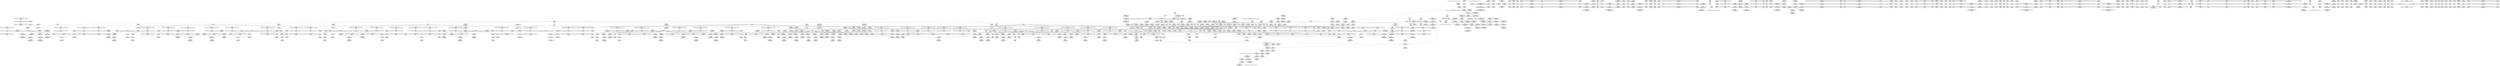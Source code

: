 digraph {
	CE0x48511c0 [shape=record,shape=Mrecord,label="{CE0x48511c0|i64*_getelementptr_inbounds_(_4_x_i64_,_4_x_i64_*___llvm_gcov_ctr135,_i64_0,_i64_0)|*Constant*|*SummSource*}"]
	CE0x4828930 [shape=record,shape=Mrecord,label="{CE0x4828930|rcu_read_lock:if.then|*SummSink*}"]
	CE0x48bba70 [shape=record,shape=Mrecord,label="{CE0x48bba70|__rcu_read_unlock:tmp4|include/linux/rcupdate.h,244}"]
	CE0x484ba80 [shape=record,shape=Mrecord,label="{CE0x484ba80|VOIDTB_TE:_CE:_elem_0:default:}"]
	CE0x3f93110 [shape=record,shape=Mrecord,label="{CE0x3f93110|i64*_getelementptr_inbounds_(_2_x_i64_,_2_x_i64_*___llvm_gcov_ctr278,_i64_0,_i64_1)|*Constant*|*SummSource*}"]
	CE0x47eb8a0 [shape=record,shape=Mrecord,label="{CE0x47eb8a0|rcu_read_unlock:land.lhs.true2}"]
	CE0x4818e30 [shape=record,shape=Mrecord,label="{CE0x4818e30|__preempt_count_add:val|Function::__preempt_count_add&Arg::val::|*SummSink*}"]
	CE0x47ee660 [shape=record,shape=Mrecord,label="{CE0x47ee660|i64*_getelementptr_inbounds_(_2_x_i64_,_2_x_i64_*___llvm_gcov_ctr278,_i64_0,_i64_0)|*Constant*|*SummSource*}"]
	CE0x47e90c0 [shape=record,shape=Mrecord,label="{CE0x47e90c0|rcu_read_lock:tmp5|include/linux/rcupdate.h,882|*SummSource*}"]
	CE0x48be760 [shape=record,shape=Mrecord,label="{CE0x48be760|_call_void_mcount()_#3|*SummSource*}"]
	CE0x4869160 [shape=record,shape=Mrecord,label="{CE0x4869160|rcu_read_unlock:tmp5|include/linux/rcupdate.h,933|*SummSink*}"]
	CE0x47d2da0 [shape=record,shape=Mrecord,label="{CE0x47d2da0|GLOBAL:lockdep_rcu_suspicious|*Constant*}"]
	CE0x47c9780 [shape=record,shape=Mrecord,label="{CE0x47c9780|rcu_read_unlock:entry}"]
	CE0x482a6c0 [shape=record,shape=Mrecord,label="{CE0x482a6c0|GLOBAL:cred_sid|*Constant*|*SummSource*}"]
	CE0x47d50a0 [shape=record,shape=Mrecord,label="{CE0x47d50a0|rcu_read_lock:tmp3}"]
	CE0x47caf90 [shape=record,shape=Mrecord,label="{CE0x47caf90|GLOBAL:rcu_read_lock.__warned|Global_var:rcu_read_lock.__warned|*SummSink*}"]
	CE0x4884420 [shape=record,shape=Mrecord,label="{CE0x4884420|__preempt_count_add:tmp5|./arch/x86/include/asm/preempt.h,72|*SummSource*}"]
	CE0x47e1d10 [shape=record,shape=Mrecord,label="{CE0x47e1d10|avc_has_perm:entry|*SummSource*}"]
	CE0x47fd010 [shape=record,shape=Mrecord,label="{CE0x47fd010|i32_22|*Constant*|*SummSource*}"]
	CE0x4827b30 [shape=record,shape=Mrecord,label="{CE0x4827b30|_call_void_mcount()_#3|*SummSource*}"]
	CE0x47e8b30 [shape=record,shape=Mrecord,label="{CE0x47e8b30|i64_2|*Constant*|*SummSource*}"]
	CE0x488bf80 [shape=record,shape=Mrecord,label="{CE0x488bf80|_call_void_asm_sideeffect_,_memory_,_dirflag_,_fpsr_,_flags_()_#3,_!dbg_!27711,_!srcloc_!27714|include/linux/rcupdate.h,244|*SummSource*}"]
	CE0x47dde60 [shape=record,shape=Mrecord,label="{CE0x47dde60|_ret_i32_%call7,_!dbg_!27749|security/selinux/hooks.c,210}"]
	CE0x48845e0 [shape=record,shape=Mrecord,label="{CE0x48845e0|__preempt_count_add:tmp5|./arch/x86/include/asm/preempt.h,72|*SummSink*}"]
	CE0x47ff7e0 [shape=record,shape=Mrecord,label="{CE0x47ff7e0|rcu_read_lock:call3|include/linux/rcupdate.h,882|*SummSource*}"]
	CE0x482c000 [shape=record,shape=Mrecord,label="{CE0x482c000|cred_sid:cred|Function::cred_sid&Arg::cred::|*SummSource*}"]
	CE0x4877ad0 [shape=record,shape=Mrecord,label="{CE0x4877ad0|rcu_lock_release:entry|*SummSink*}"]
	CE0x4827e40 [shape=record,shape=Mrecord,label="{CE0x4827e40|_call_void_lockdep_rcu_suspicious(i8*_getelementptr_inbounds_(_25_x_i8_,_25_x_i8_*_.str3,_i32_0,_i32_0),_i32_208,_i8*_getelementptr_inbounds_(_41_x_i8_,_41_x_i8_*_.str44,_i32_0,_i32_0))_#10,_!dbg_!27732|security/selinux/hooks.c,208|*SummSource*}"]
	CE0x47f2550 [shape=record,shape=Mrecord,label="{CE0x47f2550|task_sid:tobool4|security/selinux/hooks.c,208|*SummSource*}"]
	CE0x4883f80 [shape=record,shape=Mrecord,label="{CE0x4883f80|_call_void_mcount()_#3|*SummSink*}"]
	CE0x47ec8c0 [shape=record,shape=Mrecord,label="{CE0x47ec8c0|i64_5|*Constant*|*SummSink*}"]
	CE0x4844450 [shape=record,shape=Mrecord,label="{CE0x4844450|rcu_read_lock:tmp7|include/linux/rcupdate.h,882|*SummSink*}"]
	CE0x47def10 [shape=record,shape=Mrecord,label="{CE0x47def10|selinux_kernel_module_request:tmp1|*SummSource*}"]
	CE0x48786f0 [shape=record,shape=Mrecord,label="{CE0x48786f0|_call_void___rcu_read_unlock()_#10,_!dbg_!27734|include/linux/rcupdate.h,937|*SummSink*}"]
	CE0x481a710 [shape=record,shape=Mrecord,label="{CE0x481a710|task_sid:tmp9|security/selinux/hooks.c,208|*SummSink*}"]
	CE0x481dc70 [shape=record,shape=Mrecord,label="{CE0x481dc70|i32_208|*Constant*|*SummSink*}"]
	CE0x483a890 [shape=record,shape=Mrecord,label="{CE0x483a890|GLOBAL:lockdep_rcu_suspicious|*Constant*}"]
	CE0x48751b0 [shape=record,shape=Mrecord,label="{CE0x48751b0|_ret_void,_!dbg_!27717|include/linux/rcupdate.h,245|*SummSink*}"]
	CE0x48758b0 [shape=record,shape=Mrecord,label="{CE0x48758b0|rcu_lock_release:indirectgoto|*SummSource*}"]
	CE0x4898fe0 [shape=record,shape=Mrecord,label="{CE0x4898fe0|_ret_void,_!dbg_!27720|./arch/x86/include/asm/preempt.h,78|*SummSink*}"]
	CE0x484d8e0 [shape=record,shape=Mrecord,label="{CE0x484d8e0|rcu_read_lock:tmp16|include/linux/rcupdate.h,882}"]
	CE0x4844d90 [shape=record,shape=Mrecord,label="{CE0x4844d90|i64*_getelementptr_inbounds_(_4_x_i64_,_4_x_i64_*___llvm_gcov_ctr130,_i64_0,_i64_1)|*Constant*|*SummSink*}"]
	CE0x489a600 [shape=record,shape=Mrecord,label="{CE0x489a600|__preempt_count_sub:bb|*SummSource*}"]
	CE0x4878e50 [shape=record,shape=Mrecord,label="{CE0x4878e50|__rcu_read_unlock:entry|*SummSink*}"]
	CE0x4870550 [shape=record,shape=Mrecord,label="{CE0x4870550|rcu_lock_release:tmp1|*SummSource*}"]
	CE0x47c9f90 [shape=record,shape=Mrecord,label="{CE0x47c9f90|_ret_void,_!dbg_!27735|include/linux/rcupdate.h,938|*SummSource*}"]
	CE0x48635b0 [shape=record,shape=Mrecord,label="{CE0x48635b0|rcu_lock_acquire:__here|*SummSource*}"]
	CE0x4800ca0 [shape=record,shape=Mrecord,label="{CE0x4800ca0|i64*_getelementptr_inbounds_(_11_x_i64_,_11_x_i64_*___llvm_gcov_ctr127,_i64_0,_i64_0)|*Constant*|*SummSource*}"]
	CE0x481bcf0 [shape=record,shape=Mrecord,label="{CE0x481bcf0|i32_77|*Constant*|*SummSource*}"]
	CE0x47c9220 [shape=record,shape=Mrecord,label="{CE0x47c9220|GLOBAL:rcu_read_unlock|*Constant*}"]
	CE0x482cd60 [shape=record,shape=Mrecord,label="{CE0x482cd60|i32_934|*Constant*}"]
	CE0x4849c50 [shape=record,shape=Mrecord,label="{CE0x4849c50|__preempt_count_sub:entry|*SummSource*}"]
	CE0x4843cd0 [shape=record,shape=Mrecord,label="{CE0x4843cd0|rcu_read_unlock:tmp7|include/linux/rcupdate.h,933}"]
	CE0x4818610 [shape=record,shape=Mrecord,label="{CE0x4818610|cred_sid:tmp5|security/selinux/hooks.c,196|*SummSink*}"]
	CE0x483d3e0 [shape=record,shape=Mrecord,label="{CE0x483d3e0|_call_void_lockdep_rcu_suspicious(i8*_getelementptr_inbounds_(_25_x_i8_,_25_x_i8_*_.str45,_i32_0,_i32_0),_i32_883,_i8*_getelementptr_inbounds_(_42_x_i8_,_42_x_i8_*_.str46,_i32_0,_i32_0))_#10,_!dbg_!27728|include/linux/rcupdate.h,882}"]
	CE0x4871730 [shape=record,shape=Mrecord,label="{CE0x4871730|0:_i8,_:_GCMR_rcu_read_unlock.__warned_internal_global_i8_0,_section_.data.unlikely_,_align_1:_elem_0:default:}"]
	CE0x48455b0 [shape=record,shape=Mrecord,label="{CE0x48455b0|rcu_read_lock:tobool1|include/linux/rcupdate.h,882|*SummSink*}"]
	CE0x48025f0 [shape=record,shape=Mrecord,label="{CE0x48025f0|rcu_read_unlock:bb|*SummSource*}"]
	CE0x4890620 [shape=record,shape=Mrecord,label="{CE0x4890620|__rcu_read_unlock:tmp5|include/linux/rcupdate.h,244|*SummSink*}"]
	CE0x47f67d0 [shape=record,shape=Mrecord,label="{CE0x47f67d0|i32_16|*Constant*|*SummSink*}"]
	CE0x4827380 [shape=record,shape=Mrecord,label="{CE0x4827380|_call_void_mcount()_#3}"]
	CE0x483bd40 [shape=record,shape=Mrecord,label="{CE0x483bd40|i8*_getelementptr_inbounds_(_42_x_i8_,_42_x_i8_*_.str46,_i32_0,_i32_0)|*Constant*|*SummSink*}"]
	CE0x4868a20 [shape=record,shape=Mrecord,label="{CE0x4868a20|rcu_read_unlock:tmp}"]
	CE0x48460d0 [shape=record,shape=Mrecord,label="{CE0x48460d0|rcu_lock_acquire:map|Function::rcu_lock_acquire&Arg::map::|*SummSource*}"]
	CE0x4872170 [shape=record,shape=Mrecord,label="{CE0x4872170|i8*_getelementptr_inbounds_(_44_x_i8_,_44_x_i8_*_.str47,_i32_0,_i32_0)|*Constant*}"]
	CE0x48899d0 [shape=record,shape=Mrecord,label="{CE0x48899d0|i32_2|*Constant*}"]
	CE0x48916a0 [shape=record,shape=Mrecord,label="{CE0x48916a0|__rcu_read_unlock:tmp}"]
	CE0x48469d0 [shape=record,shape=Mrecord,label="{CE0x48469d0|rcu_read_lock:tmp1|*SummSource*}"]
	CE0x47dd4f0 [shape=record,shape=Mrecord,label="{CE0x47dd4f0|task_sid:tmp17|security/selinux/hooks.c,208|*SummSource*}"]
	CE0x47d0c40 [shape=record,shape=Mrecord,label="{CE0x47d0c40|selinux_kernel_module_request:call|security/selinux/hooks.c,3563}"]
	CE0x47ecd70 [shape=record,shape=Mrecord,label="{CE0x47ecd70|task_sid:tmp11|security/selinux/hooks.c,208}"]
	CE0x483b3c0 [shape=record,shape=Mrecord,label="{CE0x483b3c0|i32_883|*Constant*}"]
	CE0x47dc4e0 [shape=record,shape=Mrecord,label="{CE0x47dc4e0|__preempt_count_sub:tmp3|*SummSink*}"]
	CE0x4823b00 [shape=record,shape=Mrecord,label="{CE0x4823b00|rcu_read_unlock:tmp1}"]
	CE0x482a1f0 [shape=record,shape=Mrecord,label="{CE0x482a1f0|GLOBAL:cred_sid|*Constant*}"]
	CE0x47e2790 [shape=record,shape=Mrecord,label="{CE0x47e2790|avc_has_perm:ssid|Function::avc_has_perm&Arg::ssid::|*SummSource*}"]
	CE0x4877f70 [shape=record,shape=Mrecord,label="{CE0x4877f70|GLOBAL:__rcu_read_unlock|*Constant*}"]
	CE0x4829b10 [shape=record,shape=Mrecord,label="{CE0x4829b10|_call_void___rcu_read_lock()_#10,_!dbg_!27710|include/linux/rcupdate.h,879|*SummSink*}"]
	CE0x47f77e0 [shape=record,shape=Mrecord,label="{CE0x47f77e0|selinux_kernel_module_request:type|security/selinux/hooks.c,3565}"]
	CE0x4844910 [shape=record,shape=Mrecord,label="{CE0x4844910|rcu_read_unlock:tmp16|include/linux/rcupdate.h,933}"]
	CE0x4868b00 [shape=record,shape=Mrecord,label="{CE0x4868b00|rcu_read_unlock:tmp|*SummSource*}"]
	CE0x484d280 [shape=record,shape=Mrecord,label="{CE0x484d280|rcu_read_lock:tmp14|include/linux/rcupdate.h,882|*SummSink*}"]
	CE0x4868660 [shape=record,shape=Mrecord,label="{CE0x4868660|rcu_lock_acquire:tmp1|*SummSink*}"]
	CE0x47f3780 [shape=record,shape=Mrecord,label="{CE0x47f3780|_ret_i32_%call3,_!dbg_!27722|security/selinux/hooks.c,3568}"]
	CE0x47dead0 [shape=record,shape=Mrecord,label="{CE0x47dead0|task_sid:tmp14|security/selinux/hooks.c,208|*SummSource*}"]
	CE0x47c9920 [shape=record,shape=Mrecord,label="{CE0x47c9920|GLOBAL:rcu_read_unlock|*Constant*|*SummSource*}"]
	CE0x483da00 [shape=record,shape=Mrecord,label="{CE0x483da00|_call_void_lockdep_rcu_suspicious(i8*_getelementptr_inbounds_(_25_x_i8_,_25_x_i8_*_.str45,_i32_0,_i32_0),_i32_883,_i8*_getelementptr_inbounds_(_42_x_i8_,_42_x_i8_*_.str46,_i32_0,_i32_0))_#10,_!dbg_!27728|include/linux/rcupdate.h,882|*SummSink*}"]
	CE0x486d4b0 [shape=record,shape=Mrecord,label="{CE0x486d4b0|rcu_read_unlock:land.lhs.true2|*SummSource*}"]
	CE0x4807b30 [shape=record,shape=Mrecord,label="{CE0x4807b30|_call_void_lockdep_rcu_suspicious(i8*_getelementptr_inbounds_(_25_x_i8_,_25_x_i8_*_.str45,_i32_0,_i32_0),_i32_934,_i8*_getelementptr_inbounds_(_44_x_i8_,_44_x_i8_*_.str47,_i32_0,_i32_0))_#10,_!dbg_!27726|include/linux/rcupdate.h,933|*SummSink*}"]
	CE0x48ad520 [shape=record,shape=Mrecord,label="{CE0x48ad520|__rcu_read_unlock:tmp2|*SummSink*}"]
	CE0x48a49d0 [shape=record,shape=Mrecord,label="{CE0x48a49d0|__rcu_read_lock:tmp|*SummSource*}"]
	CE0x48276f0 [shape=record,shape=Mrecord,label="{CE0x48276f0|GLOBAL:rcu_read_lock|*Constant*}"]
	CE0x482ab10 [shape=record,shape=Mrecord,label="{CE0x482ab10|cred_sid:entry}"]
	CE0x48013e0 [shape=record,shape=Mrecord,label="{CE0x48013e0|rcu_read_lock:tmp9|include/linux/rcupdate.h,882}"]
	CE0x481ae00 [shape=record,shape=Mrecord,label="{CE0x481ae00|rcu_read_unlock:call|include/linux/rcupdate.h,933}"]
	CE0x481dae0 [shape=record,shape=Mrecord,label="{CE0x481dae0|i32_208|*Constant*|*SummSource*}"]
	CE0x488d070 [shape=record,shape=Mrecord,label="{CE0x488d070|rcu_lock_acquire:tmp}"]
	CE0x4827240 [shape=record,shape=Mrecord,label="{CE0x4827240|COLLAPSED:_GCMRE_current_task_external_global_%struct.task_struct*:_elem_0:default:}"]
	CE0x48941f0 [shape=record,shape=Mrecord,label="{CE0x48941f0|i64*_getelementptr_inbounds_(_4_x_i64_,_4_x_i64_*___llvm_gcov_ctr134,_i64_0,_i64_3)|*Constant*|*SummSink*}"]
	CE0x48acda0 [shape=record,shape=Mrecord,label="{CE0x48acda0|_call_void_asm_addl_$1,_%gs:$0_,_*m,ri,*m,_dirflag_,_fpsr_,_flags_(i32*___preempt_count,_i32_%sub,_i32*___preempt_count)_#3,_!dbg_!27717,_!srcloc_!27718|./arch/x86/include/asm/preempt.h,77}"]
	CE0x483b5b0 [shape=record,shape=Mrecord,label="{CE0x483b5b0|i32_883|*Constant*|*SummSink*}"]
	CE0x486a060 [shape=record,shape=Mrecord,label="{CE0x486a060|rcu_read_unlock:tmp6|include/linux/rcupdate.h,933|*SummSource*}"]
	CE0x48638b0 [shape=record,shape=Mrecord,label="{CE0x48638b0|rcu_read_unlock:tmp4|include/linux/rcupdate.h,933}"]
	CE0x47f2c80 [shape=record,shape=Mrecord,label="{CE0x47f2c80|avc_has_perm:requested|Function::avc_has_perm&Arg::requested::|*SummSource*}"]
	CE0x47d75f0 [shape=record,shape=Mrecord,label="{CE0x47d75f0|i64_0|*Constant*|*SummSink*}"]
	CE0x488c120 [shape=record,shape=Mrecord,label="{CE0x488c120|_call_void___preempt_count_sub(i32_1)_#10,_!dbg_!27715|include/linux/rcupdate.h,244}"]
	CE0x4828e50 [shape=record,shape=Mrecord,label="{CE0x4828e50|%struct.task_struct*_(%struct.task_struct**)*_asm_movq_%gs:$_1:P_,$0_,_r,im,_dirflag_,_fpsr_,_flags_}"]
	CE0x48af180 [shape=record,shape=Mrecord,label="{CE0x48af180|__preempt_count_add:tmp2|*SummSink*}"]
	CE0x47f2a80 [shape=record,shape=Mrecord,label="{CE0x47f2a80|i64_7|*Constant*}"]
	CE0x4877e60 [shape=record,shape=Mrecord,label="{CE0x4877e60|rcu_lock_release:map|Function::rcu_lock_release&Arg::map::|*SummSink*}"]
	CE0x4802100 [shape=record,shape=Mrecord,label="{CE0x4802100|_call_void_mcount()_#3|*SummSink*}"]
	CE0x4802210 [shape=record,shape=Mrecord,label="{CE0x4802210|GLOBAL:__rcu_read_lock|*Constant*}"]
	CE0x47daf60 [shape=record,shape=Mrecord,label="{CE0x47daf60|task_sid:tmp1}"]
	CE0x47e63f0 [shape=record,shape=Mrecord,label="{CE0x47e63f0|task_sid:tmp8|security/selinux/hooks.c,208|*SummSource*}"]
	CE0x47ca310 [shape=record,shape=Mrecord,label="{CE0x47ca310|rcu_read_lock:do.end|*SummSource*}"]
	CE0x47d0e10 [shape=record,shape=Mrecord,label="{CE0x47d0e10|selinux_kernel_module_request:entry}"]
	CE0x48014d0 [shape=record,shape=Mrecord,label="{CE0x48014d0|rcu_read_lock:tmp9|include/linux/rcupdate.h,882|*SummSource*}"]
	CE0x47d7190 [shape=record,shape=Mrecord,label="{CE0x47d7190|cred_sid:tmp1}"]
	CE0x4864700 [shape=record,shape=Mrecord,label="{CE0x4864700|rcu_read_unlock:tobool1|include/linux/rcupdate.h,933|*SummSource*}"]
	CE0x47ef670 [shape=record,shape=Mrecord,label="{CE0x47ef670|selinux_kernel_module_request:ad|security/selinux/hooks.c, 3561|*SummSink*}"]
	CE0x4899690 [shape=record,shape=Mrecord,label="{CE0x4899690|__rcu_read_unlock:do.end}"]
	CE0x48be800 [shape=record,shape=Mrecord,label="{CE0x48be800|_call_void_mcount()_#3|*SummSink*}"]
	CE0x4855380 [shape=record,shape=Mrecord,label="{CE0x4855380|i64*_getelementptr_inbounds_(_4_x_i64_,_4_x_i64_*___llvm_gcov_ctr135,_i64_0,_i64_2)|*Constant*}"]
	CE0x48997d0 [shape=record,shape=Mrecord,label="{CE0x48997d0|__preempt_count_add:tmp1}"]
	CE0x48af410 [shape=record,shape=Mrecord,label="{CE0x48af410|__preempt_count_sub:tmp1|*SummSource*}"]
	CE0x48a48f0 [shape=record,shape=Mrecord,label="{CE0x48a48f0|__rcu_read_lock:tmp}"]
	CE0x47ed250 [shape=record,shape=Mrecord,label="{CE0x47ed250|task_sid:tmp19|security/selinux/hooks.c,208|*SummSink*}"]
	CE0x48235f0 [shape=record,shape=Mrecord,label="{CE0x48235f0|task_sid:tmp8|security/selinux/hooks.c,208}"]
	CE0x4801fa0 [shape=record,shape=Mrecord,label="{CE0x4801fa0|0:_i32,_4:_i32,_8:_i32,_12:_i32,_:_CMRE_4,8_|*MultipleSource*|security/selinux/hooks.c,196|security/selinux/hooks.c,197|*LoadInst*|security/selinux/hooks.c,196}"]
	CE0x48bb780 [shape=record,shape=Mrecord,label="{CE0x48bb780|__rcu_read_unlock:do.body}"]
	CE0x48bb7f0 [shape=record,shape=Mrecord,label="{CE0x48bb7f0|_call_void_mcount()_#3|*SummSink*}"]
	CE0x4870b20 [shape=record,shape=Mrecord,label="{CE0x4870b20|i64*_getelementptr_inbounds_(_4_x_i64_,_4_x_i64_*___llvm_gcov_ctr130,_i64_0,_i64_2)|*Constant*|*SummSink*}"]
	CE0x4869e00 [shape=record,shape=Mrecord,label="{CE0x4869e00|i64*_getelementptr_inbounds_(_4_x_i64_,_4_x_i64_*___llvm_gcov_ctr128,_i64_0,_i64_3)|*Constant*|*SummSource*}"]
	CE0x4873980 [shape=record,shape=Mrecord,label="{CE0x4873980|rcu_read_unlock:tmp22|include/linux/rcupdate.h,935}"]
	CE0x4828810 [shape=record,shape=Mrecord,label="{CE0x4828810|rcu_read_lock:if.then|*SummSource*}"]
	CE0x486d6d0 [shape=record,shape=Mrecord,label="{CE0x486d6d0|rcu_read_unlock:tmp10|include/linux/rcupdate.h,933}"]
	CE0x4875970 [shape=record,shape=Mrecord,label="{CE0x4875970|rcu_lock_release:indirectgoto|*SummSink*}"]
	CE0x48ae600 [shape=record,shape=Mrecord,label="{CE0x48ae600|i64*_getelementptr_inbounds_(_4_x_i64_,_4_x_i64_*___llvm_gcov_ctr134,_i64_0,_i64_1)|*Constant*}"]
	CE0x47de7b0 [shape=record,shape=Mrecord,label="{CE0x47de7b0|i64_6|*Constant*}"]
	CE0x47e81f0 [shape=record,shape=Mrecord,label="{CE0x47e81f0|task_sid:real_cred|security/selinux/hooks.c,208|*SummSink*}"]
	CE0x4848c30 [shape=record,shape=Mrecord,label="{CE0x4848c30|rcu_read_lock:tobool|include/linux/rcupdate.h,882|*SummSource*}"]
	CE0x48683f0 [shape=record,shape=Mrecord,label="{CE0x48683f0|rcu_lock_acquire:tmp|*SummSink*}"]
	CE0x48bad70 [shape=record,shape=Mrecord,label="{CE0x48bad70|__preempt_count_add:tmp3}"]
	CE0x47dd560 [shape=record,shape=Mrecord,label="{CE0x47dd560|task_sid:tmp17|security/selinux/hooks.c,208|*SummSink*}"]
	CE0x481d680 [shape=record,shape=Mrecord,label="{CE0x481d680|i8*_getelementptr_inbounds_(_25_x_i8_,_25_x_i8_*_.str3,_i32_0,_i32_0)|*Constant*|*SummSource*}"]
	CE0x47dda50 [shape=record,shape=Mrecord,label="{CE0x47dda50|task_sid:entry|*SummSource*}"]
	CE0x484da50 [shape=record,shape=Mrecord,label="{CE0x484da50|rcu_read_lock:tmp16|include/linux/rcupdate.h,882|*SummSource*}"]
	CE0x486e080 [shape=record,shape=Mrecord,label="{CE0x486e080|i64*_getelementptr_inbounds_(_4_x_i64_,_4_x_i64_*___llvm_gcov_ctr128,_i64_0,_i64_0)|*Constant*|*SummSource*}"]
	CE0x4886ae0 [shape=record,shape=Mrecord,label="{CE0x4886ae0|i64*_getelementptr_inbounds_(_4_x_i64_,_4_x_i64_*___llvm_gcov_ctr128,_i64_0,_i64_1)|*Constant*|*SummSink*}"]
	CE0x48425f0 [shape=record,shape=Mrecord,label="{CE0x48425f0|rcu_read_lock:tmp|*SummSource*}"]
	CE0x4866140 [shape=record,shape=Mrecord,label="{CE0x4866140|GLOBAL:__preempt_count_add|*Constant*|*SummSink*}"]
	CE0x4825d50 [shape=record,shape=Mrecord,label="{CE0x4825d50|__rcu_read_lock:entry|*SummSource*}"]
	CE0x48184b0 [shape=record,shape=Mrecord,label="{CE0x48184b0|cred_sid:tmp5|security/selinux/hooks.c,196|*SummSource*}"]
	CE0x486a7c0 [shape=record,shape=Mrecord,label="{CE0x486a7c0|i64*_getelementptr_inbounds_(_4_x_i64_,_4_x_i64_*___llvm_gcov_ctr133,_i64_0,_i64_1)|*Constant*|*SummSource*}"]
	CE0x482a630 [shape=record,shape=Mrecord,label="{CE0x482a630|task_sid:call7|security/selinux/hooks.c,208|*SummSink*}"]
	CE0x488bab0 [shape=record,shape=Mrecord,label="{CE0x488bab0|rcu_lock_release:tmp3|*SummSink*}"]
	CE0x48bf9f0 [shape=record,shape=Mrecord,label="{CE0x48bf9f0|__preempt_count_add:tmp5|./arch/x86/include/asm/preempt.h,72}"]
	CE0x48ba5e0 [shape=record,shape=Mrecord,label="{CE0x48ba5e0|__preempt_count_add:tmp1|*SummSource*}"]
	CE0x489a560 [shape=record,shape=Mrecord,label="{CE0x489a560|i32_0|*Constant*}"]
	CE0x48244d0 [shape=record,shape=Mrecord,label="{CE0x48244d0|i32_0|*Constant*}"]
	CE0x4886740 [shape=record,shape=Mrecord,label="{CE0x4886740|rcu_lock_acquire:tmp3}"]
	CE0x48aefb0 [shape=record,shape=Mrecord,label="{CE0x48aefb0|_call_void_mcount()_#3|*SummSink*}"]
	CE0x4866730 [shape=record,shape=Mrecord,label="{CE0x4866730|__rcu_read_lock:tmp7|include/linux/rcupdate.h,240}"]
	CE0x4826560 [shape=record,shape=Mrecord,label="{CE0x4826560|task_sid:tmp12|security/selinux/hooks.c,208}"]
	CE0x4847110 [shape=record,shape=Mrecord,label="{CE0x4847110|rcu_read_lock:if.end|*SummSource*}"]
	CE0x48651f0 [shape=record,shape=Mrecord,label="{CE0x48651f0|rcu_lock_release:tmp|*SummSource*}"]
	CE0x48447a0 [shape=record,shape=Mrecord,label="{CE0x48447a0|rcu_read_unlock:tmp15|include/linux/rcupdate.h,933|*SummSink*}"]
	CE0x4800100 [shape=record,shape=Mrecord,label="{CE0x4800100|i64_0|*Constant*|*SummSource*}"]
	CE0x4864240 [shape=record,shape=Mrecord,label="{CE0x4864240|__rcu_read_lock:tmp1|*SummSource*}"]
	CE0x47e8180 [shape=record,shape=Mrecord,label="{CE0x47e8180|task_sid:tmp4|*LoadInst*|security/selinux/hooks.c,208}"]
	CE0x47d4ba0 [shape=record,shape=Mrecord,label="{CE0x47d4ba0|task_sid:tmp2|*SummSink*}"]
	CE0x47e6830 [shape=record,shape=Mrecord,label="{CE0x47e6830|task_sid:if.end|*SummSource*}"]
	CE0x48450a0 [shape=record,shape=Mrecord,label="{CE0x48450a0|rcu_lock_acquire:tmp2|*SummSource*}"]
	CE0x48003c0 [shape=record,shape=Mrecord,label="{CE0x48003c0|COLLAPSED:_GCMRE___llvm_gcov_ctr98_internal_global_2_x_i64_zeroinitializer:_elem_0:default:}"]
	CE0x488a9b0 [shape=record,shape=Mrecord,label="{CE0x488a9b0|i64_ptrtoint_(i8*_blockaddress(_rcu_lock_acquire,_%__here)_to_i64)|*Constant*|*SummSink*}"]
	CE0x4868df0 [shape=record,shape=Mrecord,label="{CE0x4868df0|_call_void___preempt_count_add(i32_1)_#10,_!dbg_!27711|include/linux/rcupdate.h,239|*SummSink*}"]
	CE0x47db510 [shape=record,shape=Mrecord,label="{CE0x47db510|selinux_kernel_module_request:bb}"]
	CE0x47d3770 [shape=record,shape=Mrecord,label="{CE0x47d3770|get_current:tmp3|*SummSink*}"]
	CE0x486a9d0 [shape=record,shape=Mrecord,label="{CE0x486a9d0|_call_void_mcount()_#3}"]
	CE0x47d7a10 [shape=record,shape=Mrecord,label="{CE0x47d7a10|task_sid:tmp6|security/selinux/hooks.c,208|*SummSource*}"]
	CE0x4847d30 [shape=record,shape=Mrecord,label="{CE0x4847d30|__preempt_count_add:val|Function::__preempt_count_add&Arg::val::|*SummSource*}"]
	CE0x47ca7f0 [shape=record,shape=Mrecord,label="{CE0x47ca7f0|i32_22|*Constant*}"]
	CE0x47d4520 [shape=record,shape=Mrecord,label="{CE0x47d4520|task_sid:tobool1|security/selinux/hooks.c,208|*SummSink*}"]
	CE0x47e1810 [shape=record,shape=Mrecord,label="{CE0x47e1810|i64*_getelementptr_inbounds_(_2_x_i64_,_2_x_i64_*___llvm_gcov_ctr98,_i64_0,_i64_1)|*Constant*|*SummSource*}"]
	CE0x4848ad0 [shape=record,shape=Mrecord,label="{CE0x4848ad0|rcu_read_lock:tobool|include/linux/rcupdate.h,882|*SummSink*}"]
	CE0x484e1d0 [shape=record,shape=Mrecord,label="{CE0x484e1d0|cred_sid:sid|security/selinux/hooks.c,197|*SummSink*}"]
	CE0x4892520 [shape=record,shape=Mrecord,label="{CE0x4892520|rcu_lock_acquire:tmp6}"]
	CE0x48af2d0 [shape=record,shape=Mrecord,label="{CE0x48af2d0|i64*_getelementptr_inbounds_(_4_x_i64_,_4_x_i64_*___llvm_gcov_ctr129,_i64_0,_i64_0)|*Constant*}"]
	CE0x488f9e0 [shape=record,shape=Mrecord,label="{CE0x488f9e0|i64*_getelementptr_inbounds_(_4_x_i64_,_4_x_i64_*___llvm_gcov_ctr133,_i64_0,_i64_3)|*Constant*}"]
	CE0x4846060 [shape=record,shape=Mrecord,label="{CE0x4846060|cred_sid:tmp6|security/selinux/hooks.c,197|*SummSource*}"]
	CE0x47cffe0 [shape=record,shape=Mrecord,label="{CE0x47cffe0|task_sid:tmp19|security/selinux/hooks.c,208}"]
	CE0x4869840 [shape=record,shape=Mrecord,label="{CE0x4869840|rcu_read_unlock:do.body|*SummSource*}"]
	CE0x48726a0 [shape=record,shape=Mrecord,label="{CE0x48726a0|rcu_read_unlock:tmp19|include/linux/rcupdate.h,933|*SummSource*}"]
	CE0x4889fe0 [shape=record,shape=Mrecord,label="{CE0x4889fe0|i32_2|*Constant*|*SummSink*}"]
	CE0x48699f0 [shape=record,shape=Mrecord,label="{CE0x48699f0|i64*_getelementptr_inbounds_(_11_x_i64_,_11_x_i64_*___llvm_gcov_ctr132,_i64_0,_i64_0)|*Constant*}"]
	CE0x47ecac0 [shape=record,shape=Mrecord,label="{CE0x47ecac0|i64_4|*Constant*}"]
	CE0x4821400 [shape=record,shape=Mrecord,label="{CE0x4821400|rcu_read_unlock:tmp13|include/linux/rcupdate.h,933|*SummSource*}"]
	CE0x4889440 [shape=record,shape=Mrecord,label="{CE0x4889440|i64*_getelementptr_inbounds_(_4_x_i64_,_4_x_i64_*___llvm_gcov_ctr130,_i64_0,_i64_0)|*Constant*|*SummSink*}"]
	CE0x4845950 [shape=record,shape=Mrecord,label="{CE0x4845950|i64_4|*Constant*}"]
	CE0x4848de0 [shape=record,shape=Mrecord,label="{CE0x4848de0|GLOBAL:rcu_read_unlock.__warned|Global_var:rcu_read_unlock.__warned|*SummSource*}"]
	CE0x4867560 [shape=record,shape=Mrecord,label="{CE0x4867560|rcu_read_unlock:tmp10|include/linux/rcupdate.h,933|*SummSink*}"]
	CE0x47d45b0 [shape=record,shape=Mrecord,label="{CE0x47d45b0|i64_5|*Constant*}"]
	CE0x4876730 [shape=record,shape=Mrecord,label="{CE0x4876730|rcu_lock_release:tmp7|*SummSink*}"]
	CE0x47f4490 [shape=record,shape=Mrecord,label="{CE0x47f4490|GLOBAL:get_current|*Constant*}"]
	CE0x483ee80 [shape=record,shape=Mrecord,label="{CE0x483ee80|rcu_read_lock:tmp21|include/linux/rcupdate.h,884|*SummSink*}"]
	CE0x47edbe0 [shape=record,shape=Mrecord,label="{CE0x47edbe0|task_sid:bb}"]
	CE0x4887090 [shape=record,shape=Mrecord,label="{CE0x4887090|rcu_lock_acquire:tmp7|*SummSink*}"]
	CE0x48424a0 [shape=record,shape=Mrecord,label="{CE0x48424a0|i64*_getelementptr_inbounds_(_11_x_i64_,_11_x_i64_*___llvm_gcov_ctr127,_i64_0,_i64_0)|*Constant*|*SummSink*}"]
	CE0x48037c0 [shape=record,shape=Mrecord,label="{CE0x48037c0|task_sid:do.body}"]
	CE0x48266e0 [shape=record,shape=Mrecord,label="{CE0x48266e0|task_sid:tmp11|security/selinux/hooks.c,208|*SummSink*}"]
	CE0x48b9f90 [shape=record,shape=Mrecord,label="{CE0x48b9f90|__preempt_count_add:tmp|*SummSink*}"]
	CE0x488b3a0 [shape=record,shape=Mrecord,label="{CE0x488b3a0|i64*_getelementptr_inbounds_(_4_x_i64_,_4_x_i64_*___llvm_gcov_ctr129,_i64_0,_i64_3)|*Constant*|*SummSource*}"]
	CE0x47dc6b0 [shape=record,shape=Mrecord,label="{CE0x47dc6b0|__preempt_count_sub:do.end|*SummSink*}"]
	CE0x47dafd0 [shape=record,shape=Mrecord,label="{CE0x47dafd0|task_sid:tmp1|*SummSource*}"]
	CE0x483c150 [shape=record,shape=Mrecord,label="{CE0x483c150|i64*_getelementptr_inbounds_(_11_x_i64_,_11_x_i64_*___llvm_gcov_ctr127,_i64_0,_i64_9)|*Constant*}"]
	CE0x4808a00 [shape=record,shape=Mrecord,label="{CE0x4808a00|i64*_getelementptr_inbounds_(_13_x_i64_,_13_x_i64_*___llvm_gcov_ctr126,_i64_0,_i64_12)|*Constant*|*SummSource*}"]
	CE0x488ea40 [shape=record,shape=Mrecord,label="{CE0x488ea40|__preempt_count_add:bb|*SummSink*}"]
	CE0x4828a40 [shape=record,shape=Mrecord,label="{CE0x4828a40|rcu_read_lock:if.end}"]
	CE0x4878de0 [shape=record,shape=Mrecord,label="{CE0x4878de0|__rcu_read_unlock:entry|*SummSource*}"]
	CE0x48721e0 [shape=record,shape=Mrecord,label="{CE0x48721e0|i8*_getelementptr_inbounds_(_44_x_i8_,_44_x_i8_*_.str47,_i32_0,_i32_0)|*Constant*|*SummSource*}"]
	CE0x4826670 [shape=record,shape=Mrecord,label="{CE0x4826670|task_sid:tmp11|security/selinux/hooks.c,208|*SummSource*}"]
	CE0x488c6c0 [shape=record,shape=Mrecord,label="{CE0x488c6c0|i64*_getelementptr_inbounds_(_4_x_i64_,_4_x_i64_*___llvm_gcov_ctr133,_i64_0,_i64_0)|*Constant*}"]
	CE0x4818180 [shape=record,shape=Mrecord,label="{CE0x4818180|_ret_void,_!dbg_!27717|include/linux/rcupdate.h,419|*SummSink*}"]
	CE0x47ca1b0 [shape=record,shape=Mrecord,label="{CE0x47ca1b0|rcu_read_lock:do.end}"]
	CE0x48acea0 [shape=record,shape=Mrecord,label="{CE0x48acea0|i64*_getelementptr_inbounds_(_4_x_i64_,_4_x_i64_*___llvm_gcov_ctr134,_i64_0,_i64_2)|*Constant*}"]
	CE0x47e8730 [shape=record,shape=Mrecord,label="{CE0x47e8730|i64*_getelementptr_inbounds_(_2_x_i64_,_2_x_i64_*___llvm_gcov_ctr131,_i64_0,_i64_0)|*Constant*|*SummSource*}"]
	CE0x484e140 [shape=record,shape=Mrecord,label="{CE0x484e140|cred_sid:sid|security/selinux/hooks.c,197}"]
	CE0x48472c0 [shape=record,shape=Mrecord,label="{CE0x48472c0|rcu_read_lock:land.lhs.true2}"]
	CE0x47e55c0 [shape=record,shape=Mrecord,label="{CE0x47e55c0|selinux_kernel_module_request:kmod_name2|security/selinux/hooks.c,3566}"]
	CE0x47e1a80 [shape=record,shape=Mrecord,label="{CE0x47e1a80|avc_has_perm:entry}"]
	CE0x484dfd0 [shape=record,shape=Mrecord,label="{CE0x484dfd0|i32_1|*Constant*}"]
	CE0x483ad60 [shape=record,shape=Mrecord,label="{CE0x483ad60|i8*_getelementptr_inbounds_(_25_x_i8_,_25_x_i8_*_.str45,_i32_0,_i32_0)|*Constant*|*SummSource*}"]
	CE0x4808b70 [shape=record,shape=Mrecord,label="{CE0x4808b70|task_sid:tmp26|security/selinux/hooks.c,208|*SummSource*}"]
	CE0x4893300 [shape=record,shape=Mrecord,label="{CE0x4893300|GLOBAL:lock_acquire|*Constant*}"]
	CE0x4884ca0 [shape=record,shape=Mrecord,label="{CE0x4884ca0|rcu_lock_release:tmp4|include/linux/rcupdate.h,423}"]
	CE0x486e510 [shape=record,shape=Mrecord,label="{CE0x486e510|rcu_read_unlock:call3|include/linux/rcupdate.h,933}"]
	CE0x4824c90 [shape=record,shape=Mrecord,label="{CE0x4824c90|task_sid:tmp}"]
	CE0x48018f0 [shape=record,shape=Mrecord,label="{CE0x48018f0|rcu_read_lock:tmp10|include/linux/rcupdate.h,882|*SummSource*}"]
	CE0x486d2e0 [shape=record,shape=Mrecord,label="{CE0x486d2e0|rcu_read_unlock:tmp12|include/linux/rcupdate.h,933|*SummSink*}"]
	CE0x4803520 [shape=record,shape=Mrecord,label="{CE0x4803520|rcu_read_lock:bb|*SummSource*}"]
	CE0x47e9fe0 [shape=record,shape=Mrecord,label="{CE0x47e9fe0|_ret_void,_!dbg_!27717|include/linux/rcupdate.h,240}"]
	CE0x47f24e0 [shape=record,shape=Mrecord,label="{CE0x47f24e0|task_sid:call3|security/selinux/hooks.c,208|*SummSink*}"]
	CE0x48189a0 [shape=record,shape=Mrecord,label="{CE0x48189a0|rcu_lock_acquire:map|Function::rcu_lock_acquire&Arg::map::}"]
	CE0x48676d0 [shape=record,shape=Mrecord,label="{CE0x48676d0|rcu_read_unlock:tmp11|include/linux/rcupdate.h,933}"]
	CE0x48462c0 [shape=record,shape=Mrecord,label="{CE0x48462c0|rcu_read_lock:call|include/linux/rcupdate.h,882}"]
	CE0x4885940 [shape=record,shape=Mrecord,label="{CE0x4885940|_call_void_lock_acquire(%struct.lockdep_map*_%map,_i32_0,_i32_0,_i32_2,_i32_0,_%struct.lockdep_map*_null,_i64_ptrtoint_(i8*_blockaddress(_rcu_lock_acquire,_%__here)_to_i64))_#10,_!dbg_!27716|include/linux/rcupdate.h,418|*SummSink*}"]
	CE0x483aae0 [shape=record,shape=Mrecord,label="{CE0x483aae0|i8*_getelementptr_inbounds_(_25_x_i8_,_25_x_i8_*_.str45,_i32_0,_i32_0)|*Constant*}"]
	CE0x4817d50 [shape=record,shape=Mrecord,label="{CE0x4817d50|rcu_read_unlock:land.lhs.true|*SummSource*}"]
	CE0x4874c10 [shape=record,shape=Mrecord,label="{CE0x4874c10|_call_void_rcu_lock_release(%struct.lockdep_map*_rcu_lock_map)_#10,_!dbg_!27733|include/linux/rcupdate.h,935}"]
	CE0x4865e20 [shape=record,shape=Mrecord,label="{CE0x4865e20|rcu_read_unlock:if.end}"]
	CE0x48793d0 [shape=record,shape=Mrecord,label="{CE0x48793d0|_ret_void,_!dbg_!27717|include/linux/rcupdate.h,245|*SummSource*}"]
	CE0x47d36d0 [shape=record,shape=Mrecord,label="{CE0x47d36d0|get_current:tmp3|*SummSource*}"]
	CE0x47e2cf0 [shape=record,shape=Mrecord,label="{CE0x47e2cf0|selinux_kernel_module_request:tmp}"]
	CE0x48217f0 [shape=record,shape=Mrecord,label="{CE0x48217f0|task_sid:tmp15|security/selinux/hooks.c,208|*SummSource*}"]
	CE0x488ba40 [shape=record,shape=Mrecord,label="{CE0x488ba40|rcu_lock_release:tmp3|*SummSource*}"]
	CE0x4808f00 [shape=record,shape=Mrecord,label="{CE0x4808f00|task_sid:tmp27|security/selinux/hooks.c,208|*SummSource*}"]
	CE0x6615a20 [shape=record,shape=Mrecord,label="{CE0x6615a20|selinux_kernel_module_request:u|security/selinux/hooks.c,3566|*SummSink*}"]
	CE0x47d0a90 [shape=record,shape=Mrecord,label="{CE0x47d0a90|_call_void_mcount()_#3|*SummSource*}"]
	CE0x481d740 [shape=record,shape=Mrecord,label="{CE0x481d740|i8*_getelementptr_inbounds_(_25_x_i8_,_25_x_i8_*_.str3,_i32_0,_i32_0)|*Constant*|*SummSink*}"]
	CE0x47f5d40 [shape=record,shape=Mrecord,label="{CE0x47f5d40|avc_has_perm:tsid|Function::avc_has_perm&Arg::tsid::|*SummSink*}"]
	CE0x47f6ab0 [shape=record,shape=Mrecord,label="{CE0x47f6ab0|avc_has_perm:requested|Function::avc_has_perm&Arg::requested::}"]
	CE0x482c580 [shape=record,shape=Mrecord,label="{CE0x482c580|i64*_getelementptr_inbounds_(_13_x_i64_,_13_x_i64_*___llvm_gcov_ctr126,_i64_0,_i64_10)|*Constant*}"]
	CE0x47d7660 [shape=record,shape=Mrecord,label="{CE0x47d7660|GLOBAL:__llvm_gcov_ctr126|Global_var:__llvm_gcov_ctr126|*SummSink*}"]
	CE0x47d52e0 [shape=record,shape=Mrecord,label="{CE0x47d52e0|rcu_read_lock:tmp3|*SummSource*}"]
	CE0x483f210 [shape=record,shape=Mrecord,label="{CE0x483f210|rcu_read_lock:tmp22|include/linux/rcupdate.h,884|*SummSource*}"]
	CE0x47e04d0 [shape=record,shape=Mrecord,label="{CE0x47e04d0|get_current:tmp1|*SummSink*}"]
	CE0x4878410 [shape=record,shape=Mrecord,label="{CE0x4878410|_ret_void,_!dbg_!27717|include/linux/rcupdate.h,424|*SummSink*}"]
	CE0x47fb2c0 [shape=record,shape=Mrecord,label="{CE0x47fb2c0|_ret_i32_%call3,_!dbg_!27722|security/selinux/hooks.c,3568|*SummSource*}"]
	CE0x4863c90 [shape=record,shape=Mrecord,label="{CE0x4863c90|__rcu_read_lock:tmp3|*SummSource*}"]
	CE0x47d35d0 [shape=record,shape=Mrecord,label="{CE0x47d35d0|i64_3|*Constant*|*SummSink*}"]
	CE0x4808b00 [shape=record,shape=Mrecord,label="{CE0x4808b00|i64*_getelementptr_inbounds_(_13_x_i64_,_13_x_i64_*___llvm_gcov_ctr126,_i64_0,_i64_12)|*Constant*|*SummSink*}"]
	CE0x481cb80 [shape=record,shape=Mrecord,label="{CE0x481cb80|cred_sid:tmp2}"]
	CE0x486a880 [shape=record,shape=Mrecord,label="{CE0x486a880|rcu_lock_acquire:tmp3|*SummSource*}"]
	CE0x48711f0 [shape=record,shape=Mrecord,label="{CE0x48711f0|rcu_read_unlock:tmp9|include/linux/rcupdate.h,933|*SummSource*}"]
	CE0x488a3a0 [shape=record,shape=Mrecord,label="{CE0x488a3a0|__rcu_read_unlock:tmp2}"]
	CE0x4849bc0 [shape=record,shape=Mrecord,label="{CE0x4849bc0|GLOBAL:__preempt_count_sub|*Constant*|*SummSource*}"]
	CE0x47da770 [shape=record,shape=Mrecord,label="{CE0x47da770|_ret_i32_%tmp6,_!dbg_!27716|security/selinux/hooks.c,197|*SummSource*}"]
	CE0x47e5820 [shape=record,shape=Mrecord,label="{CE0x47e5820|get_current:tmp4|./arch/x86/include/asm/current.h,14}"]
	CE0x4843550 [shape=record,shape=Mrecord,label="{CE0x4843550|i64*_getelementptr_inbounds_(_11_x_i64_,_11_x_i64_*___llvm_gcov_ctr132,_i64_0,_i64_1)|*Constant*|*SummSource*}"]
	CE0x48076c0 [shape=record,shape=Mrecord,label="{CE0x48076c0|_call_void_lockdep_rcu_suspicious(i8*_getelementptr_inbounds_(_25_x_i8_,_25_x_i8_*_.str45,_i32_0,_i32_0),_i32_934,_i8*_getelementptr_inbounds_(_44_x_i8_,_44_x_i8_*_.str47,_i32_0,_i32_0))_#10,_!dbg_!27726|include/linux/rcupdate.h,933}"]
	CE0x47fe6b0 [shape=record,shape=Mrecord,label="{CE0x47fe6b0|task_sid:land.lhs.true2|*SummSource*}"]
	CE0x488eb70 [shape=record,shape=Mrecord,label="{CE0x488eb70|__preempt_count_add:do.body}"]
	CE0x4866f50 [shape=record,shape=Mrecord,label="{CE0x4866f50|__rcu_read_lock:tmp6|include/linux/rcupdate.h,240|*SummSource*}"]
	CE0x483c320 [shape=record,shape=Mrecord,label="{CE0x483c320|i64*_getelementptr_inbounds_(_11_x_i64_,_11_x_i64_*___llvm_gcov_ctr127,_i64_0,_i64_9)|*Constant*|*SummSink*}"]
	CE0x47f56b0 [shape=record,shape=Mrecord,label="{CE0x47f56b0|_call_void_mcount()_#3}"]
	CE0x4824660 [shape=record,shape=Mrecord,label="{CE0x4824660|i64_2|*Constant*}"]
	CE0x483e4f0 [shape=record,shape=Mrecord,label="{CE0x483e4f0|rcu_read_lock:tmp20|include/linux/rcupdate.h,882|*SummSink*}"]
	CE0x481bee0 [shape=record,shape=Mrecord,label="{CE0x481bee0|task_sid:real_cred|security/selinux/hooks.c,208|*SummSource*}"]
	CE0x47f6a40 [shape=record,shape=Mrecord,label="{CE0x47f6a40|_ret_i32_%retval.0,_!dbg_!27728|security/selinux/avc.c,775}"]
	CE0x4874db0 [shape=record,shape=Mrecord,label="{CE0x4874db0|_call_void_rcu_lock_release(%struct.lockdep_map*_rcu_lock_map)_#10,_!dbg_!27733|include/linux/rcupdate.h,935|*SummSink*}"]
	CE0x4899320 [shape=record,shape=Mrecord,label="{CE0x4899320|i64*_getelementptr_inbounds_(_4_x_i64_,_4_x_i64_*___llvm_gcov_ctr134,_i64_0,_i64_3)|*Constant*|*SummSource*}"]
	CE0x484bfa0 [shape=record,shape=Mrecord,label="{CE0x484bfa0|__preempt_count_sub:do.end|*SummSource*}"]
	CE0x48bf250 [shape=record,shape=Mrecord,label="{CE0x48bf250|i64*_getelementptr_inbounds_(_4_x_i64_,_4_x_i64_*___llvm_gcov_ctr135,_i64_0,_i64_1)|*Constant*}"]
	CE0x483fa30 [shape=record,shape=Mrecord,label="{CE0x483fa30|cred_sid:bb|*SummSource*}"]
	CE0x47ff230 [shape=record,shape=Mrecord,label="{CE0x47ff230|rcu_read_lock:tmp12|include/linux/rcupdate.h,882|*SummSource*}"]
	CE0x47f46c0 [shape=record,shape=Mrecord,label="{CE0x47f46c0|GLOBAL:get_current|*Constant*|*SummSource*}"]
	CE0x4801a20 [shape=record,shape=Mrecord,label="{CE0x4801a20|rcu_read_lock:tmp10|include/linux/rcupdate.h,882|*SummSink*}"]
	CE0x47ebe40 [shape=record,shape=Mrecord,label="{CE0x47ebe40|i64*_getelementptr_inbounds_(_13_x_i64_,_13_x_i64_*___llvm_gcov_ctr126,_i64_0,_i64_9)|*Constant*|*SummSink*}"]
	CE0x48af0a0 [shape=record,shape=Mrecord,label="{CE0x48af0a0|__preempt_count_add:tmp2}"]
	CE0x4821cf0 [shape=record,shape=Mrecord,label="{CE0x4821cf0|task_sid:tmp16|security/selinux/hooks.c,208|*SummSource*}"]
	CE0x4868380 [shape=record,shape=Mrecord,label="{CE0x4868380|rcu_read_unlock:tmp4|include/linux/rcupdate.h,933|*SummSource*}"]
	CE0x47d4e90 [shape=record,shape=Mrecord,label="{CE0x47d4e90|task_sid:tmp3|*SummSource*}"]
	CE0x4845ef0 [shape=record,shape=Mrecord,label="{CE0x4845ef0|cred_sid:tmp6|security/selinux/hooks.c,197}"]
	CE0x48249b0 [shape=record,shape=Mrecord,label="{CE0x48249b0|i64_0|*Constant*}"]
	CE0x4888a10 [shape=record,shape=Mrecord,label="{CE0x4888a10|i64*_getelementptr_inbounds_(_4_x_i64_,_4_x_i64_*___llvm_gcov_ctr130,_i64_0,_i64_0)|*Constant*|*SummSource*}"]
	CE0x47f74a0 [shape=record,shape=Mrecord,label="{CE0x47f74a0|i32_0|*Constant*|*SummSource*}"]
	CE0x47df380 [shape=record,shape=Mrecord,label="{CE0x47df380|0:_i8,_8:_i8*,_24:_%struct.selinux_audit_data*,_:_SCMRE_0,1_|*MultipleSource*|security/selinux/hooks.c, 3561|security/selinux/hooks.c,3565}"]
	CE0x47f04c0 [shape=record,shape=Mrecord,label="{CE0x47f04c0|i64*_getelementptr_inbounds_(_13_x_i64_,_13_x_i64_*___llvm_gcov_ctr126,_i64_0,_i64_1)|*Constant*}"]
	CE0x481cde0 [shape=record,shape=Mrecord,label="{CE0x481cde0|task_sid:do.end|*SummSource*}"]
	CE0x47c9990 [shape=record,shape=Mrecord,label="{CE0x47c9990|GLOBAL:rcu_read_unlock|*Constant*|*SummSink*}"]
	CE0x481cff0 [shape=record,shape=Mrecord,label="{CE0x481cff0|i64*_getelementptr_inbounds_(_13_x_i64_,_13_x_i64_*___llvm_gcov_ctr126,_i64_0,_i64_0)|*Constant*}"]
	CE0x482f2c0 [shape=record,shape=Mrecord,label="{CE0x482f2c0|__preempt_count_sub:entry|*SummSink*}"]
	CE0x4894510 [shape=record,shape=Mrecord,label="{CE0x4894510|__rcu_read_unlock:tmp6|include/linux/rcupdate.h,245|*SummSource*}"]
	"CONST[source:1(input),value:2(dynamic)][purpose:{object}][SrcIdx:1]"
	CE0x4825ae0 [shape=record,shape=Mrecord,label="{CE0x4825ae0|__rcu_read_lock:entry}"]
	CE0x47dc870 [shape=record,shape=Mrecord,label="{CE0x47dc870|__preempt_count_sub:do.body}"]
	CE0x47d7870 [shape=record,shape=Mrecord,label="{CE0x47d7870|GLOBAL:__llvm_gcov_ctr126|Global_var:__llvm_gcov_ctr126}"]
	CE0x4889ca0 [shape=record,shape=Mrecord,label="{CE0x4889ca0|i64*_getelementptr_inbounds_(_4_x_i64_,_4_x_i64_*___llvm_gcov_ctr130,_i64_0,_i64_3)|*Constant*}"]
	CE0x47ff100 [shape=record,shape=Mrecord,label="{CE0x47ff100|rcu_read_lock:tmp12|include/linux/rcupdate.h,882}"]
	CE0x47e8a10 [shape=record,shape=Mrecord,label="{CE0x47e8a10|i64_0|*Constant*}"]
	CE0x48a6be0 [shape=record,shape=Mrecord,label="{CE0x48a6be0|__preempt_count_add:do.body|*SummSink*}"]
	CE0x4847f30 [shape=record,shape=Mrecord,label="{CE0x4847f30|_ret_void,_!dbg_!27719|./arch/x86/include/asm/preempt.h,73|*SummSource*}"]
	CE0x47eb9c0 [shape=record,shape=Mrecord,label="{CE0x47eb9c0|rcu_read_unlock:bb}"]
	CE0x4818030 [shape=record,shape=Mrecord,label="{CE0x4818030|_ret_void,_!dbg_!27717|include/linux/rcupdate.h,419|*SummSource*}"]
	CE0x4823550 [shape=record,shape=Mrecord,label="{CE0x4823550|task_sid:tmp7|security/selinux/hooks.c,208|*SummSink*}"]
	CE0x47fe540 [shape=record,shape=Mrecord,label="{CE0x47fe540|task_sid:land.lhs.true2}"]
	CE0x47e2570 [shape=record,shape=Mrecord,label="{CE0x47e2570|avc_has_perm:ssid|Function::avc_has_perm&Arg::ssid::}"]
	CE0x47ec310 [shape=record,shape=Mrecord,label="{CE0x47ec310|task_sid:tmp21|security/selinux/hooks.c,208}"]
	CE0x4800a20 [shape=record,shape=Mrecord,label="{CE0x4800a20|rcu_read_lock:land.lhs.true2|*SummSink*}"]
	CE0x4863a80 [shape=record,shape=Mrecord,label="{CE0x4863a80|rcu_read_unlock:tobool|include/linux/rcupdate.h,933}"]
	CE0x47d0260 [shape=record,shape=Mrecord,label="{CE0x47d0260|task_sid:tmp18|security/selinux/hooks.c,208|*SummSink*}"]
	CE0x486a8f0 [shape=record,shape=Mrecord,label="{CE0x486a8f0|rcu_lock_acquire:tmp3|*SummSink*}"]
	CE0x482dc90 [shape=record,shape=Mrecord,label="{CE0x482dc90|task_sid:tmp25|security/selinux/hooks.c,208}"]
	CE0x48009b0 [shape=record,shape=Mrecord,label="{CE0x48009b0|rcu_read_lock:land.lhs.true2|*SummSource*}"]
	CE0x48991a0 [shape=record,shape=Mrecord,label="{CE0x48991a0|i64*_getelementptr_inbounds_(_4_x_i64_,_4_x_i64_*___llvm_gcov_ctr134,_i64_0,_i64_3)|*Constant*}"]
	CE0x47fef90 [shape=record,shape=Mrecord,label="{CE0x47fef90|rcu_read_lock:tmp11|include/linux/rcupdate.h,882|*SummSink*}"]
	CE0x4820bb0 [shape=record,shape=Mrecord,label="{CE0x4820bb0|_call_void_asm_sideeffect_,_memory_,_dirflag_,_fpsr_,_flags_()_#3,_!dbg_!27714,_!srcloc_!27715|include/linux/rcupdate.h,239}"]
	CE0x47db040 [shape=record,shape=Mrecord,label="{CE0x47db040|task_sid:tmp1|*SummSink*}"]
	CE0x47e7700 [shape=record,shape=Mrecord,label="{CE0x47e7700|selinux_kernel_module_request:tmp|*SummSource*}"]
	CE0x47de080 [shape=record,shape=Mrecord,label="{CE0x47de080|selinux_kernel_module_request:tmp2|*SummSink*}"]
	CE0x47dd5f0 [shape=record,shape=Mrecord,label="{CE0x47dd5f0|i64*_getelementptr_inbounds_(_13_x_i64_,_13_x_i64_*___llvm_gcov_ctr126,_i64_0,_i64_8)|*Constant*|*SummSource*}"]
	CE0x4845ad0 [shape=record,shape=Mrecord,label="{CE0x4845ad0|rcu_read_lock:tmp10|include/linux/rcupdate.h,882}"]
	CE0x48746f0 [shape=record,shape=Mrecord,label="{CE0x48746f0|i64*_getelementptr_inbounds_(_11_x_i64_,_11_x_i64_*___llvm_gcov_ctr132,_i64_0,_i64_9)|*Constant*|*SummSource*}"]
	CE0x48035f0 [shape=record,shape=Mrecord,label="{CE0x48035f0|rcu_read_lock:bb|*SummSink*}"]
	CE0x4884d10 [shape=record,shape=Mrecord,label="{CE0x4884d10|rcu_lock_release:tmp4|include/linux/rcupdate.h,423|*SummSource*}"]
	CE0x4844d20 [shape=record,shape=Mrecord,label="{CE0x4844d20|i64*_getelementptr_inbounds_(_11_x_i64_,_11_x_i64_*___llvm_gcov_ctr132,_i64_0,_i64_8)|*Constant*}"]
	CE0x47fe3c0 [shape=record,shape=Mrecord,label="{CE0x47fe3c0|cred_sid:tmp4|*LoadInst*|security/selinux/hooks.c,196|*SummSink*}"]
	CE0x47f55f0 [shape=record,shape=Mrecord,label="{CE0x47f55f0|selinux_kernel_module_request:tmp3|*SummSink*}"]
	CE0x482f0e0 [shape=record,shape=Mrecord,label="{CE0x482f0e0|__preempt_count_sub:entry}"]
	CE0x5c5b5e0 [shape=record,shape=Mrecord,label="{CE0x5c5b5e0|GLOBAL:get_current|*Constant*|*SummSink*}"]
	CE0x4887c80 [shape=record,shape=Mrecord,label="{CE0x4887c80|i8*_undef|*Constant*|*SummSink*}"]
	CE0x488f710 [shape=record,shape=Mrecord,label="{CE0x488f710|i64_ptrtoint_(i8*_blockaddress(_rcu_lock_release,_%__here)_to_i64)|*Constant*}"]
	CE0x482dc20 [shape=record,shape=Mrecord,label="{CE0x482dc20|i64*_getelementptr_inbounds_(_13_x_i64_,_13_x_i64_*___llvm_gcov_ctr126,_i64_0,_i64_11)|*Constant*}"]
	CE0x481a3e0 [shape=record,shape=Mrecord,label="{CE0x481a3e0|task_sid:tmp9|security/selinux/hooks.c,208|*SummSource*}"]
	CE0x48466b0 [shape=record,shape=Mrecord,label="{CE0x48466b0|i64*_getelementptr_inbounds_(_4_x_i64_,_4_x_i64_*___llvm_gcov_ctr128,_i64_0,_i64_0)|*Constant*|*SummSink*}"]
	CE0x485b0d0 [shape=record,shape=Mrecord,label="{CE0x485b0d0|__preempt_count_sub:bb}"]
	CE0x481c6a0 [shape=record,shape=Mrecord,label="{CE0x481c6a0|task_sid:tmp|*SummSink*}"]
	CE0x4878a60 [shape=record,shape=Mrecord,label="{CE0x4878a60|GLOBAL:__rcu_read_unlock|*Constant*|*SummSink*}"]
	CE0x48adbc0 [shape=record,shape=Mrecord,label="{CE0x48adbc0|__rcu_read_unlock:tmp4|include/linux/rcupdate.h,244|*SummSink*}"]
	CE0x48718f0 [shape=record,shape=Mrecord,label="{CE0x48718f0|rcu_read_unlock:tmp8|include/linux/rcupdate.h,933|*SummSource*}"]
	CE0x4822b30 [shape=record,shape=Mrecord,label="{CE0x4822b30|GLOBAL:task_sid.__warned|Global_var:task_sid.__warned|*SummSource*}"]
	CE0x483cec0 [shape=record,shape=Mrecord,label="{CE0x483cec0|rcu_read_lock:tmp18|include/linux/rcupdate.h,882|*SummSource*}"]
	CE0x483fd20 [shape=record,shape=Mrecord,label="{CE0x483fd20|i64*_getelementptr_inbounds_(_2_x_i64_,_2_x_i64_*___llvm_gcov_ctr131,_i64_0,_i64_0)|*Constant*}"]
	CE0x482dfe0 [shape=record,shape=Mrecord,label="{CE0x482dfe0|i64*_getelementptr_inbounds_(_13_x_i64_,_13_x_i64_*___llvm_gcov_ctr126,_i64_0,_i64_11)|*Constant*|*SummSource*}"]
	CE0x4870660 [shape=record,shape=Mrecord,label="{CE0x4870660|i64*_getelementptr_inbounds_(_4_x_i64_,_4_x_i64_*___llvm_gcov_ctr133,_i64_0,_i64_1)|*Constant*}"]
	CE0x48270f0 [shape=record,shape=Mrecord,label="{CE0x48270f0|%struct.task_struct*_(%struct.task_struct**)*_asm_movq_%gs:$_1:P_,$0_,_r,im,_dirflag_,_fpsr_,_flags_|*SummSource*}"]
	CE0x4803080 [shape=record,shape=Mrecord,label="{CE0x4803080|_call_void_mcount()_#3}"]
	CE0x4899e50 [shape=record,shape=Mrecord,label="{CE0x4899e50|__rcu_read_unlock:tmp7|include/linux/rcupdate.h,245|*SummSource*}"]
	CE0x485bab0 [shape=record,shape=Mrecord,label="{CE0x485bab0|__preempt_count_add:tmp4|./arch/x86/include/asm/preempt.h,72|*SummSource*}"]
	CE0x4883540 [shape=record,shape=Mrecord,label="{CE0x4883540|__preempt_count_add:tmp6|./arch/x86/include/asm/preempt.h,73|*SummSink*}"]
	CE0x47f8620 [shape=record,shape=Mrecord,label="{CE0x47f8620|selinux_kernel_module_request:tmp|*SummSink*}"]
	CE0x47ef250 [shape=record,shape=Mrecord,label="{CE0x47ef250|i32_(i32,_i32,_i16,_i32,_%struct.common_audit_data*)*_bitcast_(i32_(i32,_i32,_i16,_i32,_%struct.common_audit_data.495*)*_avc_has_perm_to_i32_(i32,_i32,_i16,_i32,_%struct.common_audit_data*)*)|*Constant*}"]
	CE0x47fe990 [shape=record,shape=Mrecord,label="{CE0x47fe990|GLOBAL:current_task|Global_var:current_task|*SummSource*}"]
	CE0x4876b10 [shape=record,shape=Mrecord,label="{CE0x4876b10|__rcu_read_unlock:bb}"]
	CE0x4848a00 [shape=record,shape=Mrecord,label="{CE0x4848a00|i64_3|*Constant*}"]
	CE0x47efa60 [shape=record,shape=Mrecord,label="{CE0x47efa60|GLOBAL:task_sid|*Constant*}"]
	CE0x47d5ba0 [shape=record,shape=Mrecord,label="{CE0x47d5ba0|rcu_read_lock:tmp4|include/linux/rcupdate.h,882|*SummSource*}"]
	CE0x48a2a70 [shape=record,shape=Mrecord,label="{CE0x48a2a70|__preempt_count_sub:bb|*SummSink*}"]
	CE0x47e8520 [shape=record,shape=Mrecord,label="{CE0x47e8520|task_sid:tmp4|*LoadInst*|security/selinux/hooks.c,208|*SummSource*}"]
	CE0x47ecbd0 [shape=record,shape=Mrecord,label="{CE0x47ecbd0|i64_4|*Constant*|*SummSink*}"]
	CE0x482bd00 [shape=record,shape=Mrecord,label="{CE0x482bd00|cred_sid:entry|*SummSink*}"]
	CE0x4818280 [shape=record,shape=Mrecord,label="{CE0x4818280|rcu_read_lock:call|include/linux/rcupdate.h,882|*SummSource*}"]
	CE0x4868000 [shape=record,shape=Mrecord,label="{CE0x4868000|GLOBAL:__llvm_gcov_ctr132|Global_var:__llvm_gcov_ctr132}"]
	CE0x4875f30 [shape=record,shape=Mrecord,label="{CE0x4875f30|rcu_lock_release:tmp6}"]
	CE0x47ddf60 [shape=record,shape=Mrecord,label="{CE0x47ddf60|_ret_i32_%call7,_!dbg_!27749|security/selinux/hooks.c,210|*SummSource*}"]
	CE0x4889000 [shape=record,shape=Mrecord,label="{CE0x4889000|__rcu_read_unlock:do.body|*SummSource*}"]
	CE0x48298e0 [shape=record,shape=Mrecord,label="{CE0x48298e0|task_sid:tmp23|security/selinux/hooks.c,208|*SummSource*}"]
	CE0x4842fe0 [shape=record,shape=Mrecord,label="{CE0x4842fe0|rcu_lock_release:tmp2}"]
	CE0x484dd40 [shape=record,shape=Mrecord,label="{CE0x484dd40|i64*_getelementptr_inbounds_(_11_x_i64_,_11_x_i64_*___llvm_gcov_ctr127,_i64_0,_i64_8)|*Constant*}"]
	CE0x47e0e10 [shape=record,shape=Mrecord,label="{CE0x47e0e10|get_current:tmp1}"]
	CE0x47cab80 [shape=record,shape=Mrecord,label="{CE0x47cab80|GLOBAL:rcu_read_lock.__warned|Global_var:rcu_read_lock.__warned}"]
	CE0x47d3810 [shape=record,shape=Mrecord,label="{CE0x47d3810|_call_void_mcount()_#3}"]
	CE0x4870030 [shape=record,shape=Mrecord,label="{CE0x4870030|rcu_read_unlock:do.end|*SummSink*}"]
	CE0x47f7880 [shape=record,shape=Mrecord,label="{CE0x47f7880|selinux_kernel_module_request:type|security/selinux/hooks.c,3565|*SummSource*}"]
	CE0x47eea80 [shape=record,shape=Mrecord,label="{CE0x47eea80|selinux_kernel_module_request:kmod_name|Function::selinux_kernel_module_request&Arg::kmod_name::|*SummSource*}"]
	CE0x48869e0 [shape=record,shape=Mrecord,label="{CE0x48869e0|i64*_getelementptr_inbounds_(_4_x_i64_,_4_x_i64_*___llvm_gcov_ctr128,_i64_0,_i64_1)|*Constant*|*SummSource*}"]
	CE0x47fea80 [shape=record,shape=Mrecord,label="{CE0x47fea80|task_sid:tmp6|security/selinux/hooks.c,208|*SummSink*}"]
	CE0x47e9f00 [shape=record,shape=Mrecord,label="{CE0x47e9f00|_call_void_rcu_lock_acquire(%struct.lockdep_map*_rcu_lock_map)_#10,_!dbg_!27711|include/linux/rcupdate.h,881}"]
	CE0x482d7c0 [shape=record,shape=Mrecord,label="{CE0x482d7c0|task_sid:tmp23|security/selinux/hooks.c,208|*SummSink*}"]
	CE0x47fdca0 [shape=record,shape=Mrecord,label="{CE0x47fdca0|_call_void___rcu_read_lock()_#10,_!dbg_!27710|include/linux/rcupdate.h,879}"]
	CE0x47f5b80 [shape=record,shape=Mrecord,label="{CE0x47f5b80|avc_has_perm:tsid|Function::avc_has_perm&Arg::tsid::}"]
	CE0x4825740 [shape=record,shape=Mrecord,label="{CE0x4825740|i8*_getelementptr_inbounds_(_41_x_i8_,_41_x_i8_*_.str44,_i32_0,_i32_0)|*Constant*|*SummSource*}"]
	CE0x4877860 [shape=record,shape=Mrecord,label="{CE0x4877860|GLOBAL:rcu_lock_release|*Constant*|*SummSource*}"]
	CE0x4878c10 [shape=record,shape=Mrecord,label="{CE0x4878c10|GLOBAL:__rcu_read_unlock|*Constant*|*SummSource*}"]
	CE0x4820d30 [shape=record,shape=Mrecord,label="{CE0x4820d30|_call_void_asm_sideeffect_,_memory_,_dirflag_,_fpsr_,_flags_()_#3,_!dbg_!27714,_!srcloc_!27715|include/linux/rcupdate.h,239|*SummSource*}"]
	CE0x486a640 [shape=record,shape=Mrecord,label="{CE0x486a640|rcu_lock_release:tmp1|*SummSink*}"]
	CE0x47d4d30 [shape=record,shape=Mrecord,label="{CE0x47d4d30|task_sid:tmp3}"]
	CE0x48bb130 [shape=record,shape=Mrecord,label="{CE0x48bb130|_call_void_asm_addl_$1,_%gs:$0_,_*m,ri,*m,_dirflag_,_fpsr_,_flags_(i32*___preempt_count,_i32_%val,_i32*___preempt_count)_#3,_!dbg_!27714,_!srcloc_!27717|./arch/x86/include/asm/preempt.h,72|*SummSource*}"]
	CE0x47ef7c0 [shape=record,shape=Mrecord,label="{CE0x47ef7c0|selinux_kernel_module_request:tmp1|*SummSink*}"]
	CE0x47de5f0 [shape=record,shape=Mrecord,label="{CE0x47de5f0|i64_7|*Constant*|*SummSink*}"]
	CE0x47ca0a0 [shape=record,shape=Mrecord,label="{CE0x47ca0a0|_ret_void,_!dbg_!27735|include/linux/rcupdate.h,938|*SummSink*}"]
	CE0x4842980 [shape=record,shape=Mrecord,label="{CE0x4842980|GLOBAL:rcu_read_unlock.__warned|Global_var:rcu_read_unlock.__warned}"]
	CE0x48032e0 [shape=record,shape=Mrecord,label="{CE0x48032e0|_call_void_mcount()_#3|*SummSource*}"]
	CE0x47f66f0 [shape=record,shape=Mrecord,label="{CE0x47f66f0|i32_16|*Constant*|*SummSource*}"]
	CE0x47f33f0 [shape=record,shape=Mrecord,label="{CE0x47f33f0|_ret_i32_%retval.0,_!dbg_!27728|security/selinux/avc.c,775|*SummSink*}"]
	CE0x4848f10 [shape=record,shape=Mrecord,label="{CE0x4848f10|GLOBAL:rcu_read_unlock.__warned|Global_var:rcu_read_unlock.__warned|*SummSink*}"]
	CE0x4866fc0 [shape=record,shape=Mrecord,label="{CE0x4866fc0|__rcu_read_lock:tmp6|include/linux/rcupdate.h,240|*SummSink*}"]
	CE0x482d230 [shape=record,shape=Mrecord,label="{CE0x482d230|i32_934|*Constant*|*SummSink*}"]
	CE0x4808d60 [shape=record,shape=Mrecord,label="{CE0x4808d60|task_sid:call7|security/selinux/hooks.c,208}"]
	CE0x48295c0 [shape=record,shape=Mrecord,label="{CE0x48295c0|task_sid:tmp22|security/selinux/hooks.c,208|*SummSink*}"]
	CE0x482aba0 [shape=record,shape=Mrecord,label="{CE0x482aba0|cred_sid:entry|*SummSource*}"]
	CE0x47f6400 [shape=record,shape=Mrecord,label="{CE0x47f6400|avc_has_perm:tclass|Function::avc_has_perm&Arg::tclass::|*SummSource*}"]
	CE0x4828ab0 [shape=record,shape=Mrecord,label="{CE0x4828ab0|rcu_read_lock:do.body|*SummSink*}"]
	CE0x47f6940 [shape=record,shape=Mrecord,label="{CE0x47f6940|avc_has_perm:requested|Function::avc_has_perm&Arg::requested::|*SummSink*}"]
	CE0x4821860 [shape=record,shape=Mrecord,label="{CE0x4821860|task_sid:tmp15|security/selinux/hooks.c,208|*SummSink*}"]
	CE0x48acc20 [shape=record,shape=Mrecord,label="{CE0x48acc20|__preempt_count_sub:sub|./arch/x86/include/asm/preempt.h,77|*SummSource*}"]
	CE0x48175b0 [shape=record,shape=Mrecord,label="{CE0x48175b0|GLOBAL:__llvm_gcov_ctr132|Global_var:__llvm_gcov_ctr132|*SummSink*}"]
	CE0x47d7e90 [shape=record,shape=Mrecord,label="{CE0x47d7e90|_ret_void,_!dbg_!27735|include/linux/rcupdate.h,884|*SummSink*}"]
	CE0x483d040 [shape=record,shape=Mrecord,label="{CE0x483d040|rcu_read_lock:tmp18|include/linux/rcupdate.h,882|*SummSink*}"]
	CE0x47d80c0 [shape=record,shape=Mrecord,label="{CE0x47d80c0|i64*_getelementptr_inbounds_(_2_x_i64_,_2_x_i64_*___llvm_gcov_ctr98,_i64_0,_i64_0)|*Constant*|*SummSource*}"]
	CE0x47fcd20 [shape=record,shape=Mrecord,label="{CE0x47fcd20|rcu_read_lock:tmp2}"]
	CE0x483cae0 [shape=record,shape=Mrecord,label="{CE0x483cae0|rcu_read_lock:tmp17|include/linux/rcupdate.h,882|*SummSink*}"]
	CE0x4824d70 [shape=record,shape=Mrecord,label="{CE0x4824d70|task_sid:tmp|*SummSource*}"]
	CE0x47e2160 [shape=record,shape=Mrecord,label="{CE0x47e2160|rcu_read_lock:entry}"]
	CE0x47ec730 [shape=record,shape=Mrecord,label="{CE0x47ec730|task_sid:tmp22|security/selinux/hooks.c,208}"]
	CE0x4808be0 [shape=record,shape=Mrecord,label="{CE0x4808be0|task_sid:tmp26|security/selinux/hooks.c,208|*SummSink*}"]
	CE0x486b4b0 [shape=record,shape=Mrecord,label="{CE0x486b4b0|rcu_read_unlock:if.end|*SummSource*}"]
	CE0x4869ff0 [shape=record,shape=Mrecord,label="{CE0x4869ff0|i64*_getelementptr_inbounds_(_4_x_i64_,_4_x_i64_*___llvm_gcov_ctr128,_i64_0,_i64_3)|*Constant*|*SummSink*}"]
	CE0x48855d0 [shape=record,shape=Mrecord,label="{CE0x48855d0|rcu_lock_release:__here|*SummSink*}"]
	CE0x4882180 [shape=record,shape=Mrecord,label="{CE0x4882180|rcu_lock_release:tmp5|include/linux/rcupdate.h,423|*SummSink*}"]
	CE0x486d840 [shape=record,shape=Mrecord,label="{CE0x486d840|rcu_read_unlock:tmp10|include/linux/rcupdate.h,933|*SummSource*}"]
	CE0x4827630 [shape=record,shape=Mrecord,label="{CE0x4827630|_call_void_mcount()_#3|*SummSink*}"]
	CE0x4864440 [shape=record,shape=Mrecord,label="{CE0x4864440|rcu_read_unlock:tmp8|include/linux/rcupdate.h,933|*SummSink*}"]
	CE0x47ea610 [shape=record,shape=Mrecord,label="{CE0x47ea610|rcu_read_unlock:tmp3|*SummSink*}"]
	CE0x4874c80 [shape=record,shape=Mrecord,label="{CE0x4874c80|_call_void_rcu_lock_release(%struct.lockdep_map*_rcu_lock_map)_#10,_!dbg_!27733|include/linux/rcupdate.h,935|*SummSource*}"]
	CE0x47fed30 [shape=record,shape=Mrecord,label="{CE0x47fed30|get_current:tmp2}"]
	"CONST[source:0(mediator),value:2(dynamic)][purpose:{object}][SnkIdx:2]"
	CE0x47d59f0 [shape=record,shape=Mrecord,label="{CE0x47d59f0|rcu_read_unlock:tmp2|*SummSource*}"]
	CE0x47ea9b0 [shape=record,shape=Mrecord,label="{CE0x47ea9b0|_call_void_mcount()_#3|*SummSource*}"]
	CE0x4873790 [shape=record,shape=Mrecord,label="{CE0x4873790|rcu_read_unlock:tmp21|include/linux/rcupdate.h,935|*SummSink*}"]
	CE0x47ef590 [shape=record,shape=Mrecord,label="{CE0x47ef590|selinux_kernel_module_request:ad|security/selinux/hooks.c, 3561}"]
	CE0x488c830 [shape=record,shape=Mrecord,label="{CE0x488c830|i64*_getelementptr_inbounds_(_4_x_i64_,_4_x_i64_*___llvm_gcov_ctr133,_i64_0,_i64_0)|*Constant*|*SummSource*}"]
	CE0x47d4810 [shape=record,shape=Mrecord,label="{CE0x47d4810|i64_5|*Constant*|*SummSource*}"]
	CE0x48bf6c0 [shape=record,shape=Mrecord,label="{CE0x48bf6c0|__preempt_count_add:tmp1|*SummSink*}"]
	CE0x4883170 [shape=record,shape=Mrecord,label="{CE0x4883170|rcu_lock_release:bb|*SummSink*}"]
	CE0x4876250 [shape=record,shape=Mrecord,label="{CE0x4876250|rcu_lock_release:tmp6|*SummSink*}"]
	CE0x47ff960 [shape=record,shape=Mrecord,label="{CE0x47ff960|rcu_read_lock:call3|include/linux/rcupdate.h,882|*SummSink*}"]
	CE0x4845030 [shape=record,shape=Mrecord,label="{CE0x4845030|rcu_lock_acquire:tmp2}"]
	CE0x4817bb0 [shape=record,shape=Mrecord,label="{CE0x4817bb0|rcu_read_unlock:bb|*SummSink*}"]
	CE0x48be650 [shape=record,shape=Mrecord,label="{CE0x48be650|i64*_getelementptr_inbounds_(_4_x_i64_,_4_x_i64_*___llvm_gcov_ctr129,_i64_0,_i64_1)|*Constant*|*SummSource*}"]
	CE0x47dea30 [shape=record,shape=Mrecord,label="{CE0x47dea30|task_sid:tmp15|security/selinux/hooks.c,208}"]
	CE0x48af110 [shape=record,shape=Mrecord,label="{CE0x48af110|__preempt_count_add:tmp2|*SummSource*}"]
	CE0x4803980 [shape=record,shape=Mrecord,label="{CE0x4803980|task_sid:if.end}"]
	CE0x4876c60 [shape=record,shape=Mrecord,label="{CE0x4876c60|__rcu_read_unlock:bb|*SummSink*}"]
	CE0x47eef00 [shape=record,shape=Mrecord,label="{CE0x47eef00|selinux_kernel_module_request:call3|security/selinux/hooks.c,3568}"]
	CE0x47ed6f0 [shape=record,shape=Mrecord,label="{CE0x47ed6f0|_call_void_lockdep_rcu_suspicious(i8*_getelementptr_inbounds_(_25_x_i8_,_25_x_i8_*_.str3,_i32_0,_i32_0),_i32_208,_i8*_getelementptr_inbounds_(_41_x_i8_,_41_x_i8_*_.str44,_i32_0,_i32_0))_#10,_!dbg_!27732|security/selinux/hooks.c,208}"]
	CE0x4824fc0 [shape=record,shape=Mrecord,label="{CE0x4824fc0|COLLAPSED:_GCMRE___llvm_gcov_ctr131_internal_global_2_x_i64_zeroinitializer:_elem_0:default:}"]
	CE0x486bf90 [shape=record,shape=Mrecord,label="{CE0x486bf90|GLOBAL:__preempt_count|Global_var:__preempt_count|*SummSource*}"]
	CE0x47ef600 [shape=record,shape=Mrecord,label="{CE0x47ef600|selinux_kernel_module_request:ad|security/selinux/hooks.c, 3561|*SummSource*}"]
	CE0x47d3c70 [shape=record,shape=Mrecord,label="{CE0x47d3c70|task_sid:do.end}"]
	CE0x486c120 [shape=record,shape=Mrecord,label="{CE0x486c120|i64*_getelementptr_inbounds_(_4_x_i64_,_4_x_i64_*___llvm_gcov_ctr129,_i64_0,_i64_3)|*Constant*}"]
	CE0x47d62f0 [shape=record,shape=Mrecord,label="{CE0x47d62f0|selinux_kernel_module_request:tmp2}"]
	CE0x488a4c0 [shape=record,shape=Mrecord,label="{CE0x488a4c0|%struct.lockdep_map*_null|*Constant*|*SummSink*}"]
	CE0x488b890 [shape=record,shape=Mrecord,label="{CE0x488b890|rcu_lock_release:tmp2|*SummSink*}"]
	CE0x47de820 [shape=record,shape=Mrecord,label="{CE0x47de820|i64_6|*Constant*|*SummSource*}"]
	CE0x4863de0 [shape=record,shape=Mrecord,label="{CE0x4863de0|_call_void_mcount()_#3}"]
	CE0x4871f30 [shape=record,shape=Mrecord,label="{CE0x4871f30|rcu_read_unlock:if.then}"]
	CE0x4885810 [shape=record,shape=Mrecord,label="{CE0x4885810|_call_void_lock_acquire(%struct.lockdep_map*_%map,_i32_0,_i32_0,_i32_2,_i32_0,_%struct.lockdep_map*_null,_i64_ptrtoint_(i8*_blockaddress(_rcu_lock_acquire,_%__here)_to_i64))_#10,_!dbg_!27716|include/linux/rcupdate.h,418|*SummSource*}"]
	CE0x47da8d0 [shape=record,shape=Mrecord,label="{CE0x47da8d0|_ret_i32_%tmp6,_!dbg_!27716|security/selinux/hooks.c,197|*SummSink*}"]
	CE0x47fe430 [shape=record,shape=Mrecord,label="{CE0x47fe430|task_sid:do.body|*SummSink*}"]
	CE0x483f680 [shape=record,shape=Mrecord,label="{CE0x483f680|rcu_read_lock:tmp22|include/linux/rcupdate.h,884|*SummSink*}"]
	CE0x4871550 [shape=record,shape=Mrecord,label="{CE0x4871550|rcu_lock_acquire:tmp4|include/linux/rcupdate.h,418|*SummSource*}"]
	CE0x488a240 [shape=record,shape=Mrecord,label="{CE0x488a240|%struct.lockdep_map*_null|*Constant*|*SummSource*}"]
	CE0x488efb0 [shape=record,shape=Mrecord,label="{CE0x488efb0|__preempt_count_add:do.end}"]
	CE0x47cb1c0 [shape=record,shape=Mrecord,label="{CE0x47cb1c0|rcu_read_lock:do.body|*SummSource*}"]
	CE0x48a4830 [shape=record,shape=Mrecord,label="{CE0x48a4830|__rcu_read_lock:bb|*SummSink*}"]
	CE0x4824bf0 [shape=record,shape=Mrecord,label="{CE0x4824bf0|i64*_getelementptr_inbounds_(_13_x_i64_,_13_x_i64_*___llvm_gcov_ctr126,_i64_0,_i64_0)|*Constant*|*SummSink*}"]
	CE0x484c010 [shape=record,shape=Mrecord,label="{CE0x484c010|i64*_getelementptr_inbounds_(_4_x_i64_,_4_x_i64_*___llvm_gcov_ctr135,_i64_0,_i64_0)|*Constant*}"]
	CE0x4865180 [shape=record,shape=Mrecord,label="{CE0x4865180|COLLAPSED:_GCMRE___llvm_gcov_ctr133_internal_global_4_x_i64_zeroinitializer:_elem_0:default:}"]
	CE0x47d5ff0 [shape=record,shape=Mrecord,label="{CE0x47d5ff0|task_sid:do.body5|*SummSource*}"]
	CE0x484afc0 [shape=record,shape=Mrecord,label="{CE0x484afc0|i64*_getelementptr_inbounds_(_4_x_i64_,_4_x_i64_*___llvm_gcov_ctr135,_i64_0,_i64_1)|*Constant*|*SummSink*}"]
	CE0x47c9d80 [shape=record,shape=Mrecord,label="{CE0x47c9d80|_ret_void,_!dbg_!27735|include/linux/rcupdate.h,938}"]
	CE0x47c9b20 [shape=record,shape=Mrecord,label="{CE0x47c9b20|rcu_read_unlock:entry|*SummSink*}"]
	CE0x488a410 [shape=record,shape=Mrecord,label="{CE0x488a410|__rcu_read_unlock:tmp2|*SummSource*}"]
	CE0x47d6130 [shape=record,shape=Mrecord,label="{CE0x47d6130|i64*_getelementptr_inbounds_(_2_x_i64_,_2_x_i64_*___llvm_gcov_ctr278,_i64_0,_i64_1)|*Constant*|*SummSink*}"]
	CE0x47f7640 [shape=record,shape=Mrecord,label="{CE0x47f7640|i32_0|*Constant*|*SummSink*}"]
	CE0x5c5b800 [shape=record,shape=Mrecord,label="{CE0x5c5b800|get_current:entry}"]
	CE0x486de00 [shape=record,shape=Mrecord,label="{CE0x486de00|__rcu_read_unlock:tmp|*SummSource*}"]
	CE0x47ed5f0 [shape=record,shape=Mrecord,label="{CE0x47ed5f0|i8_1|*Constant*|*SummSink*}"]
	CE0x48bf100 [shape=record,shape=Mrecord,label="{CE0x48bf100|__preempt_count_add:tmp}"]
	CE0x48ad690 [shape=record,shape=Mrecord,label="{CE0x48ad690|__rcu_read_unlock:tmp3}"]
	CE0x4828b20 [shape=record,shape=Mrecord,label="{CE0x4828b20|task_sid:bb|*SummSource*}"]
	CE0x48ba300 [shape=record,shape=Mrecord,label="{CE0x48ba300|i64*_getelementptr_inbounds_(_4_x_i64_,_4_x_i64_*___llvm_gcov_ctr134,_i64_0,_i64_0)|*Constant*|*SummSource*}"]
	CE0x47cae10 [shape=record,shape=Mrecord,label="{CE0x47cae10|GLOBAL:rcu_read_lock.__warned|Global_var:rcu_read_lock.__warned|*SummSource*}"]
	CE0x486c5e0 [shape=record,shape=Mrecord,label="{CE0x486c5e0|rcu_read_unlock:tmp9|include/linux/rcupdate.h,933}"]
	CE0x484d3f0 [shape=record,shape=Mrecord,label="{CE0x484d3f0|rcu_read_lock:tmp15|include/linux/rcupdate.h,882}"]
	CE0x47e21d0 [shape=record,shape=Mrecord,label="{CE0x47e21d0|rcu_read_lock:entry|*SummSource*}"]
	CE0x4854e40 [shape=record,shape=Mrecord,label="{CE0x4854e40|void_(i32*,_i32,_i32*)*_asm_addl_$1,_%gs:$0_,_*m,ri,*m,_dirflag_,_fpsr_,_flags_}"]
	CE0x4886e70 [shape=record,shape=Mrecord,label="{CE0x4886e70|rcu_lock_acquire:tmp7}"]
	CE0x481a280 [shape=record,shape=Mrecord,label="{CE0x481a280|rcu_read_lock:if.then}"]
	CE0x4873390 [shape=record,shape=Mrecord,label="{CE0x4873390|rcu_read_unlock:tmp21|include/linux/rcupdate.h,935|*SummSource*}"]
	CE0x4870140 [shape=record,shape=Mrecord,label="{CE0x4870140|rcu_read_unlock:do.body}"]
	CE0x4845520 [shape=record,shape=Mrecord,label="{CE0x4845520|rcu_read_lock:tobool1|include/linux/rcupdate.h,882|*SummSource*}"]
	CE0x47f2470 [shape=record,shape=Mrecord,label="{CE0x47f2470|task_sid:call3|security/selinux/hooks.c,208|*SummSource*}"]
	CE0x48036d0 [shape=record,shape=Mrecord,label="{CE0x48036d0|task_sid:land.lhs.true|*SummSink*}"]
	CE0x4842510 [shape=record,shape=Mrecord,label="{CE0x4842510|rcu_read_lock:tmp}"]
	CE0x4819e40 [shape=record,shape=Mrecord,label="{CE0x4819e40|rcu_read_lock:tmp5|include/linux/rcupdate.h,882|*SummSink*}"]
	CE0x47e5e50 [shape=record,shape=Mrecord,label="{CE0x47e5e50|task_sid:tmp7|security/selinux/hooks.c,208|*SummSource*}"]
	CE0x483df70 [shape=record,shape=Mrecord,label="{CE0x483df70|rcu_read_lock:tmp19|include/linux/rcupdate.h,882}"]
	CE0x482c1e0 [shape=record,shape=Mrecord,label="{CE0x482c1e0|task_sid:tmp21|security/selinux/hooks.c,208|*SummSink*}"]
	CE0x484ce40 [shape=record,shape=Mrecord,label="{CE0x484ce40|rcu_read_lock:tmp13|include/linux/rcupdate.h,882|*SummSink*}"]
	CE0x48204b0 [shape=record,shape=Mrecord,label="{CE0x48204b0|i64*_getelementptr_inbounds_(_4_x_i64_,_4_x_i64_*___llvm_gcov_ctr128,_i64_0,_i64_2)|*Constant*}"]
	CE0x4866810 [shape=record,shape=Mrecord,label="{CE0x4866810|__rcu_read_lock:tmp7|include/linux/rcupdate.h,240|*SummSource*}"]
	CE0x4879c10 [shape=record,shape=Mrecord,label="{CE0x4879c10|__preempt_count_add:tmp6|./arch/x86/include/asm/preempt.h,73}"]
	CE0x4824050 [shape=record,shape=Mrecord,label="{CE0x4824050|GLOBAL:rcu_lock_acquire|*Constant*}"]
	CE0x483e370 [shape=record,shape=Mrecord,label="{CE0x483e370|rcu_read_lock:tmp20|include/linux/rcupdate.h,882|*SummSource*}"]
	CE0x4867e10 [shape=record,shape=Mrecord,label="{CE0x4867e10|rcu_read_unlock:land.lhs.true2|*SummSink*}"]
	CE0x47d3940 [shape=record,shape=Mrecord,label="{CE0x47d3940|task_sid:land.lhs.true2|*SummSink*}"]
	CE0x48782a0 [shape=record,shape=Mrecord,label="{CE0x48782a0|_ret_void,_!dbg_!27717|include/linux/rcupdate.h,424|*SummSource*}"]
	CE0x4826ec0 [shape=record,shape=Mrecord,label="{CE0x4826ec0|get_current:tmp|*SummSource*}"]
	CE0x47eef70 [shape=record,shape=Mrecord,label="{CE0x47eef70|selinux_kernel_module_request:call3|security/selinux/hooks.c,3568|*SummSource*}"]
	CE0x4800d60 [shape=record,shape=Mrecord,label="{CE0x4800d60|rcu_read_lock:land.lhs.true|*SummSink*}"]
	CE0x48ba0a0 [shape=record,shape=Mrecord,label="{CE0x48ba0a0|i64*_getelementptr_inbounds_(_4_x_i64_,_4_x_i64_*___llvm_gcov_ctr134,_i64_0,_i64_0)|*Constant*}"]
	CE0x4848890 [shape=record,shape=Mrecord,label="{CE0x4848890|rcu_read_lock:tobool|include/linux/rcupdate.h,882}"]
	CE0x4877600 [shape=record,shape=Mrecord,label="{CE0x4877600|GLOBAL:rcu_lock_release|*Constant*|*SummSink*}"]
	CE0x47fe310 [shape=record,shape=Mrecord,label="{CE0x47fe310|cred_sid:tmp5|security/selinux/hooks.c,196}"]
	CE0x483ea10 [shape=record,shape=Mrecord,label="{CE0x483ea10|i64*_getelementptr_inbounds_(_11_x_i64_,_11_x_i64_*___llvm_gcov_ctr127,_i64_0,_i64_10)|*Constant*}"]
	CE0x47d9db0 [shape=record,shape=Mrecord,label="{CE0x47d9db0|get_current:bb|*SummSink*}"]
	CE0x481dda0 [shape=record,shape=Mrecord,label="{CE0x481dda0|task_sid:do.end6|*SummSink*}"]
	CE0x47f0be0 [shape=record,shape=Mrecord,label="{CE0x47f0be0|selinux_kernel_module_request:call|security/selinux/hooks.c,3563|*SummSource*}"]
	CE0x486c9f0 [shape=record,shape=Mrecord,label="{CE0x486c9f0|_call_void_mcount()_#3|*SummSource*}"]
	CE0x4892e40 [shape=record,shape=Mrecord,label="{CE0x4892e40|rcu_lock_acquire:tmp5|include/linux/rcupdate.h,418}"]
	CE0x48ad1a0 [shape=record,shape=Mrecord,label="{CE0x48ad1a0|i64*_getelementptr_inbounds_(_4_x_i64_,_4_x_i64_*___llvm_gcov_ctr129,_i64_0,_i64_3)|*Constant*|*SummSink*}"]
	CE0x483bcd0 [shape=record,shape=Mrecord,label="{CE0x483bcd0|i8*_getelementptr_inbounds_(_42_x_i8_,_42_x_i8_*_.str46,_i32_0,_i32_0)|*Constant*|*SummSource*}"]
	CE0x483f9c0 [shape=record,shape=Mrecord,label="{CE0x483f9c0|cred_sid:bb}"]
	CE0x4890c10 [shape=record,shape=Mrecord,label="{CE0x4890c10|__preempt_count_sub:val|Function::__preempt_count_sub&Arg::val::|*SummSink*}"]
	CE0x48703c0 [shape=record,shape=Mrecord,label="{CE0x48703c0|rcu_lock_release:tmp1}"]
	CE0x4854b60 [shape=record,shape=Mrecord,label="{CE0x4854b60|_call_void_asm_addl_$1,_%gs:$0_,_*m,ri,*m,_dirflag_,_fpsr_,_flags_(i32*___preempt_count,_i32_%sub,_i32*___preempt_count)_#3,_!dbg_!27717,_!srcloc_!27718|./arch/x86/include/asm/preempt.h,77|*SummSource*}"]
	CE0x484dbd0 [shape=record,shape=Mrecord,label="{CE0x484dbd0|rcu_read_lock:tmp16|include/linux/rcupdate.h,882|*SummSink*}"]
	CE0x48430c0 [shape=record,shape=Mrecord,label="{CE0x48430c0|rcu_lock_release:tmp3}"]
	CE0x48218f0 [shape=record,shape=Mrecord,label="{CE0x48218f0|task_sid:tmp17|security/selinux/hooks.c,208}"]
	CE0x48ba780 [shape=record,shape=Mrecord,label="{CE0x48ba780|i64*_getelementptr_inbounds_(_4_x_i64_,_4_x_i64_*___llvm_gcov_ctr134,_i64_0,_i64_0)|*Constant*|*SummSink*}"]
	CE0x47fd920 [shape=record,shape=Mrecord,label="{CE0x47fd920|cred_sid:security|security/selinux/hooks.c,196|*SummSink*}"]
	CE0x4823a90 [shape=record,shape=Mrecord,label="{CE0x4823a90|rcu_read_unlock:tmp|*SummSink*}"]
	CE0x4864fe0 [shape=record,shape=Mrecord,label="{CE0x4864fe0|rcu_read_unlock:call|include/linux/rcupdate.h,933|*SummSink*}"]
	CE0x47d3bd0 [shape=record,shape=Mrecord,label="{CE0x47d3bd0|task_sid:if.then|*SummSink*}"]
	CE0x484c5a0 [shape=record,shape=Mrecord,label="{CE0x484c5a0|rcu_read_unlock:tmp14|include/linux/rcupdate.h,933|*SummSource*}"]
	CE0x481c410 [shape=record,shape=Mrecord,label="{CE0x481c410|rcu_lock_acquire:entry|*SummSink*}"]
	CE0x483ca70 [shape=record,shape=Mrecord,label="{CE0x483ca70|rcu_read_lock:tmp17|include/linux/rcupdate.h,882|*SummSource*}"]
	CE0x488cb80 [shape=record,shape=Mrecord,label="{CE0x488cb80|rcu_lock_acquire:bb}"]
	CE0x4824200 [shape=record,shape=Mrecord,label="{CE0x4824200|_call_void_rcu_lock_acquire(%struct.lockdep_map*_rcu_lock_map)_#10,_!dbg_!27711|include/linux/rcupdate.h,881|*SummSink*}"]
	CE0x483e1a0 [shape=record,shape=Mrecord,label="{CE0x483e1a0|rcu_read_lock:tmp20|include/linux/rcupdate.h,882}"]
	CE0x4802fd0 [shape=record,shape=Mrecord,label="{CE0x4802fd0|cred_sid:tmp3|*SummSink*}"]
	CE0x4823660 [shape=record,shape=Mrecord,label="{CE0x4823660|_call_void_asm_sideeffect_,_memory_,_dirflag_,_fpsr_,_flags_()_#3,_!dbg_!27714,_!srcloc_!27715|include/linux/rcupdate.h,239|*SummSink*}"]
	CE0x488a710 [shape=record,shape=Mrecord,label="{CE0x488a710|i64_ptrtoint_(i8*_blockaddress(_rcu_lock_acquire,_%__here)_to_i64)|*Constant*}"]
	CE0x47febc0 [shape=record,shape=Mrecord,label="{CE0x47febc0|task_sid:tmp7|security/selinux/hooks.c,208}"]
	CE0x48290b0 [shape=record,shape=Mrecord,label="{CE0x48290b0|task_sid:tmp9|security/selinux/hooks.c,208}"]
	CE0x4845720 [shape=record,shape=Mrecord,label="{CE0x4845720|i64_5|*Constant*}"]
	CE0x4818d20 [shape=record,shape=Mrecord,label="{CE0x4818d20|__preempt_count_add:val|Function::__preempt_count_add&Arg::val::}"]
	CE0x4819b50 [shape=record,shape=Mrecord,label="{CE0x4819b50|rcu_read_lock:land.lhs.true|*SummSource*}"]
	CE0x481cee0 [shape=record,shape=Mrecord,label="{CE0x481cee0|task_sid:do.end|*SummSink*}"]
	CE0x48ede00 [shape=record,shape=Mrecord,label="{CE0x48ede00|i64*_getelementptr_inbounds_(_4_x_i64_,_4_x_i64_*___llvm_gcov_ctr135,_i64_0,_i64_0)|*Constant*|*SummSink*}"]
	CE0x4829a00 [shape=record,shape=Mrecord,label="{CE0x4829a00|_call_void___rcu_read_lock()_#10,_!dbg_!27710|include/linux/rcupdate.h,879|*SummSource*}"]
	CE0x48209b0 [shape=record,shape=Mrecord,label="{CE0x48209b0|rcu_read_unlock:tmp5|include/linux/rcupdate.h,933}"]
	CE0x47db410 [shape=record,shape=Mrecord,label="{CE0x47db410|i64*_getelementptr_inbounds_(_2_x_i64_,_2_x_i64_*___llvm_gcov_ctr98,_i64_0,_i64_1)|*Constant*|*SummSink*}"]
	CE0x48237d0 [shape=record,shape=Mrecord,label="{CE0x48237d0|i64*_getelementptr_inbounds_(_4_x_i64_,_4_x_i64_*___llvm_gcov_ctr128,_i64_0,_i64_3)|*Constant*}"]
	CE0x47c9480 [shape=record,shape=Mrecord,label="{CE0x47c9480|_call_void_rcu_read_unlock()_#10,_!dbg_!27748|security/selinux/hooks.c,209|*SummSource*}"]
	CE0x483e050 [shape=record,shape=Mrecord,label="{CE0x483e050|rcu_read_lock:tmp19|include/linux/rcupdate.h,882|*SummSink*}"]
	CE0x47ec5b0 [shape=record,shape=Mrecord,label="{CE0x47ec5b0|task_sid:tmp20|security/selinux/hooks.c,208|*SummSink*}"]
	CE0x47f0790 [shape=record,shape=Mrecord,label="{CE0x47f0790|i64*_getelementptr_inbounds_(_13_x_i64_,_13_x_i64_*___llvm_gcov_ctr126,_i64_0,_i64_1)|*Constant*|*SummSink*}"]
	CE0x481c380 [shape=record,shape=Mrecord,label="{CE0x481c380|rcu_lock_acquire:entry|*SummSource*}"]
	CE0x48ba290 [shape=record,shape=Mrecord,label="{CE0x48ba290|i64*_getelementptr_inbounds_(_4_x_i64_,_4_x_i64_*___llvm_gcov_ctr129,_i64_0,_i64_1)|*Constant*}"]
	CE0x47dd240 [shape=record,shape=Mrecord,label="{CE0x47dd240|task_sid:tmp16|security/selinux/hooks.c,208|*SummSink*}"]
	CE0x48086a0 [shape=record,shape=Mrecord,label="{CE0x48086a0|i64*_getelementptr_inbounds_(_13_x_i64_,_13_x_i64_*___llvm_gcov_ctr126,_i64_0,_i64_12)|*Constant*}"]
	CE0x4864170 [shape=record,shape=Mrecord,label="{CE0x4864170|i64*_getelementptr_inbounds_(_4_x_i64_,_4_x_i64_*___llvm_gcov_ctr134,_i64_0,_i64_1)|*Constant*|*SummSink*}"]
	CE0x4821fd0 [shape=record,shape=Mrecord,label="{CE0x4821fd0|GLOBAL:rcu_read_lock|*Constant*|*SummSource*}"]
	CE0x4891190 [shape=record,shape=Mrecord,label="{CE0x4891190|GLOBAL:__preempt_count|Global_var:__preempt_count}"]
	CE0x47d3d70 [shape=record,shape=Mrecord,label="{CE0x47d3d70|task_sid:call|security/selinux/hooks.c,208|*SummSource*}"]
	CE0x4890b00 [shape=record,shape=Mrecord,label="{CE0x4890b00|__preempt_count_sub:val|Function::__preempt_count_sub&Arg::val::|*SummSource*}"]
	CE0x4891330 [shape=record,shape=Mrecord,label="{CE0x4891330|__rcu_read_unlock:tmp1|*SummSink*}"]
	CE0x47ec460 [shape=record,shape=Mrecord,label="{CE0x47ec460|task_sid:tmp20|security/selinux/hooks.c,208|*SummSource*}"]
	CE0x47d4970 [shape=record,shape=Mrecord,label="{CE0x47d4970|task_sid:do.body5}"]
	CE0x47de890 [shape=record,shape=Mrecord,label="{CE0x47de890|i64_6|*Constant*|*SummSink*}"]
	CE0x4868770 [shape=record,shape=Mrecord,label="{CE0x4868770|i64*_getelementptr_inbounds_(_4_x_i64_,_4_x_i64_*___llvm_gcov_ctr130,_i64_0,_i64_1)|*Constant*}"]
	CE0x47d3ed0 [shape=record,shape=Mrecord,label="{CE0x47d3ed0|task_sid:call|security/selinux/hooks.c,208|*SummSink*}"]
	CE0x48294e0 [shape=record,shape=Mrecord,label="{CE0x48294e0|i64*_getelementptr_inbounds_(_13_x_i64_,_13_x_i64_*___llvm_gcov_ctr126,_i64_0,_i64_10)|*Constant*|*SummSink*}"]
	CE0x47fd280 [shape=record,shape=Mrecord,label="{CE0x47fd280|COLLAPSED:_CMRE:_elem_0::|security/selinux/hooks.c,196}"]
	CE0x48690f0 [shape=record,shape=Mrecord,label="{CE0x48690f0|rcu_read_unlock:tmp5|include/linux/rcupdate.h,933|*SummSource*}"]
	CE0x4800350 [shape=record,shape=Mrecord,label="{CE0x4800350|get_current:tmp}"]
	CE0x488d0e0 [shape=record,shape=Mrecord,label="{CE0x488d0e0|COLLAPSED:_GCMRE___llvm_gcov_ctr130_internal_global_4_x_i64_zeroinitializer:_elem_0:default:}"]
	CE0x486cbb0 [shape=record,shape=Mrecord,label="{CE0x486cbb0|i64*_getelementptr_inbounds_(_4_x_i64_,_4_x_i64_*___llvm_gcov_ctr130,_i64_0,_i64_2)|*Constant*}"]
	CE0x47f6290 [shape=record,shape=Mrecord,label="{CE0x47f6290|i32_16|*Constant*}"]
	CE0x4883f10 [shape=record,shape=Mrecord,label="{CE0x4883f10|_call_void_mcount()_#3|*SummSource*}"]
	CE0x48755b0 [shape=record,shape=Mrecord,label="{CE0x48755b0|__rcu_read_lock:do.end|*SummSink*}"]
	CE0x489a240 [shape=record,shape=Mrecord,label="{CE0x489a240|__preempt_count_sub:tmp5|./arch/x86/include/asm/preempt.h,77}"]
	CE0x48203a0 [shape=record,shape=Mrecord,label="{CE0x48203a0|_call_void_mcount()_#3|*SummSink*}"]
	CE0x4868cc0 [shape=record,shape=Mrecord,label="{CE0x4868cc0|_call_void___preempt_count_add(i32_1)_#10,_!dbg_!27711|include/linux/rcupdate.h,239|*SummSource*}"]
	CE0x488f540 [shape=record,shape=Mrecord,label="{CE0x488f540|GLOBAL:lock_release|*Constant*|*SummSink*}"]
	CE0x4828cb0 [shape=record,shape=Mrecord,label="{CE0x4828cb0|task_sid:land.lhs.true}"]
	CE0x4806f50 [shape=record,shape=Mrecord,label="{CE0x4806f50|rcu_read_unlock:tmp17|include/linux/rcupdate.h,933|*SummSource*}"]
	CE0x48c03e0 [shape=record,shape=Mrecord,label="{CE0x48c03e0|i64*_getelementptr_inbounds_(_4_x_i64_,_4_x_i64_*___llvm_gcov_ctr129,_i64_0,_i64_0)|*Constant*|*SummSource*}"]
	CE0x4868910 [shape=record,shape=Mrecord,label="{CE0x4868910|i64*_getelementptr_inbounds_(_11_x_i64_,_11_x_i64_*___llvm_gcov_ctr132,_i64_0,_i64_0)|*Constant*|*SummSink*}"]
	CE0x4867a40 [shape=record,shape=Mrecord,label="{CE0x4867a40|__rcu_read_lock:tmp4|include/linux/rcupdate.h,239}"]
	CE0x47e11c0 [shape=record,shape=Mrecord,label="{CE0x47e11c0|get_current:tmp|*SummSink*}"]
	CE0x47e7960 [shape=record,shape=Mrecord,label="{CE0x47e7960|i32_0|*Constant*}"]
	CE0x47ffad0 [shape=record,shape=Mrecord,label="{CE0x47ffad0|i64_7|*Constant*}"]
	CE0x4892590 [shape=record,shape=Mrecord,label="{CE0x4892590|i64*_getelementptr_inbounds_(_4_x_i64_,_4_x_i64_*___llvm_gcov_ctr130,_i64_0,_i64_3)|*Constant*|*SummSink*}"]
	CE0x47e4e80 [shape=record,shape=Mrecord,label="{CE0x47e4e80|selinux_kernel_module_request:u|security/selinux/hooks.c,3566}"]
	CE0x47dc350 [shape=record,shape=Mrecord,label="{CE0x47dc350|i64*_getelementptr_inbounds_(_4_x_i64_,_4_x_i64_*___llvm_gcov_ctr129,_i64_0,_i64_1)|*Constant*|*SummSink*}"]
	CE0x47df270 [shape=record,shape=Mrecord,label="{CE0x47df270|_ret_i32_%call7,_!dbg_!27749|security/selinux/hooks.c,210|*SummSink*}"]
	CE0x47f5550 [shape=record,shape=Mrecord,label="{CE0x47f5550|selinux_kernel_module_request:tmp3|*SummSource*}"]
	CE0x47ff550 [shape=record,shape=Mrecord,label="{CE0x47ff550|rcu_read_lock:call3|include/linux/rcupdate.h,882}"]
	CE0x4825030 [shape=record,shape=Mrecord,label="{CE0x4825030|cred_sid:tmp|*SummSource*}"]
	CE0x488d150 [shape=record,shape=Mrecord,label="{CE0x488d150|rcu_lock_acquire:tmp|*SummSource*}"]
	CE0x47ed2e0 [shape=record,shape=Mrecord,label="{CE0x47ed2e0|i8_1|*Constant*|*SummSource*}"]
	CE0x486ce00 [shape=record,shape=Mrecord,label="{CE0x486ce00|rcu_read_unlock:tmp11|include/linux/rcupdate.h,933|*SummSource*}"]
	CE0x48684d0 [shape=record,shape=Mrecord,label="{CE0x48684d0|rcu_lock_acquire:tmp1|*SummSource*}"]
	CE0x4892840 [shape=record,shape=Mrecord,label="{CE0x4892840|rcu_lock_acquire:tmp6|*SummSink*}"]
	CE0x486b580 [shape=record,shape=Mrecord,label="{CE0x486b580|rcu_read_unlock:if.end|*SummSink*}"]
	CE0x48834d0 [shape=record,shape=Mrecord,label="{CE0x48834d0|__preempt_count_add:tmp6|./arch/x86/include/asm/preempt.h,73|*SummSource*}"]
	CE0x4808240 [shape=record,shape=Mrecord,label="{CE0x4808240|task_sid:tmp25|security/selinux/hooks.c,208|*SummSink*}"]
	CE0x48857a0 [shape=record,shape=Mrecord,label="{CE0x48857a0|_call_void_lock_acquire(%struct.lockdep_map*_%map,_i32_0,_i32_0,_i32_2,_i32_0,_%struct.lockdep_map*_null,_i64_ptrtoint_(i8*_blockaddress(_rcu_lock_acquire,_%__here)_to_i64))_#10,_!dbg_!27716|include/linux/rcupdate.h,418}"]
	CE0x47d7f00 [shape=record,shape=Mrecord,label="{CE0x47d7f00|get_current:tmp2|*SummSource*}"]
	CE0x47d0b80 [shape=record,shape=Mrecord,label="{CE0x47d0b80|_call_void_mcount()_#3|*SummSink*}"]
	CE0x47fe8f0 [shape=record,shape=Mrecord,label="{CE0x47fe8f0|GLOBAL:current_task|Global_var:current_task}"]
	CE0x4844130 [shape=record,shape=Mrecord,label="{CE0x4844130|rcu_read_lock:tmp7|include/linux/rcupdate.h,882}"]
	CE0x48761e0 [shape=record,shape=Mrecord,label="{CE0x48761e0|rcu_lock_release:tmp6|*SummSource*}"]
	CE0x48785c0 [shape=record,shape=Mrecord,label="{CE0x48785c0|_call_void___rcu_read_unlock()_#10,_!dbg_!27734|include/linux/rcupdate.h,937|*SummSource*}"]
	CE0x486dc90 [shape=record,shape=Mrecord,label="{CE0x486dc90|i64*_getelementptr_inbounds_(_4_x_i64_,_4_x_i64_*___llvm_gcov_ctr128,_i64_0,_i64_0)|*Constant*}"]
	CE0x47fe830 [shape=record,shape=Mrecord,label="{CE0x47fe830|get_current:tmp4|./arch/x86/include/asm/current.h,14|*SummSink*}"]
	CE0x4823260 [shape=record,shape=Mrecord,label="{CE0x4823260|_call_void_mcount()_#3|*SummSource*}"]
	CE0x4872b10 [shape=record,shape=Mrecord,label="{CE0x4872b10|rcu_read_unlock:tmp20|include/linux/rcupdate.h,933|*SummSource*}"]
	CE0x47d9af0 [shape=record,shape=Mrecord,label="{CE0x47d9af0|get_current:bb}"]
	CE0x4824570 [shape=record,shape=Mrecord,label="{CE0x4824570|task_sid:real_cred|security/selinux/hooks.c,208}"]
	CE0x48847d0 [shape=record,shape=Mrecord,label="{CE0x48847d0|i64*_getelementptr_inbounds_(_4_x_i64_,_4_x_i64_*___llvm_gcov_ctr133,_i64_0,_i64_2)|*Constant*|*SummSource*}"]
	CE0x488cce0 [shape=record,shape=Mrecord,label="{CE0x488cce0|_call_void___preempt_count_sub(i32_1)_#10,_!dbg_!27715|include/linux/rcupdate.h,244|*SummSink*}"]
	CE0x481d940 [shape=record,shape=Mrecord,label="{CE0x481d940|i32_208|*Constant*}"]
	CE0x47eff00 [shape=record,shape=Mrecord,label="{CE0x47eff00|task_sid:entry}"]
	CE0x488bff0 [shape=record,shape=Mrecord,label="{CE0x488bff0|_call_void_asm_sideeffect_,_memory_,_dirflag_,_fpsr_,_flags_()_#3,_!dbg_!27711,_!srcloc_!27714|include/linux/rcupdate.h,244|*SummSink*}"]
	CE0x4822bc0 [shape=record,shape=Mrecord,label="{CE0x4822bc0|GLOBAL:task_sid.__warned|Global_var:task_sid.__warned|*SummSink*}"]
	CE0x488aaa0 [shape=record,shape=Mrecord,label="{CE0x488aaa0|_call_void_asm_addl_$1,_%gs:$0_,_*m,ri,*m,_dirflag_,_fpsr_,_flags_(i32*___preempt_count,_i32_%val,_i32*___preempt_count)_#3,_!dbg_!27714,_!srcloc_!27717|./arch/x86/include/asm/preempt.h,72|*SummSink*}"]
	CE0x486e9b0 [shape=record,shape=Mrecord,label="{CE0x486e9b0|rcu_read_unlock:call3|include/linux/rcupdate.h,933|*SummSink*}"]
	CE0x47e1630 [shape=record,shape=Mrecord,label="{CE0x47e1630|get_current:tmp1|*SummSource*}"]
	CE0x4885fc0 [shape=record,shape=Mrecord,label="{CE0x4885fc0|void_(i32*,_i32,_i32*)*_asm_addl_$1,_%gs:$0_,_*m,ri,*m,_dirflag_,_fpsr_,_flags_|*SummSink*}"]
	CE0x4864300 [shape=record,shape=Mrecord,label="{CE0x4864300|i64*_getelementptr_inbounds_(_4_x_i64_,_4_x_i64_*___llvm_gcov_ctr128,_i64_0,_i64_1)|*Constant*}"]
	CE0x47ca510 [shape=record,shape=Mrecord,label="{CE0x47ca510|rcu_read_lock:do.end|*SummSink*}"]
	CE0x4863750 [shape=record,shape=Mrecord,label="{CE0x4863750|rcu_lock_acquire:indirectgoto}"]
	CE0x4867b20 [shape=record,shape=Mrecord,label="{CE0x4867b20|__rcu_read_lock:tmp4|include/linux/rcupdate.h,239|*SummSink*}"]
	CE0x48934d0 [shape=record,shape=Mrecord,label="{CE0x48934d0|GLOBAL:lock_acquire|*Constant*|*SummSink*}"]
	CE0x4887020 [shape=record,shape=Mrecord,label="{CE0x4887020|rcu_lock_acquire:tmp7|*SummSource*}"]
	CE0x47f4cf0 [shape=record,shape=Mrecord,label="{CE0x47f4cf0|i32_1|*Constant*|*SummSource*}"]
	CE0x4872c40 [shape=record,shape=Mrecord,label="{CE0x4872c40|rcu_read_unlock:tmp20|include/linux/rcupdate.h,933|*SummSink*}"]
	CE0x4885440 [shape=record,shape=Mrecord,label="{CE0x4885440|rcu_lock_release:bb}"]
	CE0x47ffdb0 [shape=record,shape=Mrecord,label="{CE0x47ffdb0|task_sid:tmp5|security/selinux/hooks.c,208|*SummSource*}"]
	CE0x47eecb0 [shape=record,shape=Mrecord,label="{CE0x47eecb0|selinux_kernel_module_request:kmod_name|Function::selinux_kernel_module_request&Arg::kmod_name::|*SummSink*}"]
	CE0x47d3ae0 [shape=record,shape=Mrecord,label="{CE0x47d3ae0|task_sid:if.then|*SummSource*}"]
	CE0x481d580 [shape=record,shape=Mrecord,label="{CE0x481d580|GLOBAL:lockdep_rcu_suspicious|*Constant*|*SummSink*}"]
	CE0x47e4bc0 [shape=record,shape=Mrecord,label="{CE0x47e4bc0|i8_8|*Constant*|*SummSink*}"]
	CE0x4823360 [shape=record,shape=Mrecord,label="{CE0x4823360|_call_void_mcount()_#3|*SummSink*}"]
	CE0x4807fa0 [shape=record,shape=Mrecord,label="{CE0x4807fa0|task_sid:tmp25|security/selinux/hooks.c,208|*SummSource*}"]
	CE0x4892400 [shape=record,shape=Mrecord,label="{CE0x4892400|i64*_getelementptr_inbounds_(_4_x_i64_,_4_x_i64_*___llvm_gcov_ctr130,_i64_0,_i64_3)|*Constant*|*SummSource*}"]
	CE0x4855a50 [shape=record,shape=Mrecord,label="{CE0x4855a50|__preempt_count_sub:tmp|*SummSink*}"]
	CE0x4864670 [shape=record,shape=Mrecord,label="{CE0x4864670|rcu_read_unlock:tobool1|include/linux/rcupdate.h,933}"]
	CE0x4808710 [shape=record,shape=Mrecord,label="{CE0x4808710|task_sid:tmp27|security/selinux/hooks.c,208}"]
	CE0x4899d20 [shape=record,shape=Mrecord,label="{CE0x4899d20|__rcu_read_unlock:tmp7|include/linux/rcupdate.h,245}"]
	CE0x48293e0 [shape=record,shape=Mrecord,label="{CE0x48293e0|i64*_getelementptr_inbounds_(_13_x_i64_,_13_x_i64_*___llvm_gcov_ctr126,_i64_0,_i64_10)|*Constant*|*SummSource*}"]
	CE0x47eb560 [shape=record,shape=Mrecord,label="{CE0x47eb560|i64*_getelementptr_inbounds_(_11_x_i64_,_11_x_i64_*___llvm_gcov_ctr132,_i64_0,_i64_8)|*Constant*|*SummSink*}"]
	CE0x47ed660 [shape=record,shape=Mrecord,label="{CE0x47ed660|i8*_getelementptr_inbounds_(_25_x_i8_,_25_x_i8_*_.str3,_i32_0,_i32_0)|*Constant*}"]
	CE0x484cb30 [shape=record,shape=Mrecord,label="{CE0x484cb30|rcu_read_lock:tmp13|include/linux/rcupdate.h,882}"]
	CE0x48208d0 [shape=record,shape=Mrecord,label="{CE0x48208d0|rcu_read_unlock:tobool|include/linux/rcupdate.h,933|*SummSink*}"]
	CE0x47d40a0 [shape=record,shape=Mrecord,label="{CE0x47d40a0|task_sid:tobool|security/selinux/hooks.c,208}"]
	CE0x4817ee0 [shape=record,shape=Mrecord,label="{CE0x4817ee0|_ret_void,_!dbg_!27717|include/linux/rcupdate.h,419}"]
	CE0x483fbb0 [shape=record,shape=Mrecord,label="{CE0x483fbb0|cred_sid:bb|*SummSink*}"]
	CE0x4824190 [shape=record,shape=Mrecord,label="{CE0x4824190|_call_void_rcu_lock_acquire(%struct.lockdep_map*_rcu_lock_map)_#10,_!dbg_!27711|include/linux/rcupdate.h,881|*SummSource*}"]
	CE0x47ddaf0 [shape=record,shape=Mrecord,label="{CE0x47ddaf0|task_sid:entry|*SummSink*}"]
	CE0x48706d0 [shape=record,shape=Mrecord,label="{CE0x48706d0|rcu_read_unlock:tmp8|include/linux/rcupdate.h,933}"]
	CE0x47e9050 [shape=record,shape=Mrecord,label="{CE0x47e9050|rcu_read_lock:tmp5|include/linux/rcupdate.h,882}"]
	CE0x4899fc0 [shape=record,shape=Mrecord,label="{CE0x4899fc0|__rcu_read_unlock:tmp7|include/linux/rcupdate.h,245|*SummSink*}"]
	CE0x4875690 [shape=record,shape=Mrecord,label="{CE0x4875690|__rcu_read_lock:do.body|*SummSource*}"]
	CE0x482c5f0 [shape=record,shape=Mrecord,label="{CE0x482c5f0|task_sid:tmp23|security/selinux/hooks.c,208}"]
	CE0x4800b10 [shape=record,shape=Mrecord,label="{CE0x4800b10|i64*_getelementptr_inbounds_(_11_x_i64_,_11_x_i64_*___llvm_gcov_ctr127,_i64_0,_i64_0)|*Constant*}"]
	CE0x4882b20 [shape=record,shape=Mrecord,label="{CE0x4882b20|GLOBAL:lock_release|*Constant*|*SummSource*}"]
	CE0x481c480 [shape=record,shape=Mrecord,label="{CE0x481c480|GLOBAL:rcu_lock_map|Global_var:rcu_lock_map}"]
	CE0x484cd70 [shape=record,shape=Mrecord,label="{CE0x484cd70|rcu_read_lock:tmp13|include/linux/rcupdate.h,882|*SummSource*}"]
	CE0x481a370 [shape=record,shape=Mrecord,label="{CE0x481a370|0:_i8,_:_GCMR_task_sid.__warned_internal_global_i8_0,_section_.data.unlikely_,_align_1:_elem_0:default:}"]
	CE0x48bf050 [shape=record,shape=Mrecord,label="{CE0x48bf050|__preempt_count_sub:tmp1|*SummSink*}"]
	CE0x48be400 [shape=record,shape=Mrecord,label="{CE0x48be400|__preempt_count_sub:tmp6|./arch/x86/include/asm/preempt.h,78|*SummSink*}"]
	"CONST[source:0(mediator),value:2(dynamic)][purpose:{subject}][SnkIdx:0]"
	CE0x47e8890 [shape=record,shape=Mrecord,label="{CE0x47e8890|i64*_getelementptr_inbounds_(_2_x_i64_,_2_x_i64_*___llvm_gcov_ctr131,_i64_0,_i64_0)|*Constant*|*SummSink*}"]
	CE0x488ca10 [shape=record,shape=Mrecord,label="{CE0x488ca10|i64*_getelementptr_inbounds_(_4_x_i64_,_4_x_i64_*___llvm_gcov_ctr133,_i64_0,_i64_0)|*Constant*|*SummSink*}"]
	CE0x47ecb30 [shape=record,shape=Mrecord,label="{CE0x47ecb30|i64_4|*Constant*|*SummSource*}"]
	CE0x47d0f00 [shape=record,shape=Mrecord,label="{CE0x47d0f00|selinux_kernel_module_request:entry|*SummSource*}"]
	CE0x47d4f00 [shape=record,shape=Mrecord,label="{CE0x47d4f00|task_sid:tmp3|*SummSink*}"]
	CE0x47ee780 [shape=record,shape=Mrecord,label="{CE0x47ee780|selinux_kernel_module_request:kmod_name2|security/selinux/hooks.c,3566|*SummSink*}"]
	CE0x47f1e00 [shape=record,shape=Mrecord,label="{CE0x47f1e00|_ret_%struct.task_struct*_%tmp4,_!dbg_!27714|./arch/x86/include/asm/current.h,14|*SummSink*}"]
	CE0x47f8b90 [shape=record,shape=Mrecord,label="{CE0x47f8b90|i8_8|*Constant*}"]
	CE0x482e0e0 [shape=record,shape=Mrecord,label="{CE0x482e0e0|i64*_getelementptr_inbounds_(_13_x_i64_,_13_x_i64_*___llvm_gcov_ctr126,_i64_0,_i64_11)|*Constant*|*SummSink*}"]
	CE0x4871cf0 [shape=record,shape=Mrecord,label="{CE0x4871cf0|__rcu_read_lock:tmp5|include/linux/rcupdate.h,239}"]
	CE0x47ef9f0 [shape=record,shape=Mrecord,label="{CE0x47ef9f0|GLOBAL:task_sid|*Constant*|*SummSource*}"]
	CE0x47d6970 [shape=record,shape=Mrecord,label="{CE0x47d6970|rcu_read_lock:tmp1|*SummSink*}"]
	CE0x4847fa0 [shape=record,shape=Mrecord,label="{CE0x4847fa0|_ret_void,_!dbg_!27719|./arch/x86/include/asm/preempt.h,73|*SummSink*}"]
	CE0x48bb8f0 [shape=record,shape=Mrecord,label="{CE0x48bb8f0|i64*_getelementptr_inbounds_(_4_x_i64_,_4_x_i64_*___llvm_gcov_ctr129,_i64_0,_i64_2)|*Constant*}"]
	CE0x485b710 [shape=record,shape=Mrecord,label="{CE0x485b710|__preempt_count_sub:tmp3}"]
	CE0x483ca00 [shape=record,shape=Mrecord,label="{CE0x483ca00|rcu_read_lock:tmp17|include/linux/rcupdate.h,882}"]
	CE0x4885dc0 [shape=record,shape=Mrecord,label="{CE0x4885dc0|void_(i32*,_i32,_i32*)*_asm_addl_$1,_%gs:$0_,_*m,ri,*m,_dirflag_,_fpsr_,_flags_|*SummSource*}"]
	CE0x4807c80 [shape=record,shape=Mrecord,label="{CE0x4807c80|task_sid:tmp24|security/selinux/hooks.c,208|*SummSink*}"]
	CE0x47f1b90 [shape=record,shape=Mrecord,label="{CE0x47f1b90|get_current:entry|*SummSink*}"]
	CE0x48442d0 [shape=record,shape=Mrecord,label="{CE0x48442d0|rcu_read_lock:tmp7|include/linux/rcupdate.h,882|*SummSource*}"]
	CE0x4890830 [shape=record,shape=Mrecord,label="{CE0x4890830|_call_void_mcount()_#3}"]
	CE0x4872db0 [shape=record,shape=Mrecord,label="{CE0x4872db0|rcu_read_unlock:tmp21|include/linux/rcupdate.h,935}"]
	CE0x47e5f60 [shape=record,shape=Mrecord,label="{CE0x47e5f60|i64*_getelementptr_inbounds_(_2_x_i64_,_2_x_i64_*___llvm_gcov_ctr98,_i64_0,_i64_0)|*Constant*|*SummSink*}"]
	CE0x48015a0 [shape=record,shape=Mrecord,label="{CE0x48015a0|rcu_read_lock:tmp9|include/linux/rcupdate.h,882|*SummSink*}"]
	CE0x481a120 [shape=record,shape=Mrecord,label="{CE0x481a120|rcu_read_lock:tmp6|include/linux/rcupdate.h,882|*SummSink*}"]
	CE0x4800710 [shape=record,shape=Mrecord,label="{CE0x4800710|task_sid:if.end|*SummSink*}"]
	CE0x47ddb90 [shape=record,shape=Mrecord,label="{CE0x47ddb90|task_sid:task|Function::task_sid&Arg::task::}"]
	CE0x486b690 [shape=record,shape=Mrecord,label="{CE0x486b690|rcu_read_unlock:do.end}"]
	CE0x47ffe80 [shape=record,shape=Mrecord,label="{CE0x47ffe80|task_sid:tmp5|security/selinux/hooks.c,208|*SummSink*}"]
	CE0x4818890 [shape=record,shape=Mrecord,label="{CE0x4818890|GLOBAL:rcu_lock_map|Global_var:rcu_lock_map|*SummSink*}"]
	CE0x48436d0 [shape=record,shape=Mrecord,label="{CE0x48436d0|i64*_getelementptr_inbounds_(_11_x_i64_,_11_x_i64_*___llvm_gcov_ctr132,_i64_0,_i64_1)|*Constant*|*SummSink*}"]
	CE0x4863b60 [shape=record,shape=Mrecord,label="{CE0x4863b60|rcu_read_unlock:tobool|include/linux/rcupdate.h,933|*SummSource*}"]
	CE0x4871260 [shape=record,shape=Mrecord,label="{CE0x4871260|rcu_read_unlock:tmp9|include/linux/rcupdate.h,933|*SummSink*}"]
	CE0x4844670 [shape=record,shape=Mrecord,label="{CE0x4844670|rcu_read_unlock:tmp15|include/linux/rcupdate.h,933|*SummSource*}"]
	CE0x48ace10 [shape=record,shape=Mrecord,label="{CE0x48ace10|__preempt_count_sub:sub|./arch/x86/include/asm/preempt.h,77|*SummSink*}"]
	CE0x47dcd30 [shape=record,shape=Mrecord,label="{CE0x47dcd30|selinux_kernel_module_request:call1|security/selinux/hooks.c,3563|*SummSink*}"]
	CE0x48748e0 [shape=record,shape=Mrecord,label="{CE0x48748e0|i64*_getelementptr_inbounds_(_11_x_i64_,_11_x_i64_*___llvm_gcov_ctr132,_i64_0,_i64_9)|*Constant*|*SummSink*}"]
	CE0x47d3a00 [shape=record,shape=Mrecord,label="{CE0x47d3a00|task_sid:if.then}"]
	CE0x48904b0 [shape=record,shape=Mrecord,label="{CE0x48904b0|__rcu_read_unlock:tmp5|include/linux/rcupdate.h,244|*SummSource*}"]
	CE0x47f1a60 [shape=record,shape=Mrecord,label="{CE0x47f1a60|task_sid:tmp2|*SummSource*}"]
	CE0x48824f0 [shape=record,shape=Mrecord,label="{CE0x48824f0|_call_void_lock_release(%struct.lockdep_map*_%map,_i32_1,_i64_ptrtoint_(i8*_blockaddress(_rcu_lock_release,_%__here)_to_i64))_#10,_!dbg_!27716|include/linux/rcupdate.h,423}"]
	CE0x47d8870 [shape=record,shape=Mrecord,label="{CE0x47d8870|i64_1|*Constant*|*SummSink*}"]
	CE0x4890270 [shape=record,shape=Mrecord,label="{CE0x4890270|_call_void_mcount()_#3|*SummSource*}"]
	CE0x4823f70 [shape=record,shape=Mrecord,label="{CE0x4823f70|rcu_lock_acquire:entry}"]
	CE0x47e24b0 [shape=record,shape=Mrecord,label="{CE0x47e24b0|rcu_read_lock:entry|*SummSink*}"]
	CE0x47e1ff0 [shape=record,shape=Mrecord,label="{CE0x47e1ff0|avc_has_perm:entry|*SummSink*}"]
	CE0x4819cd0 [shape=record,shape=Mrecord,label="{CE0x4819cd0|rcu_read_lock:tmp6|include/linux/rcupdate.h,882}"]
	CE0x4872900 [shape=record,shape=Mrecord,label="{CE0x4872900|rcu_read_unlock:tmp20|include/linux/rcupdate.h,933}"]
	CE0x4873220 [shape=record,shape=Mrecord,label="{CE0x4873220|i64*_getelementptr_inbounds_(_11_x_i64_,_11_x_i64_*___llvm_gcov_ctr132,_i64_0,_i64_10)|*Constant*}"]
	CE0x47d4290 [shape=record,shape=Mrecord,label="{CE0x47d4290|get_current:tmp4|./arch/x86/include/asm/current.h,14|*SummSource*}"]
	CE0x4846230 [shape=record,shape=Mrecord,label="{CE0x4846230|rcu_lock_acquire:map|Function::rcu_lock_acquire&Arg::map::|*SummSink*}"]
	CE0x4864900 [shape=record,shape=Mrecord,label="{CE0x4864900|__rcu_read_lock:tmp5|include/linux/rcupdate.h,239|*SummSink*}"]
	CE0x47e8c70 [shape=record,shape=Mrecord,label="{CE0x47e8c70|task_sid:tmp5|security/selinux/hooks.c,208}"]
	CE0x483eb80 [shape=record,shape=Mrecord,label="{CE0x483eb80|rcu_read_lock:tmp21|include/linux/rcupdate.h,884|*SummSource*}"]
	CE0x48275c0 [shape=record,shape=Mrecord,label="{CE0x48275c0|_call_void_mcount()_#3|*SummSource*}"]
	CE0x488d3d0 [shape=record,shape=Mrecord,label="{CE0x488d3d0|__rcu_read_lock:do.body}"]
	CE0x47f5c60 [shape=record,shape=Mrecord,label="{CE0x47f5c60|avc_has_perm:tsid|Function::avc_has_perm&Arg::tsid::|*SummSource*}"]
	CE0x4888890 [shape=record,shape=Mrecord,label="{CE0x4888890|rcu_lock_acquire:bb|*SummSink*}"]
	CE0x47daa00 [shape=record,shape=Mrecord,label="{CE0x47daa00|_call_void_rcu_read_unlock()_#10,_!dbg_!27748|security/selinux/hooks.c,209|*SummSink*}"]
	CE0x481bd60 [shape=record,shape=Mrecord,label="{CE0x481bd60|i32_77|*Constant*|*SummSink*}"]
	CE0x47d7ce0 [shape=record,shape=Mrecord,label="{CE0x47d7ce0|_ret_void,_!dbg_!27735|include/linux/rcupdate.h,884}"]
	CE0x4884d80 [shape=record,shape=Mrecord,label="{CE0x4884d80|rcu_lock_release:tmp4|include/linux/rcupdate.h,423|*SummSink*}"]
	"CONST[source:2(external),value:2(dynamic)][purpose:{subject}][SrcIdx:2]"
	CE0x48aec40 [shape=record,shape=Mrecord,label="{CE0x48aec40|_call_void_mcount()_#3}"]
	CE0x483e660 [shape=record,shape=Mrecord,label="{CE0x483e660|rcu_read_lock:tmp21|include/linux/rcupdate.h,884}"]
	CE0x4843050 [shape=record,shape=Mrecord,label="{CE0x4843050|rcu_lock_release:tmp2|*SummSource*}"]
	CE0x481c920 [shape=record,shape=Mrecord,label="{CE0x481c920|i64*_getelementptr_inbounds_(_2_x_i64_,_2_x_i64_*___llvm_gcov_ctr131,_i64_0,_i64_1)|*Constant*|*SummSink*}"]
	CE0x47f8ce0 [shape=record,shape=Mrecord,label="{CE0x47f8ce0|i8_8|*Constant*|*SummSource*}"]
	CE0x4843f10 [shape=record,shape=Mrecord,label="{CE0x4843f10|rcu_read_unlock:tmp7|include/linux/rcupdate.h,933|*SummSource*}"]
	CE0x482a5c0 [shape=record,shape=Mrecord,label="{CE0x482a5c0|task_sid:call7|security/selinux/hooks.c,208|*SummSource*}"]
	CE0x4857ef0 [shape=record,shape=Mrecord,label="{CE0x4857ef0|__preempt_count_sub:tmp2|*SummSource*}"]
	CE0x48bac80 [shape=record,shape=Mrecord,label="{CE0x48bac80|__rcu_read_unlock:tmp3|*SummSink*}"]
	"CONST[source:0(mediator),value:2(dynamic)][purpose:{subject}][SrcIdx:3]"
	CE0x4863620 [shape=record,shape=Mrecord,label="{CE0x4863620|rcu_lock_acquire:__here|*SummSink*}"]
	CE0x489c570 [shape=record,shape=Mrecord,label="{CE0x489c570|__preempt_count_sub:do.body|*SummSink*}"]
	CE0x4870350 [shape=record,shape=Mrecord,label="{CE0x4870350|i64_1|*Constant*}"]
	CE0x486ba10 [shape=record,shape=Mrecord,label="{CE0x486ba10|rcu_lock_acquire:tmp5|include/linux/rcupdate.h,418|*SummSource*}"]
	CE0x4868170 [shape=record,shape=Mrecord,label="{CE0x4868170|GLOBAL:__llvm_gcov_ctr132|Global_var:__llvm_gcov_ctr132|*SummSource*}"]
	CE0x4846960 [shape=record,shape=Mrecord,label="{CE0x4846960|rcu_read_lock:tmp1}"]
	CE0x489a170 [shape=record,shape=Mrecord,label="{CE0x489a170|__rcu_read_unlock:do.body|*SummSink*}"]
	CE0x4819560 [shape=record,shape=Mrecord,label="{CE0x4819560|i64*_getelementptr_inbounds_(_4_x_i64_,_4_x_i64_*___llvm_gcov_ctr130,_i64_0,_i64_1)|*Constant*|*SummSource*}"]
	CE0x48a4690 [shape=record,shape=Mrecord,label="{CE0x48a4690|__rcu_read_unlock:tmp|*SummSink*}"]
	CE0x481ba70 [shape=record,shape=Mrecord,label="{CE0x481ba70|cred_sid:tmp|*SummSink*}"]
	CE0x47d5980 [shape=record,shape=Mrecord,label="{CE0x47d5980|rcu_read_unlock:tmp2}"]
	CE0x48882c0 [shape=record,shape=Mrecord,label="{CE0x48882c0|i64_1|*Constant*}"]
	CE0x47efda0 [shape=record,shape=Mrecord,label="{CE0x47efda0|GLOBAL:task_sid|*Constant*|*SummSink*}"]
	CE0x4873fc0 [shape=record,shape=Mrecord,label="{CE0x4873fc0|rcu_read_unlock:tmp22|include/linux/rcupdate.h,935|*SummSink*}"]
	CE0x484b5a0 [shape=record,shape=Mrecord,label="{CE0x484b5a0|i64*_getelementptr_inbounds_(_4_x_i64_,_4_x_i64_*___llvm_gcov_ctr135,_i64_0,_i64_2)|*Constant*|*SummSource*}"]
	CE0x47eefe0 [shape=record,shape=Mrecord,label="{CE0x47eefe0|selinux_kernel_module_request:call3|security/selinux/hooks.c,3568|*SummSink*}"]
	CE0x48bae30 [shape=record,shape=Mrecord,label="{CE0x48bae30|__preempt_count_add:tmp3|*SummSource*}"]
	CE0x47d8800 [shape=record,shape=Mrecord,label="{CE0x47d8800|i64_1|*Constant*|*SummSource*}"]
	CE0x47d32c0 [shape=record,shape=Mrecord,label="{CE0x47d32c0|i64_3|*Constant*}"]
	CE0x47fc030 [shape=record,shape=Mrecord,label="{CE0x47fc030|task_sid:tmp13|security/selinux/hooks.c,208|*SummSource*}"]
	CE0x47e7d70 [shape=record,shape=Mrecord,label="{CE0x47e7d70|_call_void_mcount()_#3|*SummSink*}"]
	CE0x4867ab0 [shape=record,shape=Mrecord,label="{CE0x4867ab0|__rcu_read_lock:tmp4|include/linux/rcupdate.h,239|*SummSource*}"]
	CE0x48927d0 [shape=record,shape=Mrecord,label="{CE0x48927d0|rcu_lock_acquire:tmp6|*SummSource*}"]
	CE0x4857f60 [shape=record,shape=Mrecord,label="{CE0x4857f60|__preempt_count_sub:tmp2|*SummSink*}"]
	CE0x47dcb90 [shape=record,shape=Mrecord,label="{CE0x47dcb90|__preempt_count_add:do.end|*SummSink*}"]
	CE0x47de1e0 [shape=record,shape=Mrecord,label="{CE0x47de1e0|selinux_kernel_module_request:tmp3}"]
	CE0x48ad750 [shape=record,shape=Mrecord,label="{CE0x48ad750|__preempt_count_add:tmp7|./arch/x86/include/asm/preempt.h,73}"]
	CE0x47d5c50 [shape=record,shape=Mrecord,label="{CE0x47d5c50|rcu_read_lock:tmp4|include/linux/rcupdate.h,882|*SummSink*}"]
	CE0x4824d00 [shape=record,shape=Mrecord,label="{CE0x4824d00|COLLAPSED:_GCMRE___llvm_gcov_ctr126_internal_global_13_x_i64_zeroinitializer:_elem_0:default:}"]
	CE0x47e8d70 [shape=record,shape=Mrecord,label="{CE0x47e8d70|GLOBAL:__llvm_gcov_ctr127|Global_var:__llvm_gcov_ctr127|*SummSource*}"]
	CE0x5a7afd0 [shape=record,shape=Mrecord,label="{CE0x5a7afd0|selinux_kernel_module_request:type|security/selinux/hooks.c,3565|*SummSink*}"]
	CE0x486fef0 [shape=record,shape=Mrecord,label="{CE0x486fef0|rcu_read_unlock:do.end|*SummSource*}"]
	CE0x4866980 [shape=record,shape=Mrecord,label="{CE0x4866980|__rcu_read_lock:tmp7|include/linux/rcupdate.h,240|*SummSink*}"]
	CE0x486d0a0 [shape=record,shape=Mrecord,label="{CE0x486d0a0|rcu_read_unlock:tmp12|include/linux/rcupdate.h,933}"]
	CE0x4882690 [shape=record,shape=Mrecord,label="{CE0x4882690|_call_void_lock_release(%struct.lockdep_map*_%map,_i32_1,_i64_ptrtoint_(i8*_blockaddress(_rcu_lock_release,_%__here)_to_i64))_#10,_!dbg_!27716|include/linux/rcupdate.h,423|*SummSink*}"]
	CE0x4899a70 [shape=record,shape=Mrecord,label="{CE0x4899a70|__rcu_read_unlock:tmp6|include/linux/rcupdate.h,245|*SummSink*}"]
	CE0x488ece0 [shape=record,shape=Mrecord,label="{CE0x488ece0|__preempt_count_add:do.body|*SummSource*}"]
	CE0x48bb390 [shape=record,shape=Mrecord,label="{CE0x48bb390|_call_void_mcount()_#3}"]
	CE0x48ac700 [shape=record,shape=Mrecord,label="{CE0x48ac700|i64*_getelementptr_inbounds_(_4_x_i64_,_4_x_i64_*___llvm_gcov_ctr135,_i64_0,_i64_3)|*Constant*|*SummSource*}"]
	CE0x47df670 [shape=record,shape=Mrecord,label="{CE0x47df670|_call_void_rcu_read_lock()_#10,_!dbg_!27712|security/selinux/hooks.c,207|*SummSink*}"]
	CE0x48a4f10 [shape=record,shape=Mrecord,label="{CE0x48a4f10|__rcu_read_lock:tmp2|*SummSource*}"]
	CE0x48a4ea0 [shape=record,shape=Mrecord,label="{CE0x48a4ea0|__rcu_read_lock:tmp2}"]
	CE0x47f64a0 [shape=record,shape=Mrecord,label="{CE0x47f64a0|avc_has_perm:tclass|Function::avc_has_perm&Arg::tclass::|*SummSink*}"]
	CE0x4872550 [shape=record,shape=Mrecord,label="{CE0x4872550|rcu_read_unlock:tmp19|include/linux/rcupdate.h,933}"]
	CE0x481acb0 [shape=record,shape=Mrecord,label="{CE0x481acb0|_call_void_mcount()_#3|*SummSink*}"]
	CE0x47fc130 [shape=record,shape=Mrecord,label="{CE0x47fc130|task_sid:tobool4|security/selinux/hooks.c,208}"]
	CE0x48a4590 [shape=record,shape=Mrecord,label="{CE0x48a4590|__rcu_read_lock:bb}"]
	CE0x4870b90 [shape=record,shape=Mrecord,label="{CE0x4870b90|rcu_lock_acquire:tmp4|include/linux/rcupdate.h,418}"]
	CE0x488ee60 [shape=record,shape=Mrecord,label="{CE0x488ee60|__preempt_count_add:do.end|*SummSource*}"]
	CE0x482aaa0 [shape=record,shape=Mrecord,label="{CE0x482aaa0|GLOBAL:cred_sid|*Constant*|*SummSink*}"]
	CE0x47fb460 [shape=record,shape=Mrecord,label="{CE0x47fb460|_ret_i32_%call3,_!dbg_!27722|security/selinux/hooks.c,3568|*SummSink*}"]
	CE0x48256d0 [shape=record,shape=Mrecord,label="{CE0x48256d0|i8*_getelementptr_inbounds_(_41_x_i8_,_41_x_i8_*_.str44,_i32_0,_i32_0)|*Constant*}"]
	CE0x48543e0 [shape=record,shape=Mrecord,label="{CE0x48543e0|__preempt_count_sub:tmp7|./arch/x86/include/asm/preempt.h,78}"]
	CE0x47ece40 [shape=record,shape=Mrecord,label="{CE0x47ece40|task_sid:tmp10|security/selinux/hooks.c,208|*SummSource*}"]
	CE0x48278a0 [shape=record,shape=Mrecord,label="{CE0x48278a0|_call_void_mcount()_#3}"]
	CE0x4885cb0 [shape=record,shape=Mrecord,label="{CE0x4885cb0|rcu_lock_acquire:__here}"]
	CE0x4821680 [shape=record,shape=Mrecord,label="{CE0x4821680|task_sid:tmp16|security/selinux/hooks.c,208}"]
	CE0x4857e80 [shape=record,shape=Mrecord,label="{CE0x4857e80|__preempt_count_sub:tmp2}"]
	CE0x47d1310 [shape=record,shape=Mrecord,label="{CE0x47d1310|selinux_kernel_module_request:entry|*SummSink*}"]
	CE0x4888250 [shape=record,shape=Mrecord,label="{CE0x4888250|__rcu_read_lock:tmp|*SummSink*}"]
	CE0x4824ab0 [shape=record,shape=Mrecord,label="{CE0x4824ab0|i64*_getelementptr_inbounds_(_13_x_i64_,_13_x_i64_*___llvm_gcov_ctr126,_i64_0,_i64_0)|*Constant*|*SummSource*}"]
	CE0x48a3c60 [shape=record,shape=Mrecord,label="{CE0x48a3c60|__rcu_read_unlock:tmp1}"]
	CE0x4817cc0 [shape=record,shape=Mrecord,label="{CE0x4817cc0|rcu_read_unlock:land.lhs.true}"]
	CE0x48adde0 [shape=record,shape=Mrecord,label="{CE0x48adde0|_call_void_asm_sideeffect_,_memory_,_dirflag_,_fpsr_,_flags_()_#3,_!dbg_!27711,_!srcloc_!27714|include/linux/rcupdate.h,244}"]
	CE0x48a3b90 [shape=record,shape=Mrecord,label="{CE0x48a3b90|__rcu_read_lock:do.body|*SummSink*}"]
	CE0x48af3a0 [shape=record,shape=Mrecord,label="{CE0x48af3a0|__preempt_count_sub:tmp1}"]
	CE0x4828bf0 [shape=record,shape=Mrecord,label="{CE0x4828bf0|task_sid:bb|*SummSink*}"]
	CE0x481b4a0 [shape=record,shape=Mrecord,label="{CE0x481b4a0|rcu_read_lock:tmp8|include/linux/rcupdate.h,882|*SummSink*}"]
	CE0x483d560 [shape=record,shape=Mrecord,label="{CE0x483d560|_call_void_lockdep_rcu_suspicious(i8*_getelementptr_inbounds_(_25_x_i8_,_25_x_i8_*_.str45,_i32_0,_i32_0),_i32_883,_i8*_getelementptr_inbounds_(_42_x_i8_,_42_x_i8_*_.str46,_i32_0,_i32_0))_#10,_!dbg_!27728|include/linux/rcupdate.h,882|*SummSource*}"]
	CE0x4892f60 [shape=record,shape=Mrecord,label="{CE0x4892f60|rcu_lock_acquire:bb|*SummSource*}"]
	CE0x4872710 [shape=record,shape=Mrecord,label="{CE0x4872710|rcu_read_unlock:tmp19|include/linux/rcupdate.h,933|*SummSink*}"]
	CE0x48bb0c0 [shape=record,shape=Mrecord,label="{CE0x48bb0c0|_call_void_asm_addl_$1,_%gs:$0_,_*m,ri,*m,_dirflag_,_fpsr_,_flags_(i32*___preempt_count,_i32_%val,_i32*___preempt_count)_#3,_!dbg_!27714,_!srcloc_!27717|./arch/x86/include/asm/preempt.h,72}"]
	CE0x47e12d0 [shape=record,shape=Mrecord,label="{CE0x47e12d0|i64*_getelementptr_inbounds_(_2_x_i64_,_2_x_i64_*___llvm_gcov_ctr278,_i64_0,_i64_0)|*Constant*|*SummSink*}"]
	CE0x47e5630 [shape=record,shape=Mrecord,label="{CE0x47e5630|selinux_kernel_module_request:kmod_name2|security/selinux/hooks.c,3566|*SummSource*}"]
	CE0x47f2f60 [shape=record,shape=Mrecord,label="{CE0x47f2f60|avc_has_perm:auditdata|Function::avc_has_perm&Arg::auditdata::|*SummSource*}"]
	CE0x47eacb0 [shape=record,shape=Mrecord,label="{CE0x47eacb0|__preempt_count_add:entry|*SummSink*}"]
	CE0x4820940 [shape=record,shape=Mrecord,label="{CE0x4820940|rcu_read_unlock:tmp4|include/linux/rcupdate.h,933|*SummSink*}"]
	CE0x4873b20 [shape=record,shape=Mrecord,label="{CE0x4873b20|rcu_read_unlock:tmp22|include/linux/rcupdate.h,935|*SummSource*}"]
	"CONST[source:0(mediator),value:0(static)][purpose:{operation}][SnkIdx:3]"
	CE0x47f5ff0 [shape=record,shape=Mrecord,label="{CE0x47f5ff0|i16_3|*Constant*|*SummSource*}"]
	CE0x48a5090 [shape=record,shape=Mrecord,label="{CE0x48a5090|__rcu_read_lock:tmp3}"]
	CE0x4868460 [shape=record,shape=Mrecord,label="{CE0x4868460|rcu_lock_acquire:tmp1}"]
	CE0x4846c70 [shape=record,shape=Mrecord,label="{CE0x4846c70|i64*_getelementptr_inbounds_(_11_x_i64_,_11_x_i64_*___llvm_gcov_ctr127,_i64_0,_i64_1)|*Constant*}"]
	CE0x481c220 [shape=record,shape=Mrecord,label="{CE0x481c220|GLOBAL:rcu_lock_acquire|*Constant*|*SummSource*}"]
	CE0x47e8ec0 [shape=record,shape=Mrecord,label="{CE0x47e8ec0|GLOBAL:__llvm_gcov_ctr127|Global_var:__llvm_gcov_ctr127|*SummSink*}"]
	CE0x4887400 [shape=record,shape=Mrecord,label="{CE0x4887400|i8*_undef|*Constant*|*SummSource*}"]
	CE0x4868a90 [shape=record,shape=Mrecord,label="{CE0x4868a90|COLLAPSED:_GCMRE___llvm_gcov_ctr132_internal_global_11_x_i64_zeroinitializer:_elem_0:default:}"]
	CE0x47fd2f0 [shape=record,shape=Mrecord,label="{CE0x47fd2f0|cred_sid:security|security/selinux/hooks.c,196}"]
	CE0x485bb20 [shape=record,shape=Mrecord,label="{CE0x485bb20|__preempt_count_add:tmp4|./arch/x86/include/asm/preempt.h,72|*SummSink*}"]
	CE0x4802f60 [shape=record,shape=Mrecord,label="{CE0x4802f60|cred_sid:tmp3|*SummSource*}"]
	CE0x47f5eb0 [shape=record,shape=Mrecord,label="{CE0x47f5eb0|i16_3|*Constant*}"]
	CE0x47f6120 [shape=record,shape=Mrecord,label="{CE0x47f6120|i16_3|*Constant*|*SummSink*}"]
	CE0x4802cf0 [shape=record,shape=Mrecord,label="{CE0x4802cf0|0:_i8,_:_GCMR_rcu_read_lock.__warned_internal_global_i8_0,_section_.data.unlikely_,_align_1:_elem_0:default:}"]
	CE0x482c170 [shape=record,shape=Mrecord,label="{CE0x482c170|task_sid:tmp21|security/selinux/hooks.c,208|*SummSource*}"]
	CE0x4877b40 [shape=record,shape=Mrecord,label="{CE0x4877b40|rcu_lock_release:map|Function::rcu_lock_release&Arg::map::}"]
	CE0x4879310 [shape=record,shape=Mrecord,label="{CE0x4879310|_ret_void,_!dbg_!27717|include/linux/rcupdate.h,245}"]
	CE0x47ebc70 [shape=record,shape=Mrecord,label="{CE0x47ebc70|i64*_getelementptr_inbounds_(_13_x_i64_,_13_x_i64_*___llvm_gcov_ctr126,_i64_0,_i64_9)|*Constant*|*SummSource*}"]
	CE0x48a4380 [shape=record,shape=Mrecord,label="{CE0x48a4380|i64*_getelementptr_inbounds_(_4_x_i64_,_4_x_i64_*___llvm_gcov_ctr134,_i64_0,_i64_2)|*Constant*|*SummSink*}"]
	CE0x47d8790 [shape=record,shape=Mrecord,label="{CE0x47d8790|i64_1|*Constant*}"]
	CE0x48bf170 [shape=record,shape=Mrecord,label="{CE0x48bf170|COLLAPSED:_GCMRE___llvm_gcov_ctr129_internal_global_4_x_i64_zeroinitializer:_elem_0:default:}"]
	CE0x47da5f0 [shape=record,shape=Mrecord,label="{CE0x47da5f0|_ret_i32_%tmp6,_!dbg_!27716|security/selinux/hooks.c,197}"]
	CE0x4878c80 [shape=record,shape=Mrecord,label="{CE0x4878c80|__rcu_read_unlock:entry}"]
	CE0x48a4f80 [shape=record,shape=Mrecord,label="{CE0x48a4f80|__rcu_read_lock:tmp2|*SummSink*}"]
	CE0x48ade50 [shape=record,shape=Mrecord,label="{CE0x48ade50|__rcu_read_unlock:tmp5|include/linux/rcupdate.h,244}"]
	CE0x4864f70 [shape=record,shape=Mrecord,label="{CE0x4864f70|rcu_read_unlock:call|include/linux/rcupdate.h,933|*SummSource*}"]
	CE0x47e1420 [shape=record,shape=Mrecord,label="{CE0x47e1420|i64*_getelementptr_inbounds_(_2_x_i64_,_2_x_i64_*___llvm_gcov_ctr98,_i64_0,_i64_1)|*Constant*}"]
	CE0x482bde0 [shape=record,shape=Mrecord,label="{CE0x482bde0|cred_sid:cred|Function::cred_sid&Arg::cred::}"]
	CE0x4806fc0 [shape=record,shape=Mrecord,label="{CE0x4806fc0|rcu_read_unlock:tmp17|include/linux/rcupdate.h,933|*SummSink*}"]
	CE0x4847850 [shape=record,shape=Mrecord,label="{CE0x4847850|_ret_void,_!dbg_!27717|include/linux/rcupdate.h,240|*SummSource*}"]
	CE0x47ee8e0 [shape=record,shape=Mrecord,label="{CE0x47ee8e0|selinux_kernel_module_request:kmod_name|Function::selinux_kernel_module_request&Arg::kmod_name::}"]
	CE0x4887190 [shape=record,shape=Mrecord,label="{CE0x4887190|i8*_undef|*Constant*}"]
	CE0x4883280 [shape=record,shape=Mrecord,label="{CE0x4883280|rcu_lock_release:__here|*SummSource*}"]
	CE0x48011a0 [shape=record,shape=Mrecord,label="{CE0x48011a0|i64*_getelementptr_inbounds_(_11_x_i64_,_11_x_i64_*___llvm_gcov_ctr132,_i64_0,_i64_1)|*Constant*}"]
	CE0x488fd20 [shape=record,shape=Mrecord,label="{CE0x488fd20|i64_ptrtoint_(i8*_blockaddress(_rcu_lock_release,_%__here)_to_i64)|*Constant*|*SummSink*}"]
	CE0x4886230 [shape=record,shape=Mrecord,label="{CE0x4886230|i64*_getelementptr_inbounds_(_4_x_i64_,_4_x_i64_*___llvm_gcov_ctr133,_i64_0,_i64_1)|*Constant*|*SummSink*}"]
	CE0x488a1d0 [shape=record,shape=Mrecord,label="{CE0x488a1d0|%struct.lockdep_map*_null|*Constant*}"]
	CE0x484d5f0 [shape=record,shape=Mrecord,label="{CE0x484d5f0|rcu_read_lock:tmp15|include/linux/rcupdate.h,882|*SummSource*}"]
	CE0x484e330 [shape=record,shape=Mrecord,label="{CE0x484e330|cred_sid:sid|security/selinux/hooks.c,197|*SummSource*}"]
	CE0x4877da0 [shape=record,shape=Mrecord,label="{CE0x4877da0|rcu_lock_release:map|Function::rcu_lock_release&Arg::map::|*SummSource*}"]
	CE0x47d60c0 [shape=record,shape=Mrecord,label="{CE0x47d60c0|task_sid:do.body5|*SummSink*}"]
	CE0x47d7af0 [shape=record,shape=Mrecord,label="{CE0x47d7af0|i32_77|*Constant*}"]
	CE0x486e880 [shape=record,shape=Mrecord,label="{CE0x486e880|rcu_read_unlock:call3|include/linux/rcupdate.h,933|*SummSource*}"]
	CE0x48497f0 [shape=record,shape=Mrecord,label="{CE0x48497f0|i64*_getelementptr_inbounds_(_4_x_i64_,_4_x_i64_*___llvm_gcov_ctr128,_i64_0,_i64_2)|*Constant*|*SummSource*}"]
	CE0x4882ab0 [shape=record,shape=Mrecord,label="{CE0x4882ab0|GLOBAL:lock_release|*Constant*}"]
	CE0x47deea0 [shape=record,shape=Mrecord,label="{CE0x47deea0|selinux_kernel_module_request:tmp1}"]
	CE0x488e9d0 [shape=record,shape=Mrecord,label="{CE0x488e9d0|__preempt_count_add:bb|*SummSource*}"]
	CE0x47f19f0 [shape=record,shape=Mrecord,label="{CE0x47f19f0|task_sid:tmp2}"]
	CE0x47ed1e0 [shape=record,shape=Mrecord,label="{CE0x47ed1e0|task_sid:tmp19|security/selinux/hooks.c,208|*SummSource*}"]
	CE0x47ff3e0 [shape=record,shape=Mrecord,label="{CE0x47ff3e0|rcu_read_lock:tmp12|include/linux/rcupdate.h,882|*SummSink*}"]
	CE0x488ce50 [shape=record,shape=Mrecord,label="{CE0x488ce50|GLOBAL:__preempt_count_sub|*Constant*}"]
	CE0x48bf4a0 [shape=record,shape=Mrecord,label="{CE0x48bf4a0|__preempt_count_add:tmp|*SummSource*}"]
	CE0x47f3230 [shape=record,shape=Mrecord,label="{CE0x47f3230|_ret_i32_%retval.0,_!dbg_!27728|security/selinux/avc.c,775|*SummSource*}"]
	CE0x4819ab0 [shape=record,shape=Mrecord,label="{CE0x4819ab0|rcu_read_unlock:tmp3|*SummSource*}"]
	CE0x4870f10 [shape=record,shape=Mrecord,label="{CE0x4870f10|rcu_read_unlock:tobool1|include/linux/rcupdate.h,933|*SummSink*}"]
	CE0x486c000 [shape=record,shape=Mrecord,label="{CE0x486c000|GLOBAL:__preempt_count|Global_var:__preempt_count}"]
	CE0x486b780 [shape=record,shape=Mrecord,label="{CE0x486b780|rcu_read_unlock:land.lhs.true|*SummSink*}"]
	CE0x47dc3e0 [shape=record,shape=Mrecord,label="{CE0x47dc3e0|__preempt_count_sub:tmp3|*SummSource*}"]
	CE0x483b430 [shape=record,shape=Mrecord,label="{CE0x483b430|i32_883|*Constant*|*SummSource*}"]
	CE0x47e1920 [shape=record,shape=Mrecord,label="{CE0x47e1920|i32_(i32,_i32,_i16,_i32,_%struct.common_audit_data*)*_bitcast_(i32_(i32,_i32,_i16,_i32,_%struct.common_audit_data.495*)*_avc_has_perm_to_i32_(i32,_i32,_i16,_i32,_%struct.common_audit_data*)*)|*Constant*|*SummSink*}"]
	CE0x4889b40 [shape=record,shape=Mrecord,label="{CE0x4889b40|i32_2|*Constant*|*SummSource*}"]
	CE0x4854c90 [shape=record,shape=Mrecord,label="{CE0x4854c90|_call_void_asm_addl_$1,_%gs:$0_,_*m,ri,*m,_dirflag_,_fpsr_,_flags_(i32*___preempt_count,_i32_%sub,_i32*___preempt_count)_#3,_!dbg_!27717,_!srcloc_!27718|./arch/x86/include/asm/preempt.h,77|*SummSink*}"]
	CE0x47de720 [shape=record,shape=Mrecord,label="{CE0x47de720|task_sid:tmp14|security/selinux/hooks.c,208|*SummSink*}"]
	CE0x47ee5f0 [shape=record,shape=Mrecord,label="{CE0x47ee5f0|i64*_getelementptr_inbounds_(_2_x_i64_,_2_x_i64_*___llvm_gcov_ctr278,_i64_0,_i64_0)|*Constant*}"]
	CE0x4875e10 [shape=record,shape=Mrecord,label="{CE0x4875e10|i64*_getelementptr_inbounds_(_4_x_i64_,_4_x_i64_*___llvm_gcov_ctr133,_i64_0,_i64_3)|*Constant*|*SummSource*}"]
	CE0x48b4d10 [shape=record,shape=Mrecord,label="{CE0x48b4d10|__preempt_count_sub:do.body|*SummSource*}"]
	CE0x481fe70 [shape=record,shape=Mrecord,label="{CE0x481fe70|__rcu_read_lock:tmp1|*SummSink*}"]
	CE0x47f01d0 [shape=record,shape=Mrecord,label="{CE0x47f01d0|selinux_kernel_module_request:bb|*SummSource*}"]
	CE0x48284e0 [shape=record,shape=Mrecord,label="{CE0x48284e0|get_current:tmp3}"]
	CE0x4855630 [shape=record,shape=Mrecord,label="{CE0x4855630|__preempt_count_sub:tmp4|./arch/x86/include/asm/preempt.h,77}"]
	CE0x489b590 [shape=record,shape=Mrecord,label="{CE0x489b590|COLLAPSED:_GCMRE___llvm_gcov_ctr135_internal_global_4_x_i64_zeroinitializer:_elem_0:default:}"]
	CE0x4825bc0 [shape=record,shape=Mrecord,label="{CE0x4825bc0|GLOBAL:__rcu_read_lock|*Constant*|*SummSource*}"]
	CE0x48aeef0 [shape=record,shape=Mrecord,label="{CE0x48aeef0|_call_void_mcount()_#3|*SummSource*}"]
	CE0x4825dc0 [shape=record,shape=Mrecord,label="{CE0x4825dc0|__rcu_read_lock:entry|*SummSink*}"]
	CE0x481b0c0 [shape=record,shape=Mrecord,label="{CE0x481b0c0|rcu_read_lock:tmp8|include/linux/rcupdate.h,882|*SummSource*}"]
	CE0x48071d0 [shape=record,shape=Mrecord,label="{CE0x48071d0|rcu_read_unlock:tmp18|include/linux/rcupdate.h,933}"]
	CE0x47f2b10 [shape=record,shape=Mrecord,label="{CE0x47f2b10|i64_7|*Constant*|*SummSource*}"]
	CE0x4873670 [shape=record,shape=Mrecord,label="{CE0x4873670|i64*_getelementptr_inbounds_(_11_x_i64_,_11_x_i64_*___llvm_gcov_ctr132,_i64_0,_i64_10)|*Constant*|*SummSource*}"]
	CE0x488bc00 [shape=record,shape=Mrecord,label="{CE0x488bc00|_call_void_mcount()_#3}"]
	CE0x47d7800 [shape=record,shape=Mrecord,label="{CE0x47d7800|task_sid:tmp6|security/selinux/hooks.c,208}"]
	CE0x47de930 [shape=record,shape=Mrecord,label="{CE0x47de930|task_sid:tmp14|security/selinux/hooks.c,208}"]
	CE0x48757f0 [shape=record,shape=Mrecord,label="{CE0x48757f0|rcu_lock_release:indirectgoto}"]
	CE0x47dee30 [shape=record,shape=Mrecord,label="{CE0x47dee30|i32_1|*Constant*}"]
	CE0x4876fd0 [shape=record,shape=Mrecord,label="{CE0x4876fd0|__rcu_read_unlock:bb|*SummSource*}"]
	CE0x47f2a10 [shape=record,shape=Mrecord,label="{CE0x47f2a10|task_sid:tobool4|security/selinux/hooks.c,208|*SummSink*}"]
	CE0x484c6d0 [shape=record,shape=Mrecord,label="{CE0x484c6d0|rcu_read_unlock:tmp14|include/linux/rcupdate.h,933|*SummSink*}"]
	CE0x4849b50 [shape=record,shape=Mrecord,label="{CE0x4849b50|GLOBAL:__preempt_count_sub|*Constant*|*SummSink*}"]
	CE0x47d7d80 [shape=record,shape=Mrecord,label="{CE0x47d7d80|_ret_void,_!dbg_!27735|include/linux/rcupdate.h,884|*SummSource*}"]
	CE0x47fc550 [shape=record,shape=Mrecord,label="{CE0x47fc550|task_sid:do.end6}"]
	CE0x482c070 [shape=record,shape=Mrecord,label="{CE0x482c070|cred_sid:cred|Function::cred_sid&Arg::cred::|*SummSink*}"]
	CE0x4842810 [shape=record,shape=Mrecord,label="{CE0x4842810|rcu_read_unlock:tmp7|include/linux/rcupdate.h,933|*SummSink*}"]
	CE0x47eda90 [shape=record,shape=Mrecord,label="{CE0x47eda90|i64*_getelementptr_inbounds_(_2_x_i64_,_2_x_i64_*___llvm_gcov_ctr131,_i64_0,_i64_1)|*Constant*|*SummSource*}"]
	CE0x47eadc0 [shape=record,shape=Mrecord,label="{CE0x47eadc0|i32_1|*Constant*}"]
	CE0x4818c10 [shape=record,shape=Mrecord,label="{CE0x4818c10|_ret_void,_!dbg_!27719|./arch/x86/include/asm/preempt.h,73}"]
	CE0x481d4f0 [shape=record,shape=Mrecord,label="{CE0x481d4f0|GLOBAL:lockdep_rcu_suspicious|*Constant*|*SummSource*}"]
	CE0x47d6b30 [shape=record,shape=Mrecord,label="{CE0x47d6b30|i64*_getelementptr_inbounds_(_11_x_i64_,_11_x_i64_*___llvm_gcov_ctr127,_i64_0,_i64_1)|*Constant*|*SummSource*}"]
	CE0x4869270 [shape=record,shape=Mrecord,label="{CE0x4869270|rcu_read_unlock:tmp6|include/linux/rcupdate.h,933}"]
	CE0x4826aa0 [shape=record,shape=Mrecord,label="{CE0x4826aa0|task_sid:tmp12|security/selinux/hooks.c,208|*SummSink*}"]
	CE0x4849530 [shape=record,shape=Mrecord,label="{CE0x4849530|i64*_getelementptr_inbounds_(_4_x_i64_,_4_x_i64_*___llvm_gcov_ctr128,_i64_0,_i64_2)|*Constant*|*SummSink*}"]
	CE0x488a850 [shape=record,shape=Mrecord,label="{CE0x488a850|i64_ptrtoint_(i8*_blockaddress(_rcu_lock_acquire,_%__here)_to_i64)|*Constant*|*SummSource*}"]
	CE0x486dd90 [shape=record,shape=Mrecord,label="{CE0x486dd90|COLLAPSED:_GCMRE___llvm_gcov_ctr134_internal_global_4_x_i64_zeroinitializer:_elem_0:default:}"]
	CE0x489a4f0 [shape=record,shape=Mrecord,label="{CE0x489a4f0|__preempt_count_sub:tmp5|./arch/x86/include/asm/preempt.h,77|*SummSink*}"]
	CE0x4845230 [shape=record,shape=Mrecord,label="{CE0x4845230|rcu_read_lock:land.lhs.true}"]
	CE0x47fd110 [shape=record,shape=Mrecord,label="{CE0x47fd110|i32_22|*Constant*|*SummSink*}"]
	CE0x4865110 [shape=record,shape=Mrecord,label="{CE0x4865110|rcu_lock_release:tmp}"]
	CE0x4820fb0 [shape=record,shape=Mrecord,label="{CE0x4820fb0|rcu_read_unlock:tmp13|include/linux/rcupdate.h,933}"]
	CE0x48edf70 [shape=record,shape=Mrecord,label="{CE0x48edf70|i64*_getelementptr_inbounds_(_4_x_i64_,_4_x_i64_*___llvm_gcov_ctr135,_i64_0,_i64_2)|*Constant*|*SummSink*}"]
	CE0x47f0720 [shape=record,shape=Mrecord,label="{CE0x47f0720|i64*_getelementptr_inbounds_(_13_x_i64_,_13_x_i64_*___llvm_gcov_ctr126,_i64_0,_i64_1)|*Constant*|*SummSource*}"]
	CE0x47ecc70 [shape=record,shape=Mrecord,label="{CE0x47ecc70|task_sid:tmp10|security/selinux/hooks.c,208}"]
	CE0x4844b80 [shape=record,shape=Mrecord,label="{CE0x4844b80|rcu_read_unlock:tmp16|include/linux/rcupdate.h,933|*SummSource*}"]
	CE0x48bab90 [shape=record,shape=Mrecord,label="{CE0x48bab90|__rcu_read_unlock:tmp3|*SummSource*}"]
	CE0x48909f0 [shape=record,shape=Mrecord,label="{CE0x48909f0|__preempt_count_sub:val|Function::__preempt_count_sub&Arg::val::}"]
	CE0x48545f0 [shape=record,shape=Mrecord,label="{CE0x48545f0|__preempt_count_sub:tmp7|./arch/x86/include/asm/preempt.h,78|*SummSource*}"]
	CE0x47dccc0 [shape=record,shape=Mrecord,label="{CE0x47dccc0|selinux_kernel_module_request:call1|security/selinux/hooks.c,3563}"]
	CE0x47e4ef0 [shape=record,shape=Mrecord,label="{CE0x47e4ef0|selinux_kernel_module_request:u|security/selinux/hooks.c,3566|*SummSource*}"]
	CE0x481ab80 [shape=record,shape=Mrecord,label="{CE0x481ab80|GLOBAL:rcu_lock_acquire|*Constant*|*SummSink*}"]
	CE0x47f2ef0 [shape=record,shape=Mrecord,label="{CE0x47f2ef0|avc_has_perm:auditdata|Function::avc_has_perm&Arg::auditdata::}"]
	CE0x4825c30 [shape=record,shape=Mrecord,label="{CE0x4825c30|GLOBAL:__rcu_read_lock|*Constant*|*SummSink*}"]
	CE0x4874680 [shape=record,shape=Mrecord,label="{CE0x4874680|i64*_getelementptr_inbounds_(_11_x_i64_,_11_x_i64_*___llvm_gcov_ctr132,_i64_0,_i64_9)|*Constant*}"]
	CE0x488cad0 [shape=record,shape=Mrecord,label="{CE0x488cad0|i64*_getelementptr_inbounds_(_4_x_i64_,_4_x_i64_*___llvm_gcov_ctr130,_i64_0,_i64_0)|*Constant*}"]
	CE0x4890770 [shape=record,shape=Mrecord,label="{CE0x4890770|__preempt_count_add:tmp3|*SummSink*}"]
	CE0x4882560 [shape=record,shape=Mrecord,label="{CE0x4882560|_call_void_lock_release(%struct.lockdep_map*_%map,_i32_1,_i64_ptrtoint_(i8*_blockaddress(_rcu_lock_release,_%__here)_to_i64))_#10,_!dbg_!27716|include/linux/rcupdate.h,423|*SummSource*}"]
	CE0x47e0da0 [shape=record,shape=Mrecord,label="{CE0x47e0da0|i64_1|*Constant*}"]
	CE0x486cf30 [shape=record,shape=Mrecord,label="{CE0x486cf30|rcu_read_unlock:tmp11|include/linux/rcupdate.h,933|*SummSink*}"]
	CE0x4801090 [shape=record,shape=Mrecord,label="{CE0x4801090|rcu_read_unlock:tmp1|*SummSink*}"]
	CE0x48adaa0 [shape=record,shape=Mrecord,label="{CE0x48adaa0|__preempt_count_add:tmp7|./arch/x86/include/asm/preempt.h,73|*SummSink*}"]
	CE0x48715c0 [shape=record,shape=Mrecord,label="{CE0x48715c0|rcu_lock_acquire:tmp4|include/linux/rcupdate.h,418|*SummSink*}"]
	CE0x47ebc00 [shape=record,shape=Mrecord,label="{CE0x47ebc00|i64*_getelementptr_inbounds_(_13_x_i64_,_13_x_i64_*___llvm_gcov_ctr126,_i64_0,_i64_9)|*Constant*}"]
	CE0x4819130 [shape=record,shape=Mrecord,label="{CE0x4819130|rcu_read_lock:tmp|*SummSink*}"]
	CE0x4869930 [shape=record,shape=Mrecord,label="{CE0x4869930|rcu_read_unlock:do.body|*SummSink*}"]
	CE0x48849c0 [shape=record,shape=Mrecord,label="{CE0x48849c0|i64*_getelementptr_inbounds_(_4_x_i64_,_4_x_i64_*___llvm_gcov_ctr133,_i64_0,_i64_2)|*Constant*|*SummSink*}"]
	CE0x4826770 [shape=record,shape=Mrecord,label="{CE0x4826770|task_sid:tmp13|security/selinux/hooks.c,208}"]
	CE0x4878550 [shape=record,shape=Mrecord,label="{CE0x4878550|_call_void___rcu_read_unlock()_#10,_!dbg_!27734|include/linux/rcupdate.h,937}"]
	CE0x484c230 [shape=record,shape=Mrecord,label="{CE0x484c230|rcu_read_unlock:tmp14|include/linux/rcupdate.h,933}"]
	CE0x486a3e0 [shape=record,shape=Mrecord,label="{CE0x486a3e0|rcu_read_unlock:tmp6|include/linux/rcupdate.h,933|*SummSink*}"]
	CE0x483ed60 [shape=record,shape=Mrecord,label="{CE0x483ed60|i64*_getelementptr_inbounds_(_11_x_i64_,_11_x_i64_*___llvm_gcov_ctr127,_i64_0,_i64_10)|*Constant*|*SummSource*}"]
	CE0x483a670 [shape=record,shape=Mrecord,label="{CE0x483a670|i64*_getelementptr_inbounds_(_11_x_i64_,_11_x_i64_*___llvm_gcov_ctr127,_i64_0,_i64_8)|*Constant*|*SummSink*}"]
	CE0x484c840 [shape=record,shape=Mrecord,label="{CE0x484c840|rcu_read_unlock:tmp15|include/linux/rcupdate.h,933}"]
	CE0x47eaa40 [shape=record,shape=Mrecord,label="{CE0x47eaa40|__preempt_count_add:entry|*SummSource*}"]
	CE0x4882800 [shape=record,shape=Mrecord,label="{CE0x4882800|i32_1|*Constant*}"]
	CE0x47e8bd0 [shape=record,shape=Mrecord,label="{CE0x47e8bd0|i64_2|*Constant*|*SummSink*}"]
	CE0x47f6390 [shape=record,shape=Mrecord,label="{CE0x47f6390|avc_has_perm:tclass|Function::avc_has_perm&Arg::tclass::}"]
	CE0x47fbd40 [shape=record,shape=Mrecord,label="{CE0x47fbd40|task_sid:call3|security/selinux/hooks.c,208}"]
	CE0x47d0050 [shape=record,shape=Mrecord,label="{CE0x47d0050|task_sid:tmp18|security/selinux/hooks.c,208|*SummSource*}"]
	CE0x4818770 [shape=record,shape=Mrecord,label="{CE0x4818770|GLOBAL:rcu_lock_map|Global_var:rcu_lock_map|*SummSource*}"]
	CE0x47dcda0 [shape=record,shape=Mrecord,label="{CE0x47dcda0|selinux_kernel_module_request:call1|security/selinux/hooks.c,3563|*SummSource*}"]
	CE0x4801b90 [shape=record,shape=Mrecord,label="{CE0x4801b90|rcu_read_lock:tmp11|include/linux/rcupdate.h,882}"]
	CE0x484d100 [shape=record,shape=Mrecord,label="{CE0x484d100|rcu_read_lock:tmp14|include/linux/rcupdate.h,882|*SummSource*}"]
	CE0x4863d00 [shape=record,shape=Mrecord,label="{CE0x4863d00|__rcu_read_lock:tmp3|*SummSink*}"]
	CE0x486e430 [shape=record,shape=Mrecord,label="{CE0x486e430|rcu_read_unlock:tmp12|include/linux/rcupdate.h,933|*SummSource*}"]
	CE0x4899760 [shape=record,shape=Mrecord,label="{CE0x4899760|i64_1|*Constant*}"]
	CE0x48a3cd0 [shape=record,shape=Mrecord,label="{CE0x48a3cd0|__rcu_read_unlock:tmp1|*SummSource*}"]
	CE0x47f35d0 [shape=record,shape=Mrecord,label="{CE0x47f35d0|i64*_getelementptr_inbounds_(_2_x_i64_,_2_x_i64_*___llvm_gcov_ctr98,_i64_0,_i64_0)|*Constant*}"]
	CE0x47edda0 [shape=record,shape=Mrecord,label="{CE0x47edda0|i64*_getelementptr_inbounds_(_2_x_i64_,_2_x_i64_*___llvm_gcov_ctr278,_i64_0,_i64_1)|*Constant*}"]
	CE0x47ea6f0 [shape=record,shape=Mrecord,label="{CE0x47ea6f0|_call_void_mcount()_#3}"]
	CE0x48e3a60 [shape=record,shape=Mrecord,label="{CE0x48e3a60|i64*_getelementptr_inbounds_(_4_x_i64_,_4_x_i64_*___llvm_gcov_ctr135,_i64_0,_i64_1)|*Constant*|*SummSource*}"]
	CE0x48a28e0 [shape=record,shape=Mrecord,label="{CE0x48a28e0|__preempt_count_sub:tmp|*SummSource*}"]
	CE0x48752b0 [shape=record,shape=Mrecord,label="{CE0x48752b0|__rcu_read_lock:do.end}"]
	CE0x484cca0 [shape=record,shape=Mrecord,label="{CE0x484cca0|rcu_read_lock:tmp14|include/linux/rcupdate.h,882}"]
	CE0x481cc60 [shape=record,shape=Mrecord,label="{CE0x481cc60|cred_sid:tmp2|*SummSink*}"]
	CE0x4865ca0 [shape=record,shape=Mrecord,label="{CE0x4865ca0|rcu_read_unlock:if.then|*SummSource*}"]
	CE0x4827eb0 [shape=record,shape=Mrecord,label="{CE0x4827eb0|_call_void_lockdep_rcu_suspicious(i8*_getelementptr_inbounds_(_25_x_i8_,_25_x_i8_*_.str3,_i32_0,_i32_0),_i32_208,_i8*_getelementptr_inbounds_(_41_x_i8_,_41_x_i8_*_.str44,_i32_0,_i32_0))_#10,_!dbg_!27732|security/selinux/hooks.c,208|*SummSink*}"]
	CE0x47d9c80 [shape=record,shape=Mrecord,label="{CE0x47d9c80|get_current:bb|*SummSource*}"]
	CE0x489b520 [shape=record,shape=Mrecord,label="{CE0x489b520|__preempt_count_sub:tmp}"]
	CE0x4826a30 [shape=record,shape=Mrecord,label="{CE0x4826a30|task_sid:tmp12|security/selinux/hooks.c,208|*SummSource*}"]
	CE0x4873720 [shape=record,shape=Mrecord,label="{CE0x4873720|i64*_getelementptr_inbounds_(_11_x_i64_,_11_x_i64_*___llvm_gcov_ctr132,_i64_0,_i64_10)|*Constant*|*SummSink*}"]
	CE0x482f3d0 [shape=record,shape=Mrecord,label="{CE0x482f3d0|_ret_void,_!dbg_!27720|./arch/x86/include/asm/preempt.h,78}"]
	CE0x483dfe0 [shape=record,shape=Mrecord,label="{CE0x483dfe0|rcu_read_lock:tmp19|include/linux/rcupdate.h,882|*SummSource*}"]
	CE0x4884090 [shape=record,shape=Mrecord,label="{CE0x4884090|i64*_getelementptr_inbounds_(_4_x_i64_,_4_x_i64_*___llvm_gcov_ctr133,_i64_0,_i64_2)|*Constant*}"]
	CE0x4871e70 [shape=record,shape=Mrecord,label="{CE0x4871e70|__rcu_read_lock:tmp5|include/linux/rcupdate.h,239|*SummSource*}"]
	CE0x4817780 [shape=record,shape=Mrecord,label="{CE0x4817780|cred_sid:tmp6|security/selinux/hooks.c,197|*SummSink*}"]
	CE0x48b9e90 [shape=record,shape=Mrecord,label="{CE0x48b9e90|__rcu_read_unlock:do.end|*SummSource*}"]
	CE0x4887dd0 [shape=record,shape=Mrecord,label="{CE0x4887dd0|rcu_lock_release:__here}"]
	CE0x4802920 [shape=record,shape=Mrecord,label="{CE0x4802920|rcu_read_lock:tmp8|include/linux/rcupdate.h,882}"]
	CE0x4807c10 [shape=record,shape=Mrecord,label="{CE0x4807c10|task_sid:tmp24|security/selinux/hooks.c,208|*SummSource*}"]
	CE0x4854730 [shape=record,shape=Mrecord,label="{CE0x4854730|__preempt_count_sub:tmp7|./arch/x86/include/asm/preempt.h,78|*SummSink*}"]
	CE0x488ac20 [shape=record,shape=Mrecord,label="{CE0x488ac20|void_(i32*,_i32,_i32*)*_asm_addl_$1,_%gs:$0_,_*m,ri,*m,_dirflag_,_fpsr_,_flags_}"]
	CE0x486e1d0 [shape=record,shape=Mrecord,label="{CE0x486e1d0|__rcu_read_lock:tmp1}"]
	CE0x4855710 [shape=record,shape=Mrecord,label="{CE0x4855710|__preempt_count_sub:tmp4|./arch/x86/include/asm/preempt.h,77|*SummSink*}"]
	CE0x4898f70 [shape=record,shape=Mrecord,label="{CE0x4898f70|_ret_void,_!dbg_!27720|./arch/x86/include/asm/preempt.h,78|*SummSource*}"]
	CE0x47e9440 [shape=record,shape=Mrecord,label="{CE0x47e9440|task_sid:call|security/selinux/hooks.c,208}"]
	CE0x483ee10 [shape=record,shape=Mrecord,label="{CE0x483ee10|i64*_getelementptr_inbounds_(_11_x_i64_,_11_x_i64_*___llvm_gcov_ctr127,_i64_0,_i64_10)|*Constant*|*SummSink*}"]
	CE0x47f0240 [shape=record,shape=Mrecord,label="{CE0x47f0240|selinux_kernel_module_request:bb|*SummSink*}"]
	CE0x4882010 [shape=record,shape=Mrecord,label="{CE0x4882010|rcu_lock_release:tmp5|include/linux/rcupdate.h,423|*SummSource*}"]
	CE0x4803660 [shape=record,shape=Mrecord,label="{CE0x4803660|task_sid:land.lhs.true|*SummSource*}"]
	CE0x486ca60 [shape=record,shape=Mrecord,label="{CE0x486ca60|_call_void_mcount()_#3|*SummSink*}"]
	CE0x47d65e0 [shape=record,shape=Mrecord,label="{CE0x47d65e0|task_sid:tobool1|security/selinux/hooks.c,208|*SummSource*}"]
	CE0x47ec9f0 [shape=record,shape=Mrecord,label="{CE0x47ec9f0|task_sid:tmp10|security/selinux/hooks.c,208|*SummSink*}"]
	CE0x486bb80 [shape=record,shape=Mrecord,label="{CE0x486bb80|rcu_lock_acquire:tmp5|include/linux/rcupdate.h,418|*SummSink*}"]
	CE0x47fe1e0 [shape=record,shape=Mrecord,label="{CE0x47fe1e0|cred_sid:tmp4|*LoadInst*|security/selinux/hooks.c,196|*SummSource*}"]
	CE0x488b260 [shape=record,shape=Mrecord,label="{CE0x488b260|GLOBAL:__preempt_count|Global_var:__preempt_count|*SummSink*}"]
	CE0x4829550 [shape=record,shape=Mrecord,label="{CE0x4829550|task_sid:tmp22|security/selinux/hooks.c,208|*SummSource*}"]
	CE0x47fe060 [shape=record,shape=Mrecord,label="{CE0x47fe060|cred_sid:tmp4|*LoadInst*|security/selinux/hooks.c,196}"]
	CE0x47d7200 [shape=record,shape=Mrecord,label="{CE0x47d7200|cred_sid:tmp1|*SummSource*}"]
	CE0x47d5430 [shape=record,shape=Mrecord,label="{CE0x47d5430|rcu_lock_acquire:indirectgoto|*SummSink*}"]
	CE0x47ddd90 [shape=record,shape=Mrecord,label="{CE0x47ddd90|task_sid:task|Function::task_sid&Arg::task::|*SummSink*}"]
	CE0x48556a0 [shape=record,shape=Mrecord,label="{CE0x48556a0|__preempt_count_sub:tmp4|./arch/x86/include/asm/preempt.h,77|*SummSource*}"]
	CE0x47e2830 [shape=record,shape=Mrecord,label="{CE0x47e2830|avc_has_perm:ssid|Function::avc_has_perm&Arg::ssid::|*SummSink*}"]
	CE0x47e8ac0 [shape=record,shape=Mrecord,label="{CE0x47e8ac0|i64_2|*Constant*}"]
	CE0x4821d60 [shape=record,shape=Mrecord,label="{CE0x4821d60|i64*_getelementptr_inbounds_(_13_x_i64_,_13_x_i64_*___llvm_gcov_ctr126,_i64_0,_i64_8)|*Constant*}"]
	CE0x4807550 [shape=record,shape=Mrecord,label="{CE0x4807550|rcu_read_unlock:tmp18|include/linux/rcupdate.h,933|*SummSink*}"]
	CE0x4876830 [shape=record,shape=Mrecord,label="{CE0x4876830|i8*_undef|*Constant*}"]
	CE0x4883100 [shape=record,shape=Mrecord,label="{CE0x4883100|rcu_lock_release:bb|*SummSource*}"]
	CE0x4827790 [shape=record,shape=Mrecord,label="{CE0x4827790|rcu_read_lock:tmp3|*SummSink*}"]
	CE0x48ad8e0 [shape=record,shape=Mrecord,label="{CE0x48ad8e0|__preempt_count_add:tmp7|./arch/x86/include/asm/preempt.h,73|*SummSource*}"]
	CE0x4855b60 [shape=record,shape=Mrecord,label="{CE0x4855b60|i64*_getelementptr_inbounds_(_4_x_i64_,_4_x_i64_*___llvm_gcov_ctr129,_i64_0,_i64_0)|*Constant*|*SummSink*}"]
	CE0x481cbf0 [shape=record,shape=Mrecord,label="{CE0x481cbf0|cred_sid:tmp2|*SummSource*}"]
	CE0x47c93c0 [shape=record,shape=Mrecord,label="{CE0x47c93c0|_call_void_rcu_read_unlock()_#10,_!dbg_!27748|security/selinux/hooks.c,209}"]
	CE0x4881e90 [shape=record,shape=Mrecord,label="{CE0x4881e90|rcu_lock_release:tmp5|include/linux/rcupdate.h,423}"]
	CE0x4829740 [shape=record,shape=Mrecord,label="{CE0x4829740|task_sid:tmp24|security/selinux/hooks.c,208}"]
	CE0x48468f0 [shape=record,shape=Mrecord,label="{CE0x48468f0|i64_1|*Constant*}"]
	CE0x483c1c0 [shape=record,shape=Mrecord,label="{CE0x483c1c0|i64*_getelementptr_inbounds_(_11_x_i64_,_11_x_i64_*___llvm_gcov_ctr127,_i64_0,_i64_9)|*Constant*|*SummSource*}"]
	CE0x48937d0 [shape=record,shape=Mrecord,label="{CE0x48937d0|GLOBAL:lock_acquire|*Constant*|*SummSource*}"]
	CE0x47d7270 [shape=record,shape=Mrecord,label="{CE0x47d7270|cred_sid:tmp1|*SummSink*}"]
	CE0x4807a00 [shape=record,shape=Mrecord,label="{CE0x4807a00|_call_void_lockdep_rcu_suspicious(i8*_getelementptr_inbounds_(_25_x_i8_,_25_x_i8_*_.str45,_i32_0,_i32_0),_i32_934,_i8*_getelementptr_inbounds_(_44_x_i8_,_44_x_i8_*_.str47,_i32_0,_i32_0))_#10,_!dbg_!27726|include/linux/rcupdate.h,933|*SummSource*}"]
	CE0x47d5a60 [shape=record,shape=Mrecord,label="{CE0x47d5a60|rcu_read_unlock:tmp2|*SummSink*}"]
	CE0x48944a0 [shape=record,shape=Mrecord,label="{CE0x48944a0|__rcu_read_unlock:tmp6|include/linux/rcupdate.h,245}"]
	CE0x482f620 [shape=record,shape=Mrecord,label="{CE0x482f620|GLOBAL:task_sid.__warned|Global_var:task_sid.__warned}"]
	CE0x48261d0 [shape=record,shape=Mrecord,label="{CE0x48261d0|task_sid:do.end6|*SummSource*}"]
	CE0x47d6ce0 [shape=record,shape=Mrecord,label="{CE0x47d6ce0|i64*_getelementptr_inbounds_(_11_x_i64_,_11_x_i64_*___llvm_gcov_ctr127,_i64_0,_i64_1)|*Constant*|*SummSink*}"]
	CE0x4865d60 [shape=record,shape=Mrecord,label="{CE0x4865d60|rcu_read_unlock:if.then|*SummSink*}"]
	CE0x48a0dc0 [shape=record,shape=Mrecord,label="{CE0x48a0dc0|__rcu_read_unlock:do.end|*SummSink*}"]
	CE0x5c5b930 [shape=record,shape=Mrecord,label="{CE0x5c5b930|get_current:entry|*SummSource*}"]
	CE0x47d02d0 [shape=record,shape=Mrecord,label="{CE0x47d02d0|i8_1|*Constant*}"]
	CE0x48bbae0 [shape=record,shape=Mrecord,label="{CE0x48bbae0|__rcu_read_unlock:tmp4|include/linux/rcupdate.h,244|*SummSource*}"]
	CE0x47d6360 [shape=record,shape=Mrecord,label="{CE0x47d6360|selinux_kernel_module_request:tmp2|*SummSource*}"]
	CE0x482cfb0 [shape=record,shape=Mrecord,label="{CE0x482cfb0|i32_934|*Constant*|*SummSource*}"]
	CE0x47fc0a0 [shape=record,shape=Mrecord,label="{CE0x47fc0a0|task_sid:tmp13|security/selinux/hooks.c,208|*SummSink*}"]
	CE0x4874f20 [shape=record,shape=Mrecord,label="{CE0x4874f20|rcu_lock_release:entry}"]
	CE0x48a4960 [shape=record,shape=Mrecord,label="{CE0x48a4960|COLLAPSED:_GCMRE___llvm_gcov_ctr128_internal_global_4_x_i64_zeroinitializer:_elem_0:default:}"]
	CE0x4865c10 [shape=record,shape=Mrecord,label="{CE0x4865c10|__rcu_read_lock:tmp6|include/linux/rcupdate.h,240}"]
	CE0x4868f60 [shape=record,shape=Mrecord,label="{CE0x4868f60|GLOBAL:__preempt_count_add|*Constant*}"]
	CE0x4821530 [shape=record,shape=Mrecord,label="{CE0x4821530|rcu_read_unlock:tmp13|include/linux/rcupdate.h,933|*SummSink*}"]
	CE0x47d7f70 [shape=record,shape=Mrecord,label="{CE0x47d7f70|get_current:tmp2|*SummSink*}"]
	CE0x484d770 [shape=record,shape=Mrecord,label="{CE0x484d770|rcu_read_lock:tmp15|include/linux/rcupdate.h,882|*SummSink*}"]
	CE0x4875fa0 [shape=record,shape=Mrecord,label="{CE0x4875fa0|i64*_getelementptr_inbounds_(_4_x_i64_,_4_x_i64_*___llvm_gcov_ctr133,_i64_0,_i64_3)|*Constant*|*SummSink*}"]
	CE0x48471b0 [shape=record,shape=Mrecord,label="{CE0x48471b0|rcu_read_lock:if.end|*SummSink*}"]
	CE0x4854890 [shape=record,shape=Mrecord,label="{CE0x4854890|i64*_getelementptr_inbounds_(_4_x_i64_,_4_x_i64_*___llvm_gcov_ctr129,_i64_0,_i64_2)|*Constant*|*SummSink*}"]
	CE0x48ac770 [shape=record,shape=Mrecord,label="{CE0x48ac770|i64*_getelementptr_inbounds_(_4_x_i64_,_4_x_i64_*___llvm_gcov_ctr135,_i64_0,_i64_3)|*Constant*|*SummSink*}"]
	CE0x47e97d0 [shape=record,shape=Mrecord,label="{CE0x47e97d0|cred_sid:tmp3}"]
	CE0x4889620 [shape=record,shape=Mrecord,label="{CE0x4889620|rcu_lock_acquire:indirectgoto|*SummSource*}"]
	CE0x484c1a0 [shape=record,shape=Mrecord,label="{CE0x484c1a0|i64_6|*Constant*}"]
	CE0x47f4ab0 [shape=record,shape=Mrecord,label="{CE0x47f4ab0|_call_void_rcu_read_lock()_#10,_!dbg_!27712|security/selinux/hooks.c,207}"]
	CE0x4868c50 [shape=record,shape=Mrecord,label="{CE0x4868c50|_call_void___preempt_count_add(i32_1)_#10,_!dbg_!27711|include/linux/rcupdate.h,239}"]
	CE0x47d8e00 [shape=record,shape=Mrecord,label="{CE0x47d8e00|task_sid:tobool|security/selinux/hooks.c,208|*SummSink*}"]
	CE0x48702e0 [shape=record,shape=Mrecord,label="{CE0x48702e0|rcu_lock_release:tmp|*SummSink*}"]
	CE0x481b280 [shape=record,shape=Mrecord,label="{CE0x481b280|rcu_read_lock:tobool1|include/linux/rcupdate.h,882}"]
	CE0x48246d0 [shape=record,shape=Mrecord,label="{CE0x48246d0|rcu_read_lock:tmp4|include/linux/rcupdate.h,882}"]
	CE0x47d3470 [shape=record,shape=Mrecord,label="{CE0x47d3470|i64_3|*Constant*|*SummSource*}"]
	CE0x485bc00 [shape=record,shape=Mrecord,label="{CE0x485bc00|i64*_getelementptr_inbounds_(_4_x_i64_,_4_x_i64_*___llvm_gcov_ctr129,_i64_0,_i64_2)|*Constant*|*SummSource*}"]
	CE0x486ac90 [shape=record,shape=Mrecord,label="{CE0x486ac90|i64*_getelementptr_inbounds_(_4_x_i64_,_4_x_i64_*___llvm_gcov_ctr135,_i64_0,_i64_3)|*Constant*}"]
	CE0x48764d0 [shape=record,shape=Mrecord,label="{CE0x48764d0|rcu_lock_release:tmp7}"]
	CE0x48038f0 [shape=record,shape=Mrecord,label="{CE0x48038f0|task_sid:do.body|*SummSource*}"]
	CE0x47cfb20 [shape=record,shape=Mrecord,label="{CE0x47cfb20|i64*_getelementptr_inbounds_(_13_x_i64_,_13_x_i64_*___llvm_gcov_ctr126,_i64_0,_i64_8)|*Constant*|*SummSink*}"]
	CE0x48033d0 [shape=record,shape=Mrecord,label="{CE0x48033d0|rcu_read_lock:bb}"]
	CE0x483d6d0 [shape=record,shape=Mrecord,label="{CE0x483d6d0|i8*_getelementptr_inbounds_(_25_x_i8_,_25_x_i8_*_.str45,_i32_0,_i32_0)|*Constant*|*SummSink*}"]
	CE0x4845110 [shape=record,shape=Mrecord,label="{CE0x4845110|rcu_lock_acquire:tmp2|*SummSink*}"]
	CE0x483f070 [shape=record,shape=Mrecord,label="{CE0x483f070|rcu_read_lock:tmp22|include/linux/rcupdate.h,884}"]
	CE0x47f30b0 [shape=record,shape=Mrecord,label="{CE0x47f30b0|avc_has_perm:auditdata|Function::avc_has_perm&Arg::auditdata::|*SummSink*}"]
	CE0x4885ab0 [shape=record,shape=Mrecord,label="{CE0x4885ab0|i32_0|*Constant*}"]
	CE0x489a3d0 [shape=record,shape=Mrecord,label="{CE0x489a3d0|__preempt_count_sub:tmp5|./arch/x86/include/asm/preempt.h,77|*SummSource*}"]
	CE0x47eb2c0 [shape=record,shape=Mrecord,label="{CE0x47eb2c0|i64*_getelementptr_inbounds_(_11_x_i64_,_11_x_i64_*___llvm_gcov_ctr132,_i64_0,_i64_8)|*Constant*|*SummSource*}"]
	CE0x47f4d90 [shape=record,shape=Mrecord,label="{CE0x47f4d90|i32_1|*Constant*|*SummSink*}"]
	CE0x47cb150 [shape=record,shape=Mrecord,label="{CE0x47cb150|rcu_read_lock:do.body}"]
	CE0x48beac0 [shape=record,shape=Mrecord,label="{CE0x48beac0|__preempt_count_add:tmp4|./arch/x86/include/asm/preempt.h,72}"]
	CE0x4822040 [shape=record,shape=Mrecord,label="{CE0x4822040|GLOBAL:rcu_read_lock|*Constant*|*SummSink*}"]
	CE0x47f1d60 [shape=record,shape=Mrecord,label="{CE0x47f1d60|_ret_%struct.task_struct*_%tmp4,_!dbg_!27714|./arch/x86/include/asm/current.h,14}"]
	CE0x4890120 [shape=record,shape=Mrecord,label="{CE0x4890120|i64*_getelementptr_inbounds_(_4_x_i64_,_4_x_i64_*___llvm_gcov_ctr134,_i64_0,_i64_1)|*Constant*|*SummSource*}"]
	CE0x4869530 [shape=record,shape=Mrecord,label="{CE0x4869530|_call_void___preempt_count_sub(i32_1)_#10,_!dbg_!27715|include/linux/rcupdate.h,244|*SummSource*}"]
	CE0x48202e0 [shape=record,shape=Mrecord,label="{CE0x48202e0|_call_void_mcount()_#3|*SummSource*}"]
	CE0x4842580 [shape=record,shape=Mrecord,label="{CE0x4842580|COLLAPSED:_GCMRE___llvm_gcov_ctr127_internal_global_11_x_i64_zeroinitializer:_elem_0:default:}"]
	CE0x4872290 [shape=record,shape=Mrecord,label="{CE0x4872290|i8*_getelementptr_inbounds_(_44_x_i8_,_44_x_i8_*_.str47,_i32_0,_i32_0)|*Constant*|*SummSink*}"]
	CE0x483bc10 [shape=record,shape=Mrecord,label="{CE0x483bc10|i8*_getelementptr_inbounds_(_42_x_i8_,_42_x_i8_*_.str46,_i32_0,_i32_0)|*Constant*}"]
	CE0x48716a0 [shape=record,shape=Mrecord,label="{CE0x48716a0|i64*_getelementptr_inbounds_(_4_x_i64_,_4_x_i64_*___llvm_gcov_ctr130,_i64_0,_i64_2)|*Constant*|*SummSource*}"]
	CE0x48766c0 [shape=record,shape=Mrecord,label="{CE0x48766c0|rcu_lock_release:tmp7|*SummSource*}"]
	CE0x48198d0 [shape=record,shape=Mrecord,label="{CE0x48198d0|rcu_read_unlock:tmp3}"]
	CE0x47fd800 [shape=record,shape=Mrecord,label="{CE0x47fd800|cred_sid:security|security/selinux/hooks.c,196|*SummSource*}"]
	CE0x48271b0 [shape=record,shape=Mrecord,label="{CE0x48271b0|%struct.task_struct*_(%struct.task_struct**)*_asm_movq_%gs:$_1:P_,$0_,_r,im,_dirflag_,_fpsr_,_flags_|*SummSink*}"]
	CE0x48257b0 [shape=record,shape=Mrecord,label="{CE0x48257b0|i8*_getelementptr_inbounds_(_41_x_i8_,_41_x_i8_*_.str44,_i32_0,_i32_0)|*Constant*|*SummSink*}"]
	CE0x484bf30 [shape=record,shape=Mrecord,label="{CE0x484bf30|__preempt_count_sub:do.end}"]
	CE0x48a21e0 [shape=record,shape=Mrecord,label="{CE0x48a21e0|__preempt_count_sub:sub|./arch/x86/include/asm/preempt.h,77}"]
	CE0x47d5ee0 [shape=record,shape=Mrecord,label="{CE0x47d5ee0|GLOBAL:__llvm_gcov_ctr127|Global_var:__llvm_gcov_ctr127}"]
	CE0x47fee60 [shape=record,shape=Mrecord,label="{CE0x47fee60|rcu_read_lock:tmp11|include/linux/rcupdate.h,882|*SummSource*}"]
	CE0x47df530 [shape=record,shape=Mrecord,label="{CE0x47df530|_call_void_rcu_read_lock()_#10,_!dbg_!27712|security/selinux/hooks.c,207|*SummSource*}"]
	CE0x4828d70 [shape=record,shape=Mrecord,label="{CE0x4828d70|GLOBAL:current_task|Global_var:current_task|*SummSink*}"]
	CE0x47e8930 [shape=record,shape=Mrecord,label="{CE0x47e8930|cred_sid:tmp}"]
	CE0x483ccf0 [shape=record,shape=Mrecord,label="{CE0x483ccf0|rcu_read_lock:tmp18|include/linux/rcupdate.h,882}"]
	CE0x47d78e0 [shape=record,shape=Mrecord,label="{CE0x47d78e0|GLOBAL:__llvm_gcov_ctr126|Global_var:__llvm_gcov_ctr126|*SummSource*}"]
	CE0x4877350 [shape=record,shape=Mrecord,label="{CE0x4877350|GLOBAL:rcu_lock_release|*Constant*}"]
	CE0x4844cb0 [shape=record,shape=Mrecord,label="{CE0x4844cb0|rcu_read_unlock:tmp16|include/linux/rcupdate.h,933|*SummSink*}"]
	CE0x47eaab0 [shape=record,shape=Mrecord,label="{CE0x47eaab0|__preempt_count_add:entry}"]
	CE0x48918b0 [shape=record,shape=Mrecord,label="{CE0x48918b0|i64*_getelementptr_inbounds_(_4_x_i64_,_4_x_i64_*___llvm_gcov_ctr134,_i64_0,_i64_2)|*Constant*|*SummSource*}"]
	CE0x483a380 [shape=record,shape=Mrecord,label="{CE0x483a380|i64*_getelementptr_inbounds_(_11_x_i64_,_11_x_i64_*___llvm_gcov_ctr127,_i64_0,_i64_8)|*Constant*|*SummSource*}"]
	CE0x4899cb0 [shape=record,shape=Mrecord,label="{CE0x4899cb0|__preempt_count_add:bb}"]
	CE0x48781b0 [shape=record,shape=Mrecord,label="{CE0x48781b0|_ret_void,_!dbg_!27717|include/linux/rcupdate.h,424}"]
	CE0x47c9ab0 [shape=record,shape=Mrecord,label="{CE0x47c9ab0|rcu_read_unlock:entry|*SummSource*}"]
	CE0x488f880 [shape=record,shape=Mrecord,label="{CE0x488f880|i64_ptrtoint_(i8*_blockaddress(_rcu_lock_release,_%__here)_to_i64)|*Constant*|*SummSource*}"]
	CE0x47ed7d0 [shape=record,shape=Mrecord,label="{CE0x47ed7d0|i64*_getelementptr_inbounds_(_2_x_i64_,_2_x_i64_*___llvm_gcov_ctr131,_i64_0,_i64_1)|*Constant*}"]
	CE0x4869b20 [shape=record,shape=Mrecord,label="{CE0x4869b20|i64*_getelementptr_inbounds_(_11_x_i64_,_11_x_i64_*___llvm_gcov_ctr132,_i64_0,_i64_0)|*Constant*|*SummSource*}"]
	CE0x48be390 [shape=record,shape=Mrecord,label="{CE0x48be390|__preempt_count_sub:tmp6|./arch/x86/include/asm/preempt.h,78|*SummSource*}"]
	CE0x47e2d60 [shape=record,shape=Mrecord,label="{CE0x47e2d60|COLLAPSED:_GCMRE___llvm_gcov_ctr278_internal_global_2_x_i64_zeroinitializer:_elem_0:default:}"]
	CE0x47ddd20 [shape=record,shape=Mrecord,label="{CE0x47ddd20|task_sid:task|Function::task_sid&Arg::task::|*SummSource*}"]
	CE0x4829020 [shape=record,shape=Mrecord,label="{CE0x4829020|task_sid:tmp8|security/selinux/hooks.c,208|*SummSink*}"]
	CE0x481a540 [shape=record,shape=Mrecord,label="{CE0x481a540|task_sid:tobool1|security/selinux/hooks.c,208}"]
	CE0x4807e00 [shape=record,shape=Mrecord,label="{CE0x4807e00|task_sid:tmp26|security/selinux/hooks.c,208}"]
	CE0x47f43f0 [shape=record,shape=Mrecord,label="{CE0x47f43f0|selinux_kernel_module_request:call|security/selinux/hooks.c,3563|*SummSink*}"]
	CE0x4806ee0 [shape=record,shape=Mrecord,label="{CE0x4806ee0|rcu_read_unlock:tmp17|include/linux/rcupdate.h,933}"]
	CE0x4877a00 [shape=record,shape=Mrecord,label="{CE0x4877a00|rcu_lock_release:entry|*SummSource*}"]
	CE0x4875320 [shape=record,shape=Mrecord,label="{CE0x4875320|__rcu_read_lock:do.end|*SummSource*}"]
	CE0x4807420 [shape=record,shape=Mrecord,label="{CE0x4807420|rcu_read_unlock:tmp18|include/linux/rcupdate.h,933|*SummSource*}"]
	CE0x48a47a0 [shape=record,shape=Mrecord,label="{CE0x48a47a0|__rcu_read_lock:bb|*SummSource*}"]
	CE0x47e92d0 [shape=record,shape=Mrecord,label="{CE0x47e92d0|task_sid:tmp4|*LoadInst*|security/selinux/hooks.c,208|*SummSink*}"]
	"CONST[source:0(mediator),value:2(dynamic)][purpose:{object}][SnkIdx:1]"
	CE0x4847960 [shape=record,shape=Mrecord,label="{CE0x4847960|_ret_void,_!dbg_!27717|include/linux/rcupdate.h,240|*SummSink*}"]
	CE0x47d4110 [shape=record,shape=Mrecord,label="{CE0x47d4110|task_sid:tobool|security/selinux/hooks.c,208|*SummSource*}"]
	CE0x4819fc0 [shape=record,shape=Mrecord,label="{CE0x4819fc0|rcu_read_lock:tmp6|include/linux/rcupdate.h,882|*SummSource*}"]
	CE0x4800ea0 [shape=record,shape=Mrecord,label="{CE0x4800ea0|rcu_read_unlock:tmp1|*SummSource*}"]
	CE0x48ac930 [shape=record,shape=Mrecord,label="{CE0x48ac930|__preempt_count_sub:tmp6|./arch/x86/include/asm/preempt.h,78}"]
	CE0x48661b0 [shape=record,shape=Mrecord,label="{CE0x48661b0|GLOBAL:__preempt_count_add|*Constant*|*SummSource*}"]
	CE0x47fce00 [shape=record,shape=Mrecord,label="{CE0x47fce00|rcu_read_lock:tmp2|*SummSink*}"]
	CE0x47f1c00 [shape=record,shape=Mrecord,label="{CE0x47f1c00|_ret_%struct.task_struct*_%tmp4,_!dbg_!27714|./arch/x86/include/asm/current.h,14|*SummSource*}"]
	CE0x483d1b0 [shape=record,shape=Mrecord,label="{CE0x483d1b0|i8_1|*Constant*}"]
	CE0x4855ac0 [shape=record,shape=Mrecord,label="{CE0x4855ac0|i64_1|*Constant*}"]
	CE0x47ef3b0 [shape=record,shape=Mrecord,label="{CE0x47ef3b0|i32_(i32,_i32,_i16,_i32,_%struct.common_audit_data*)*_bitcast_(i32_(i32,_i32,_i16,_i32,_%struct.common_audit_data.495*)*_avc_has_perm_to_i32_(i32,_i32,_i16,_i32,_%struct.common_audit_data*)*)|*Constant*|*SummSource*}"]
	CE0x47ec2a0 [shape=record,shape=Mrecord,label="{CE0x47ec2a0|task_sid:tmp20|security/selinux/hooks.c,208}"]
	CE0x482a160 [shape=record,shape=Mrecord,label="{CE0x482a160|task_sid:tmp27|security/selinux/hooks.c,208|*SummSink*}"]
	CE0x47cfb90 [shape=record,shape=Mrecord,label="{CE0x47cfb90|task_sid:tmp18|security/selinux/hooks.c,208}"]
	CE0x47fd3f0 [shape=record,shape=Mrecord,label="{CE0x47fd3f0|rcu_read_lock:call|include/linux/rcupdate.h,882|*SummSink*}"]
	CE0x47fcd90 [shape=record,shape=Mrecord,label="{CE0x47fcd90|rcu_read_lock:tmp2|*SummSource*}"]
	CE0x47f72e0 [shape=record,shape=Mrecord,label="{CE0x47f72e0|i32_0|*Constant*}"]
	CE0x4883280 -> CE0x4887dd0
	CE0x47fe310 -> CE0x4818610
	CE0x47f5eb0 -> CE0x47f6390
	CE0x47fcd20 -> CE0x47d50a0
	CE0x48bb8f0 -> CE0x4854890
	CE0x47ddd20 -> CE0x47ddb90
	CE0x47f77e0 -> CE0x5a7afd0
	CE0x4885dc0 -> CE0x488ac20
	CE0x48462c0 -> CE0x47fd3f0
	CE0x47cfb90 -> CE0x47d0260
	CE0x47da5f0 -> CE0x4808d60
	CE0x4845950 -> CE0x47ecbd0
	CE0x4844b80 -> CE0x4844910
	CE0x47e9050 -> CE0x4819cd0
	CE0x4824570 -> CE0x47e81f0
	CE0x4877f70 -> CE0x4878a60
	CE0x47e8180 -> CE0x47e92d0
	CE0x483df70 -> CE0x483e050
	CE0x47d4e90 -> CE0x47d4d30
	CE0x48991a0 -> CE0x48941f0
	CE0x47e0da0 -> CE0x48284e0
	CE0x488f710 -> CE0x488fd20
	CE0x483d3e0 -> CE0x483da00
	CE0x484d3f0 -> CE0x484d770
	CE0x4807a00 -> CE0x48076c0
	CE0x47f2ef0 -> CE0x47f30b0
	CE0x48086a0 -> CE0x4808b00
	CE0x48a3cd0 -> CE0x48a3c60
	CE0x4870350 -> CE0x4899d20
	CE0x4824d00 -> CE0x47ec2a0
	CE0x47f3780 -> CE0x47fb460
	CE0x47d45b0 -> CE0x47ecc70
	CE0x47db510 -> CE0x47f0240
	CE0x48676d0 -> CE0x486cf30
	CE0x47f5eb0 -> CE0x47f6120
	CE0x48ba290 -> CE0x48af0a0
	CE0x47dccc0 -> CE0x47dcd30
	CE0x47d5980 -> CE0x47d5a60
	CE0x488a850 -> CE0x488a710
	CE0x47e9fe0 -> CE0x4847960
	CE0x48af410 -> CE0x48af3a0
	CE0x482f620 -> CE0x48290b0
	CE0x488d3d0 -> CE0x48a3b90
	CE0x47eaab0 -> CE0x47eacb0
	CE0x4821cf0 -> CE0x4821680
	CE0x481c380 -> CE0x4823f70
	CE0x47f56b0 -> CE0x47d0b80
	CE0x48a21e0 -> CE0x48ace10
	CE0x47f6390 -> CE0x47f64a0
	CE0x4868a90 -> CE0x4872db0
	CE0x4873670 -> CE0x4873220
	CE0x484c010 -> CE0x489b520
	CE0x48244d0 -> CE0x4824570
	CE0x47ecb30 -> CE0x47ecac0
	CE0x47c9d80 -> CE0x47c93c0
	CE0x4855630 -> CE0x489a240
	CE0x4874680 -> CE0x48748e0
	CE0x488d0e0 -> CE0x4845030
	CE0x47cffe0 -> CE0x47ed250
	CE0x48462c0 -> CE0x4848890
	CE0x4864670 -> CE0x486c5e0
	CE0x4888a10 -> CE0x488cad0
	CE0x4865c10 -> CE0x4866730
	CE0x47f72e0 -> CE0x47f77e0
	CE0x47f19f0 -> CE0x47d4d30
	CE0x48468f0 -> CE0x4844130
	CE0x4868170 -> CE0x4868000
	CE0x4864670 -> CE0x4870f10
	CE0x47e0da0 -> CE0x482c5f0
	CE0x47e8b30 -> CE0x47e8ac0
	CE0x48013e0 -> CE0x48015a0
	CE0x47fcd90 -> CE0x47fcd20
	CE0x4824d00 -> CE0x47febc0
	CE0x4821680 -> CE0x47dd240
	CE0x483cec0 -> CE0x483ccf0
	CE0x48a4ea0 -> CE0x48a5090
	CE0x48882c0 -> CE0x4871cf0
	CE0x48703c0 -> CE0x486a640
	CE0x4802cf0 -> CE0x4802920
	CE0x47ffad0 -> CE0x484cb30
	CE0x48766c0 -> CE0x48764d0
	CE0x47d02d0 -> CE0x481a370
	CE0x48aec40 -> CE0x48aefb0
	CE0x4828b20 -> CE0x47edbe0
	CE0x48ad8e0 -> CE0x48ad750
	CE0x4826560 -> CE0x4826770
	CE0x4865ca0 -> CE0x4871f30
	CE0x486d4b0 -> CE0x47eb8a0
	CE0x4843f10 -> CE0x4843cd0
	CE0x47d7af0 -> CE0x4824570
	CE0x47fe6b0 -> CE0x47fe540
	CE0x4801fa0 -> CE0x4845ef0
	CE0x48237d0 -> CE0x4869ff0
	CE0x486d6d0 -> CE0x4867560
	CE0x484bfa0 -> CE0x484bf30
	CE0x48703c0 -> CE0x4865180
	CE0x47f2550 -> CE0x47fc130
	CE0x482c5f0 -> CE0x482d7c0
	CE0x48ac700 -> CE0x486ac90
	CE0x4821fd0 -> CE0x48276f0
	CE0x48ad750 -> CE0x48bf170
	CE0x4868460 -> CE0x4868660
	CE0x48545f0 -> CE0x48543e0
	CE0x486bf90 -> CE0x486c000
	CE0x47e8180 -> CE0x482bde0
	CE0x486ce00 -> CE0x48676d0
	CE0x484c1a0 -> CE0x4820fb0
	CE0x482aba0 -> CE0x482ab10
	CE0x47ff550 -> CE0x47ff960
	CE0x48676d0 -> CE0x486d0a0
	CE0x48071d0 -> CE0x4807550
	CE0x47e0da0 -> CE0x47e0e10
	CE0x48184b0 -> CE0x47fe310
	CE0x4869530 -> CE0x488c120
	CE0x4842510 -> CE0x4846960
	CE0x4877860 -> CE0x4877350
	CE0x47fe990 -> CE0x47fe8f0
	CE0x48270f0 -> CE0x4828e50
	CE0x4870b90 -> CE0x48715c0
	CE0x47ffad0 -> CE0x4820fb0
	CE0x488d0e0 -> CE0x488d070
	CE0x48bf100 -> CE0x48b9f90
	CE0x482c000 -> CE0x482bde0
	CE0x4808d60 -> CE0x47dde60
	CE0x4889620 -> CE0x4863750
	CE0x4863a80 -> CE0x48208d0
	CE0x48be390 -> CE0x48ac930
	CE0x47f4cf0 -> CE0x484dfd0
	CE0x482a6c0 -> CE0x482a1f0
	CE0x47e8a10 -> CE0x47d7800
	CE0x4824d00 -> CE0x4826560
	CE0x484cca0 -> CE0x484d3f0
	CE0x47f4cf0 -> CE0x47eadc0
	CE0x4869b20 -> CE0x48699f0
	CE0x47ed7d0 -> CE0x481cb80
	CE0x483c1c0 -> CE0x483c150
	"CONST[source:1(input),value:2(dynamic)][purpose:{object}][SrcIdx:1]" -> CE0x47eea80
	CE0x4881e90 -> CE0x4882180
	CE0x481c220 -> CE0x4824050
	CE0x481cb80 -> CE0x47e97d0
	CE0x486e080 -> CE0x486dc90
	CE0x47e0e10 -> CE0x48003c0
	CE0x4845720 -> CE0x47ec8c0
	CE0x47e2160 -> CE0x47e24b0
	CE0x48086a0 -> CE0x4807e00
	CE0x47f74a0 -> CE0x47e7960
	CE0x4886740 -> CE0x486a8f0
	CE0x489a560 -> CE0x47f7640
	CE0x47ca310 -> CE0x47ca1b0
	CE0x4806f50 -> CE0x4806ee0
	CE0x4884d10 -> CE0x4884ca0
	CE0x48071d0 -> CE0x4868a90
	CE0x47e0da0 -> CE0x47d4d30
	CE0x484dd40 -> CE0x483ca00
	CE0x4855380 -> CE0x48edf70
	CE0x483df70 -> CE0x483e1a0
	CE0x4857ef0 -> CE0x4857e80
	CE0x4875f30 -> CE0x48764d0
	CE0x47f01d0 -> CE0x47db510
	CE0x489b520 -> CE0x4855a50
	CE0x47fee60 -> CE0x4801b90
	CE0x488a1d0 -> CE0x488a4c0
	CE0x4819cd0 -> CE0x481a120
	CE0x488f880 -> CE0x488f710
	CE0x48882c0 -> CE0x48a5090
	CE0x4885dc0 -> CE0x4854e40
	CE0x4846c70 -> CE0x47d6ce0
	CE0x47ea9b0 -> CE0x47ea6f0
	CE0x4818030 -> CE0x4817ee0
	CE0x489a240 -> CE0x489a4f0
	CE0x47ef590 -> CE0x47e4e80
	CE0x47c9480 -> CE0x47c93c0
	CE0x4802f60 -> CE0x47e97d0
	CE0x482c170 -> CE0x47ec310
	CE0x48460d0 -> CE0x48189a0
	CE0x4871f30 -> CE0x4865d60
	CE0x47d52e0 -> CE0x47d50a0
	CE0x4807420 -> CE0x48071d0
	CE0x4884ca0 -> CE0x4884d80
	CE0x481cde0 -> CE0x47d3c70
	CE0x47e1a80 -> CE0x47e1ff0
	CE0x4824d00 -> CE0x47ec730
	CE0x4879c10 -> CE0x4883540
	CE0x47f1c00 -> CE0x47f1d60
	CE0x47d4d30 -> CE0x4824d00
	CE0x488bc00 -> CE0x4883f80
	CE0x4802210 -> CE0x4825c30
	CE0x484c1a0 -> CE0x484cb30
	CE0x483ea10 -> CE0x483e660
	CE0x4824660 -> CE0x48638b0
	CE0x48468f0 -> CE0x48071d0
	CE0x4881e90 -> CE0x4865180
	CE0x47c9ab0 -> CE0x47c9780
	CE0x4824fc0 -> CE0x47e8930
	CE0x4824d70 -> CE0x4824c90
	CE0x48781b0 -> CE0x4878410
	CE0x4872db0 -> CE0x4873790
	CE0x485b710 -> CE0x47dc4e0
	CE0x486bf90 -> CE0x4891190
	CE0x4872b10 -> CE0x4872900
	CE0x4899d20 -> CE0x4899fc0
	CE0x47d7190 -> CE0x4824fc0
	CE0x4808b70 -> CE0x4807e00
	CE0x47eef70 -> CE0x47eef00
	CE0x48918b0 -> CE0x48acea0
	CE0x483ca00 -> CE0x483cae0
	CE0x4870350 -> CE0x48430c0
	CE0x4877a00 -> CE0x4874f20
	CE0x5c5b930 -> CE0x5c5b800
	CE0x48249b0 -> CE0x4845ad0
	CE0x4867a40 -> CE0x4871cf0
	CE0x482dc90 -> CE0x4824d00
	CE0x48468f0 -> CE0x483f070
	CE0x48468f0 -> CE0x48198d0
	CE0x4866730 -> CE0x48a4960
	CE0x4800b10 -> CE0x4842510
	CE0x47ffdb0 -> CE0x47e8c70
	CE0x47d7800 -> CE0x47fea80
	CE0x483d1b0 -> CE0x47ed5f0
	CE0x4817cc0 -> CE0x486b780
	CE0x4872550 -> CE0x4872900
	CE0x483eb80 -> CE0x483e660
	CE0x48556a0 -> CE0x4855630
	CE0x481cbf0 -> CE0x481cb80
	CE0x48be650 -> CE0x48ba290
	CE0x48882c0 -> CE0x4868460
	CE0x47e5e50 -> CE0x47febc0
	CE0x4873220 -> CE0x4873720
	CE0x47f74a0 -> CE0x4885ab0
	CE0x48290b0 -> CE0x481a540
	CE0x4870350 -> CE0x47d8870
	CE0x4870660 -> CE0x4842fe0
	CE0x484dd40 -> CE0x483a670
	CE0x47d3c70 -> CE0x481cee0
	CE0x481d4f0 -> CE0x47d2da0
	CE0x4828a40 -> CE0x48471b0
	CE0x483f070 -> CE0x483f680
	CE0x484e140 -> CE0x4845ef0
	CE0x4874c80 -> CE0x4874c10
	CE0x48882c0 -> CE0x4886740
	CE0x48a48f0 -> CE0x486e1d0
	CE0x48018f0 -> CE0x4845ad0
	CE0x4871cf0 -> CE0x48a4960
	CE0x483a890 -> CE0x481d580
	CE0x47f1d60 -> CE0x47f1e00
	CE0x48ade50 -> CE0x4890620
	CE0x488ee60 -> CE0x488efb0
	CE0x47ecac0 -> CE0x47ecc70
	CE0x4828810 -> CE0x481a280
	CE0x483e370 -> CE0x483e1a0
	CE0x482c580 -> CE0x48294e0
	CE0x48011a0 -> CE0x47d5980
	CE0x47d8790 -> CE0x47deea0
	CE0x47cfb90 -> CE0x47cffe0
	CE0x4892f60 -> CE0x488cb80
	CE0x4845ad0 -> CE0x4801a20
	CE0x48bb780 -> CE0x489a170
	CE0x4849bc0 -> CE0x488ce50
	CE0x48997d0 -> CE0x48bf170
	CE0x47f6400 -> CE0x47f6390
	CE0x48442d0 -> CE0x4844130
	CE0x47eaa40 -> CE0x47eaab0
	CE0x47ffad0 -> CE0x47de5f0
	CE0x47efa60 -> CE0x47efda0
	CE0x488c6c0 -> CE0x488ca10
	CE0x488a3a0 -> CE0x48ad520
	CE0x48834d0 -> CE0x4879c10
	CE0x47f72e0 -> CE0x47e4e80
	CE0x4847d30 -> CE0x4818d20
	CE0x48bf170 -> CE0x48beac0
	CE0x47d7870 -> CE0x47d7660
	CE0x48261d0 -> CE0x47fc550
	CE0x4803980 -> CE0x4800710
	CE0x4826a30 -> CE0x4826560
	CE0x47e0da0 -> CE0x4808710
	CE0x482bde0 -> CE0x482c070
	CE0x4824050 -> CE0x481ab80
	"CONST[source:2(external),value:2(dynamic)][purpose:{subject}][SrcIdx:2]" -> CE0x4827240
	CE0x47ef600 -> CE0x47ef590
	CE0x486b4b0 -> CE0x4865e20
	CE0x481a370 -> CE0x48290b0
	CE0x48ae600 -> CE0x4864170
	CE0x4824c90 -> CE0x481c6a0
	CE0x47fdca0 -> CE0x4829b10
	CE0x48726a0 -> CE0x4872550
	CE0x48758b0 -> CE0x48757f0
	CE0x47e2cf0 -> CE0x47f8620
	CE0x47eef00 -> CE0x47f3780
	CE0x483ccf0 -> CE0x4842580
	CE0x4868c50 -> CE0x4868df0
	CE0x47eef00 -> CE0x47eefe0
	CE0x47d5980 -> CE0x48198d0
	CE0x4869270 -> CE0x486a3e0
	CE0x47ed2e0 -> CE0x483d1b0
	CE0x47ddb90 -> CE0x4824570
	CE0x47d0c40 -> CE0x47ddb90
	CE0x47d4810 -> CE0x4845720
	CE0x47ea6f0 -> CE0x481acb0
	CE0x47dee30 -> CE0x47f5b80
	CE0x486c9f0 -> CE0x486a9d0
	CE0x4824d00 -> CE0x47cfb90
	CE0x48218f0 -> CE0x47dd560
	CE0x4868000 -> CE0x48209b0
	CE0x484c230 -> CE0x484c6d0
	CE0x4879310 -> CE0x48751b0
	CE0x48204b0 -> CE0x4849530
	CE0x4825740 -> CE0x48256d0
	CE0x47f0be0 -> CE0x47d0c40
	CE0x47fe1e0 -> CE0x47fe060
	CE0x47e8730 -> CE0x483fd20
	CE0x4819ab0 -> CE0x48198d0
	CE0x486de00 -> CE0x48916a0
	CE0x4821d60 -> CE0x47cfb20
	CE0x4847f30 -> CE0x4818c10
	CE0x48497f0 -> CE0x48204b0
	CE0x4820d30 -> CE0x4820bb0
	CE0x4899690 -> CE0x48a0dc0
	CE0x484c840 -> CE0x4844910
	CE0x4868f60 -> CE0x4866140
	CE0x47daf60 -> CE0x47db040
	CE0x48ad750 -> CE0x48adaa0
	CE0x486a9d0 -> CE0x486ca60
	CE0x481ae00 -> CE0x4863a80
	CE0x4885ab0 -> CE0x47f7640
	CE0x4818c10 -> CE0x4868c50
	CE0x47d4810 -> CE0x47d45b0
	CE0x484c230 -> CE0x484c840
	CE0x48916a0 -> CE0x48a4690
	CE0x48425f0 -> CE0x4842510
	CE0x484bf30 -> CE0x47dc6b0
	CE0x481cb80 -> CE0x481cc60
	CE0x48076c0 -> CE0x4807b30
	CE0x48025f0 -> CE0x47eb9c0
	CE0x4818c10 -> CE0x4847fa0
	CE0x48bb130 -> CE0x48bb0c0
	CE0x47febc0 -> CE0x48235f0
	CE0x47d5ee0 -> CE0x47e8ec0
	CE0x47e0da0 -> CE0x48235f0
	CE0x48acda0 -> CE0x4854c90
	CE0x48284e0 -> CE0x48003c0
	CE0x4868770 -> CE0x4845030
	CE0x483ea10 -> CE0x483ee10
	CE0x4868000 -> CE0x48175b0
	CE0x4824d00 -> CE0x4824c90
	CE0x486c5e0 -> CE0x4871260
	CE0x48bf9f0 -> CE0x48bf170
	CE0x488cad0 -> CE0x488d070
	CE0x47e5820 -> CE0x47fe830
	CE0x483bcd0 -> CE0x483bc10
	CE0x483ed60 -> CE0x483ea10
	CE0x48661b0 -> CE0x4868f60
	CE0x48937d0 -> CE0x4893300
	CE0x48235f0 -> CE0x4829020
	CE0x484d8e0 -> CE0x4842580
	CE0x4800100 -> CE0x48249b0
	CE0x488eb70 -> CE0x48a6be0
	CE0x481ae00 -> CE0x4864fe0
	CE0x48ba0a0 -> CE0x48916a0
	CE0x4808a00 -> CE0x48086a0
	CE0x4875320 -> CE0x48752b0
	CE0x48847d0 -> CE0x4884090
	CE0x48991a0 -> CE0x48944a0
	CE0x4882010 -> CE0x4881e90
	CE0x48bab90 -> CE0x48ad690
	CE0x47e7960 -> CE0x4863a80
	CE0x4899760 -> CE0x48bf9f0
	CE0x47d0f00 -> CE0x47d0e10
	CE0x48a4960 -> CE0x48a4ea0
	CE0x484cca0 -> CE0x484d280
	CE0x483ca70 -> CE0x483ca00
	CE0x4874680 -> CE0x4872550
	CE0x47e8c70 -> CE0x47d7800
	CE0x4876fd0 -> CE0x4876b10
	CE0x48468f0 -> CE0x4843cd0
	CE0x4845ad0 -> CE0x4801b90
	CE0x4846060 -> CE0x4845ef0
	CE0x4887020 -> CE0x4886e70
	CE0x48ae600 -> CE0x488a3a0
	CE0x4892e40 -> CE0x486bb80
	CE0x4855380 -> CE0x4855630
	CE0x4845720 -> CE0x48013e0
	CE0x4863de0 -> CE0x48203a0
	CE0x4844130 -> CE0x4844450
	CE0x483fd20 -> CE0x47e8890
	CE0x4848de0 -> CE0x4842980
	CE0x4818d20 -> CE0x4818e30
	CE0x47d5ee0 -> CE0x4845ad0
	CE0x48acc20 -> CE0x48a21e0
	CE0x4868cc0 -> CE0x4868c50
	CE0x4819b50 -> CE0x4845230
	CE0x4845720 -> CE0x486c5e0
	CE0x47dc870 -> CE0x489c570
	CE0x48037c0 -> CE0x47fe430
	CE0x4882b20 -> CE0x4882ab0
	CE0x47de930 -> CE0x47dea30
	CE0x482ab10 -> CE0x482bd00
	CE0x47e4e80 -> CE0x47e55c0
	CE0x47d7800 -> CE0x47febc0
	CE0x48298e0 -> CE0x482c5f0
	CE0x47e9050 -> CE0x4819e40
	CE0x488ac20 -> CE0x4885fc0
	CE0x48bf170 -> CE0x4879c10
	CE0x48bad70 -> CE0x4890770
	CE0x483bc10 -> CE0x483bd40
	CE0x47e9440 -> CE0x47d40a0
	CE0x4884090 -> CE0x48849c0
	CE0x48af0a0 -> CE0x48af180
	CE0x4870350 -> CE0x48ade50
	CE0x48690f0 -> CE0x48209b0
	CE0x4869e00 -> CE0x48237d0
	CE0x4892e40 -> CE0x488d0e0
	CE0x47f7880 -> CE0x47f77e0
	CE0x4887190 -> CE0x4887c80
	CE0x48be760 -> CE0x48bb390
	CE0x4864f70 -> CE0x481ae00
	CE0x483c150 -> CE0x483c320
	CE0x47e97d0 -> CE0x4824fc0
	CE0x48bae30 -> CE0x48bad70
	CE0x48882c0 -> CE0x4886e70
	CE0x484cb30 -> CE0x484cca0
	CE0x4878c10 -> CE0x4877f70
	CE0x48235f0 -> CE0x4824d00
	CE0x48244d0 -> CE0x47fc130
	CE0x47d8800 -> CE0x48882c0
	CE0x48209b0 -> CE0x4869270
	CE0x47e21d0 -> CE0x47e2160
	CE0x4868a90 -> CE0x4869270
	CE0x48a48f0 -> CE0x4888250
	CE0x48718f0 -> CE0x48706d0
	CE0x4886740 -> CE0x488d0e0
	CE0x486ba10 -> CE0x4892e40
	CE0x48bad70 -> CE0x48bf170
	"CONST[source:2(external),value:2(dynamic)][purpose:{subject}][SrcIdx:2]" -> CE0x47fe990
	CE0x48038f0 -> CE0x48037c0
	CE0x47d4970 -> CE0x47d60c0
	CE0x47d8800 -> CE0x47e0da0
	CE0x47e1630 -> CE0x47e0e10
	CE0x4827380 -> CE0x4827630
	CE0x47cab80 -> CE0x4802920
	CE0x47e0da0 -> CE0x482dc90
	CE0x47ecb30 -> CE0x4845950
	CE0x4863750 -> CE0x47d5430
	CE0x48824f0 -> CE0x4882690
	CE0x4800350 -> CE0x47e0e10
	CE0x4807c10 -> CE0x4829740
	CE0x47e8d70 -> CE0x47d5ee0
	CE0x47f6a40 -> CE0x47eef00
	CE0x47e8930 -> CE0x481ba70
	CE0x489b520 -> CE0x48af3a0
	CE0x48ad690 -> CE0x486dd90
	CE0x484cb30 -> CE0x484ce40
	CE0x47ef3b0 -> CE0x47ef250
	CE0x4824d00 -> CE0x47f19f0
	CE0x48032e0 -> CE0x4803080
	CE0x48706d0 -> CE0x4864440
	CE0x48899d0 -> CE0x4889fe0
	CE0x4899760 -> CE0x48997d0
	CE0x48af3a0 -> CE0x489b590
	CE0x488ece0 -> CE0x488eb70
	CE0x47ef590 -> CE0x47f2ef0
	CE0x47e9440 -> CE0x47d3ed0
	CE0x47e2790 -> CE0x47e2570
	CE0x47d9c80 -> CE0x47d9af0
	CE0x4845230 -> CE0x4800d60
	CE0x47ef590 -> CE0x47ef670
	CE0x4817d50 -> CE0x4817cc0
	CE0x47d8790 -> CE0x47d8870
	CE0x47ca7f0 -> CE0x47fd2f0
	CE0x4848a00 -> CE0x48638b0
	CE0x48782a0 -> CE0x48781b0
	CE0x4872900 -> CE0x4868a90
	CE0x4866810 -> CE0x4866730
	CE0x483ccf0 -> CE0x483d040
	CE0x485b0d0 -> CE0x48a2a70
	CE0x4889ca0 -> CE0x4892590
	CE0x486dd90 -> CE0x48944a0
	CE0x47d4d30 -> CE0x47d4f00
	CE0x4855ac0 -> CE0x48af3a0
	CE0x47f2f60 -> CE0x47f2ef0
	CE0x4848890 -> CE0x4848ad0
	CE0x4874c10 -> CE0x4874db0
	CE0x47e2d60 -> CE0x47e2cf0
	CE0x47f0720 -> CE0x47f04c0
	CE0x4825bc0 -> CE0x4802210
	CE0x4824fc0 -> CE0x481cb80
	CE0x48249b0 -> CE0x486d6d0
	CE0x48869e0 -> CE0x4864300
	CE0x4821d60 -> CE0x47cfb90
	CE0x4848a00 -> CE0x47d35d0
	CE0x481d4f0 -> CE0x483a890
	CE0x4845950 -> CE0x486c5e0
	CE0x4855ac0 -> CE0x48543e0
	CE0x4873980 -> CE0x4868a90
	CE0x47d8800 -> CE0x4870350
	CE0x483e1a0 -> CE0x4842580
	CE0x47e8c70 -> CE0x47ffe80
	CE0x483d560 -> CE0x483d3e0
	CE0x481d680 -> CE0x47ed660
	CE0x4882ab0 -> CE0x488f540
	CE0x4857e80 -> CE0x485b710
	CE0x482c5f0 -> CE0x4824d00
	CE0x4872900 -> CE0x4872c40
	CE0x48217f0 -> CE0x47dea30
	CE0x47ddf60 -> CE0x47dde60
	CE0x48249b0 -> CE0x484c230
	CE0x4843550 -> CE0x48011a0
	CE0x4826ec0 -> CE0x4800350
	CE0x47d65e0 -> CE0x481a540
	CE0x484c010 -> CE0x48ede00
	CE0x47fd2f0 -> CE0x47fe060
	CE0x47d02d0 -> CE0x47ed5f0
	CE0x47fd010 -> CE0x47ca7f0
	CE0x4869840 -> CE0x4870140
	CE0x481cff0 -> CE0x4824c90
	CE0x47f8b90 -> CE0x47e4bc0
	CE0x47cab80 -> CE0x47caf90
	CE0x47d6360 -> CE0x47d62f0
	CE0x484dfd0 -> CE0x47f4d90
	CE0x4868a90 -> CE0x4868a20
	CE0x4823b00 -> CE0x4801090
	CE0x4824d00 -> CE0x4821680
	CE0x4863a80 -> CE0x48638b0
	CE0x47d5ff0 -> CE0x47d4970
	CE0x4828cb0 -> CE0x48036d0
	CE0x5c5b800 -> CE0x47f1b90
	CE0x4824d00 -> CE0x4807e00
	CE0x4842580 -> CE0x4819cd0
	CE0x48a3c60 -> CE0x4891330
	CE0x4823f70 -> CE0x481c410
	CE0x4872db0 -> CE0x4873980
	CE0x47f4490 -> CE0x5c5b5e0
	CE0x47fbd40 -> CE0x47fc130
	CE0x47f2b10 -> CE0x47f2a80
	CE0x47ec730 -> CE0x482c5f0
	CE0x4884420 -> CE0x48bf9f0
	CE0x4868770 -> CE0x4844d90
	CE0x4824660 -> CE0x47e8bd0
	CE0x4875f30 -> CE0x4876250
	CE0x484d3f0 -> CE0x484d8e0
	CE0x47fc130 -> CE0x47f2a10
	CE0x48246d0 -> CE0x47d5c50
	CE0x48af0a0 -> CE0x48bad70
	CE0x47f4cf0 -> CE0x47dee30
	CE0x481a540 -> CE0x47ecc70
	CE0x4817ee0 -> CE0x47e9f00
	CE0x4808710 -> CE0x4824d00
	CE0x47f04c0 -> CE0x47f19f0
	CE0x47ec310 -> CE0x482c1e0
	CE0x4806ee0 -> CE0x4806fc0
	CE0x4885440 -> CE0x4883170
	CE0x481a3e0 -> CE0x48290b0
	CE0x47e5820 -> CE0x47f1d60
	CE0x47dd4f0 -> CE0x48218f0
	CE0x47e8ac0 -> CE0x47e8c70
	CE0x48009b0 -> CE0x48472c0
	CE0x4884ca0 -> CE0x4881e90
	CE0x4801b90 -> CE0x47fef90
	CE0x483f070 -> CE0x4842580
	CE0x4878c80 -> CE0x4878e50
	CE0x481bee0 -> CE0x4824570
	CE0x4818280 -> CE0x48462c0
	CE0x488d0e0 -> CE0x4870b90
	CE0x4892520 -> CE0x4886e70
	CE0x488c830 -> CE0x488c6c0
	CE0x4844910 -> CE0x4868a90
	CE0x48bb390 -> CE0x48be800
	CE0x47ecc70 -> CE0x47ec9f0
	CE0x47e8520 -> CE0x47e8180
	CE0x47de820 -> CE0x47de7b0
	CE0x4865e20 -> CE0x486b580
	CE0x48bb8f0 -> CE0x48beac0
	CE0x47d5ee0 -> CE0x47e9050
	CE0x48276f0 -> CE0x4822040
	CE0x4882800 -> CE0x48909f0
	CE0x4842980 -> CE0x4848f10
	CE0x47d0c40 -> CE0x47f43f0
	CE0x48638b0 -> CE0x4820940
	CE0x47e8ac0 -> CE0x47e8bd0
	CE0x47e97d0 -> CE0x4802fd0
	CE0x4829550 -> CE0x47ec730
	CE0x48275c0 -> CE0x4827380
	CE0x47dde60 -> CE0x47dccc0
	CE0x47def10 -> CE0x47deea0
	CE0x4828e50 -> CE0x48271b0
	CE0x47ebc00 -> CE0x47ec2a0
	CE0x47ff100 -> CE0x4842580
	CE0x4802920 -> CE0x481b280
	CE0x47d5ee0 -> CE0x484cca0
	CE0x4826670 -> CE0x47ecd70
	CE0x483ad60 -> CE0x483aae0
	CE0x4868a90 -> CE0x484c840
	CE0x489a600 -> CE0x485b0d0
	CE0x47d3ae0 -> CE0x47d3a00
	CE0x47e7960 -> CE0x47fd2f0
	CE0x47da5f0 -> CE0x47da8d0
	CE0x48699f0 -> CE0x4868a20
	CE0x486d6d0 -> CE0x48676d0
	CE0x486dd90 -> CE0x488a3a0
	CE0x4898f70 -> CE0x482f3d0
	CE0x4899760 -> CE0x48bad70
	CE0x47f6120 -> "CONST[source:0(mediator),value:2(dynamic)][purpose:{object}][SnkIdx:2]"
	CE0x4824d00 -> CE0x4829740
	CE0x488f9e0 -> CE0x4875f30
	CE0x481a540 -> CE0x47d4520
	CE0x47fe8f0 -> CE0x4827240
	CE0x4821680 -> CE0x48218f0
	CE0x47ed6f0 -> CE0x4827eb0
	CE0x47d7ce0 -> CE0x47d7e90
	CE0x4867a40 -> CE0x4867b20
	CE0x4803660 -> CE0x4828cb0
	CE0x47cffe0 -> CE0x4824d00
	CE0x486e1d0 -> CE0x48a4960
	CE0x47dd5f0 -> CE0x4821d60
	CE0x47fe310 -> CE0x484e140
	CE0x484c1a0 -> CE0x47de890
	CE0x4824c90 -> CE0x47daf60
	CE0x482cd60 -> CE0x482d230
	CE0x4889b40 -> CE0x48899d0
	CE0x48785c0 -> CE0x4878550
	CE0x47cb1c0 -> CE0x47cb150
	CE0x4868a90 -> CE0x47d5980
	CE0x47f8ce0 -> CE0x47f8b90
	CE0x47d78e0 -> CE0x47d7870
	CE0x48189a0 -> CE0x4846230
	CE0x48e3a60 -> CE0x48bf250
	CE0x4871cf0 -> CE0x4864900
	CE0x4820bb0 -> CE0x4823660
	CE0x47c9920 -> CE0x47c9220
	CE0x48bf9f0 -> CE0x48845e0
	CE0x4879c10 -> CE0x48ad750
	CE0x47fed30 -> CE0x47d7f70
	CE0x4870660 -> CE0x4886230
	CE0x4807e00 -> CE0x4808be0
	CE0x4877350 -> CE0x4877600
	CE0x48a5090 -> CE0x48a4960
	CE0x486cbb0 -> CE0x4870b90
	CE0x47e8a10 -> CE0x47ecd70
	CE0x483fd20 -> CE0x47e8930
	CE0x48468f0 -> CE0x47d7190
	CE0x4842510 -> CE0x4819130
	CE0x486dc90 -> CE0x48a48f0
	CE0x4855ac0 -> CE0x485b710
	CE0x4842580 -> CE0x483ca00
	CE0x483f9c0 -> CE0x483fbb0
	CE0x48003c0 -> CE0x4800350
	CE0x4873980 -> CE0x4873fc0
	CE0x4870550 -> CE0x48703c0
	CE0x48bba70 -> CE0x48adbc0
	CE0x486e510 -> CE0x4820fb0
	CE0x47de7b0 -> CE0x47de930
	CE0x47ee8e0 -> CE0x47eecb0
	CE0x48249b0 -> CE0x47e9050
	CE0x481d940 -> CE0x481dc70
	CE0x4875690 -> CE0x488d3d0
	CE0x4873390 -> CE0x4872db0
	CE0x48746f0 -> CE0x4874680
	CE0x48468f0 -> CE0x47ff100
	CE0x47ec460 -> CE0x47ec2a0
	CE0x47ee5f0 -> CE0x47e2cf0
	CE0x47d8800 -> CE0x48468f0
	CE0x4863b60 -> CE0x4863a80
	CE0x48a4960 -> CE0x4867a40
	CE0x47ef250 -> CE0x47e1920
	CE0x484b5a0 -> CE0x4855380
	CE0x47ff230 -> CE0x47ff100
	CE0x47fed30 -> CE0x48284e0
	CE0x4825ae0 -> CE0x4825dc0
	CE0x48a4960 -> CE0x48a48f0
	CE0x48944a0 -> CE0x4899d20
	CE0x48511c0 -> CE0x484c010
	CE0x47e5630 -> CE0x47e55c0
	CE0x47eea80 -> CE0x47ee8e0
	CE0x4829a00 -> CE0x47fdca0
	CE0x484d100 -> CE0x484cca0
	CE0x48a49d0 -> CE0x48a48f0
	CE0x48882c0 -> CE0x4892e40
	CE0x482f3d0 -> CE0x488c120
	CE0x47d3810 -> CE0x4823360
	CE0x47d7d80 -> CE0x47d7ce0
	CE0x483d1b0 -> CE0x4871730
	CE0x47e4ef0 -> CE0x47e4e80
	CE0x47f2a80 -> CE0x47de5f0
	CE0x4842fe0 -> CE0x48430c0
	CE0x489a560 -> CE0x48a21e0
	CE0x47da770 -> CE0x47da5f0
	CE0x48278a0 -> CE0x4802100
	CE0x48af2d0 -> CE0x4855b60
	CE0x4855ac0 -> CE0x489a240
	CE0x484da50 -> CE0x484d8e0
	CE0x47e7960 -> CE0x4848890
	CE0x48c03e0 -> CE0x48af2d0
	CE0x481a280 -> CE0x4828930
	CE0x4870b90 -> CE0x4892e40
	CE0x488bf80 -> CE0x48adde0
	CE0x47d0e10 -> CE0x47d1310
	CE0x485b710 -> CE0x489b590
	CE0x48bf170 -> CE0x48bf100
	CE0x482cfb0 -> CE0x482cd60
	CE0x47d6b30 -> CE0x4846c70
	CE0x47f8b90 -> CE0x47df380
	CE0x47ec310 -> CE0x4824d00
	CE0x486d0a0 -> CE0x486d2e0
	CE0x4865110 -> CE0x48703c0
	CE0x47d3470 -> CE0x47d32c0
	CE0x47edbe0 -> CE0x4828bf0
	CE0x4842580 -> CE0x483e660
	CE0x47eb9c0 -> CE0x4817bb0
	CE0x4846960 -> CE0x4842580
	CE0x47eadc0 -> CE0x4818d20
	CE0x48699f0 -> CE0x4868910
	CE0x48a4f10 -> CE0x48a4ea0
	CE0x488e9d0 -> CE0x4899cb0
	CE0x47de1e0 -> CE0x47e2d60
	CE0x488a410 -> CE0x488a3a0
	CE0x4876830 -> CE0x4887c80
	CE0x4820fb0 -> CE0x484c230
	CE0x47d62f0 -> CE0x47de1e0
	CE0x47d7af0 -> CE0x481bd60
	CE0x486a7c0 -> CE0x4870660
	CE0x48a4590 -> CE0x48a4830
	CE0x48543e0 -> CE0x489b590
	CE0x4865110 -> CE0x48702e0
	CE0x47ecd70 -> CE0x48266e0
	CE0x48204b0 -> CE0x4867a40
	CE0x4825d50 -> CE0x4825ae0
	CE0x48468f0 -> CE0x47e97d0
	CE0x484dfd0 -> CE0x484e140
	CE0x4882800 -> CE0x47f4d90
	CE0x47e9fe0 -> CE0x47fdca0
	CE0x486cbb0 -> CE0x4870b20
	CE0x48706d0 -> CE0x4864670
	CE0x489b590 -> CE0x4855630
	CE0x48472c0 -> CE0x4800a20
	CE0x47fe060 -> CE0x47fe3c0
	CE0x47f6ab0 -> CE0x47f6940
	CE0x47e0da0 -> CE0x47d8870
	CE0x4865180 -> CE0x4842fe0
	CE0x47ecac0 -> CE0x47ecbd0
	CE0x4869270 -> CE0x4843cd0
	CE0x47ece40 -> CE0x47ecc70
	CE0x47d7870 -> CE0x47dea30
	CE0x47e7960 -> CE0x47f7640
	CE0x4877da0 -> CE0x4877b40
	CE0x48ac930 -> CE0x48543e0
	CE0x48209b0 -> CE0x4869160
	CE0x47dccc0 -> CE0x47e2570
	CE0x47d32c0 -> CE0x47d35d0
	CE0x47ff550 -> CE0x484cb30
	CE0x4818770 -> CE0x481c480
	CE0x48011a0 -> CE0x48436d0
	CE0x485bc00 -> CE0x48bb8f0
	CE0x48014d0 -> CE0x48013e0
	CE0x47ef590 -> CE0x47f77e0
	CE0x47ed7d0 -> CE0x481c920
	CE0x481dae0 -> CE0x481d940
	CE0x4843050 -> CE0x4842fe0
	CE0x48882c0 -> CE0x47d8870
	CE0x47fbd40 -> CE0x47f24e0
	CE0x481c480 -> CE0x48189a0
	CE0x4823260 -> CE0x47d3810
	CE0x47f72e0 -> CE0x47f7640
	CE0x47f66f0 -> CE0x47f6290
	CE0x4800b10 -> CE0x48424a0
	CE0x47d4290 -> CE0x47e5820
	CE0x4842580 -> CE0x4801b90
	CE0x47dafd0 -> CE0x47daf60
	CE0x4876b10 -> CE0x4876c60
	CE0x481cff0 -> CE0x4824bf0
	CE0x47d40a0 -> CE0x47e8c70
	CE0x48b9e90 -> CE0x4899690
	CE0x47e1810 -> CE0x47e1420
	CE0x48bf250 -> CE0x4857e80
	CE0x4899d20 -> CE0x486dd90
	CE0x4871550 -> CE0x4870b90
	CE0x482a1f0 -> CE0x482aaa0
	CE0x47f2a80 -> CE0x47de930
	CE0x48bf4a0 -> CE0x48bf100
	CE0x47e6830 -> CE0x4803980
	CE0x4873220 -> CE0x4872db0
	CE0x47f19f0 -> CE0x47d4ba0
	CE0x4829740 -> CE0x482dc90
	CE0x4846c70 -> CE0x47fcd20
	CE0x47f5ff0 -> CE0x47f5eb0
	CE0x4882560 -> CE0x48824f0
	CE0x48857a0 -> CE0x4885940
	CE0x483c150 -> CE0x483df70
	CE0x47d7f00 -> CE0x47fed30
	CE0x48acea0 -> CE0x48bba70
	CE0x4870350 -> CE0x48ad690
	CE0x4899320 -> CE0x48991a0
	CE0x489b590 -> CE0x48ac930
	CE0x48909f0 -> CE0x4890c10
	CE0x4845030 -> CE0x4845110
	CE0x488d0e0 -> CE0x4892520
	CE0x47d8800 -> CE0x4855ac0
	CE0x47d7a10 -> CE0x47d7800
	CE0x489b590 -> CE0x4857e80
	CE0x48793d0 -> CE0x4879310
	CE0x47d5ba0 -> CE0x48246d0
	CE0x486e880 -> CE0x486e510
	CE0x4890830 -> CE0x48bb7f0
	CE0x48ba5e0 -> CE0x48997d0
	CE0x47f4ab0 -> CE0x47df670
	CE0x48246d0 -> CE0x47e9050
	CE0x482a5c0 -> CE0x4808d60
	CE0x48468f0 -> CE0x486d0a0
	CE0x4820fb0 -> CE0x4821530
	CE0x481c480 -> CE0x4877b40
	CE0x47d2da0 -> CE0x481d580
	CE0x47ec2a0 -> CE0x47ec310
	CE0x4819fc0 -> CE0x4819cd0
	CE0x47ecc70 -> CE0x47ecd70
	CE0x48468f0 -> CE0x483ccf0
	CE0x48757f0 -> CE0x4875970
	CE0x48ade50 -> CE0x486dd90
	CE0x483e660 -> CE0x483ee80
	CE0x47edda0 -> CE0x47d62f0
	CE0x47f6a40 -> CE0x47f33f0
	CE0x48293e0 -> CE0x482c580
	CE0x47e0e10 -> CE0x47e04d0
	CE0x484c840 -> CE0x48447a0
	CE0x48beac0 -> CE0x485bb20
	CE0x47fd800 -> CE0x47fd2f0
	CE0x486fef0 -> CE0x486b690
	CE0x48218f0 -> CE0x4824d00
	CE0x47fc030 -> CE0x4826770
	CE0x47c9220 -> CE0x47c9990
	CE0x4868000 -> CE0x484c230
	CE0x48249b0 -> CE0x48209b0
	CE0x486c000 -> CE0x488b260
	CE0x4874f20 -> CE0x4877ad0
	CE0x48bba70 -> CE0x48ade50
	CE0x4891190 -> CE0x488b260
	CE0x486e510 -> CE0x486e9b0
	CE0x47ca1b0 -> CE0x47ca510
	CE0x48781b0 -> CE0x4874c10
	CE0x47f35d0 -> CE0x4800350
	CE0x4843cd0 -> CE0x4868a90
	CE0x48244d0 -> CE0x47d40a0
	CE0x47d3a00 -> CE0x47d3bd0
	CE0x47ecd70 -> CE0x4826560
	CE0x4871e70 -> CE0x4871cf0
	CE0x4857e80 -> CE0x4857f60
	CE0x4842580 -> CE0x4842510
	CE0x47deea0 -> CE0x47e2d60
	CE0x482bde0 -> CE0x47fd2f0
	CE0x4866f50 -> CE0x4865c10
	CE0x47f5c60 -> CE0x47f5b80
	CE0x47eda90 -> CE0x47ed7d0
	CE0x48ba290 -> CE0x47dc350
	CE0x48468f0 -> CE0x47d50a0
	CE0x4886e70 -> CE0x4887090
	CE0x48468f0 -> CE0x4872900
	CE0x486e1d0 -> CE0x481fe70
	CE0x47ebc00 -> CE0x47ebe40
	CE0x4846960 -> CE0x47d6970
	CE0x489a3d0 -> CE0x489a240
	CE0x4899760 -> CE0x47d8870
	CE0x3f93110 -> CE0x47edda0
	CE0x48244d0 -> CE0x47f7640
	CE0x47febc0 -> CE0x4823550
	CE0x484d8e0 -> CE0x484dbd0
	CE0x48468f0 -> CE0x4823b00
	CE0x4825030 -> CE0x47e8930
	CE0x48904b0 -> CE0x48ade50
	CE0x481bcf0 -> CE0x47d7af0
	CE0x47d0a90 -> CE0x47f56b0
	CE0x47d7870 -> CE0x47ecd70
	CE0x47d40a0 -> CE0x47d8e00
	CE0x47de1e0 -> CE0x47f55f0
	CE0x4865180 -> CE0x4875f30
	CE0x4889000 -> CE0x48bb780
	CE0x47f1d60 -> CE0x47d0c40
	"CONST[source:1(input),value:2(dynamic)][purpose:{object}][SrcIdx:1]" -> CE0x484ba80
	CE0x48430c0 -> CE0x4865180
	CE0x4894510 -> CE0x48944a0
	CE0x48651f0 -> CE0x4865110
	CE0x4899cb0 -> CE0x488ea40
	CE0x48256d0 -> CE0x48257b0
	CE0x4855ac0 -> CE0x47d8870
	CE0x47c9780 -> CE0x47c9b20
	CE0x47d8800 -> CE0x4899760
	CE0x486e430 -> CE0x486d0a0
	CE0x47f1a60 -> CE0x47f19f0
	CE0x4844670 -> CE0x484c840
	CE0x48909f0 -> CE0x48a21e0
	CE0x4868a20 -> CE0x4823b00
	CE0x47f5550 -> CE0x47de1e0
	CE0x4865180 -> CE0x4865110
	CE0x47de930 -> CE0x47de720
	CE0x47d50a0 -> CE0x4842580
	CE0x47eb2c0 -> CE0x4844d20
	CE0x4800ca0 -> CE0x4800b10
	CE0x48bb0c0 -> CE0x488aaa0
	CE0x47ec2a0 -> CE0x47ec5b0
	CE0x48249b0 -> CE0x484cca0
	CE0x483fa30 -> CE0x483f9c0
	CE0x47fb2c0 -> CE0x47f3780
	CE0x47d36d0 -> CE0x48284e0
	CE0x4854e40 -> CE0x4885fc0
	CE0x48468f0 -> CE0x47d8870
	CE0x48752b0 -> CE0x48755b0
	CE0x48684d0 -> CE0x4868460
	CE0x488f9e0 -> CE0x4875fa0
	CE0x4870350 -> CE0x48764d0
	CE0x486dd90 -> CE0x48bba70
	CE0x48284e0 -> CE0x47d3770
	CE0x4893300 -> CE0x48934d0
	CE0x48ba0a0 -> CE0x48ba780
	CE0x4844130 -> CE0x4842580
	CE0x482f0e0 -> CE0x482f2c0
	CE0x4864300 -> CE0x48a4ea0
	CE0x47f2b10 -> CE0x47ffad0
	CE0x4800100 -> CE0x47e8a10
	CE0x4826560 -> CE0x4826aa0
	CE0x48a28e0 -> CE0x489b520
	CE0x47f04c0 -> CE0x47f0790
	CE0x4847850 -> CE0x47e9fe0
	CE0x4827240 -> CE0x47e8180
	CE0x48198d0 -> CE0x4868a90
	CE0x4871730 -> CE0x48706d0
	CE0x47f3230 -> CE0x47f6a40
	CE0x4868a20 -> CE0x4823a90
	CE0x4842980 -> CE0x48706d0
	CE0x48a47a0 -> CE0x48a4590
	CE0x483ca00 -> CE0x483ccf0
	CE0x4824ab0 -> CE0x481cff0
	CE0x4803520 -> CE0x48033d0
	CE0x4842580 -> CE0x483df70
	CE0x483dfe0 -> CE0x483df70
	CE0x4844d20 -> CE0x4806ee0
	CE0x482f620 -> CE0x4822bc0
	CE0x4854b60 -> CE0x48acda0
	CE0x4868380 -> CE0x48638b0
	CE0x47f74a0 -> CE0x489a560
	CE0x483b3c0 -> CE0x483b5b0
	CE0x4824570 -> CE0x47e8180
	CE0x482dc90 -> CE0x4808240
	CE0x47ef9f0 -> CE0x47efa60
	CE0x47e0da0 -> CE0x47daf60
	CE0x4808d60 -> CE0x482a630
	CE0x47f4d90 -> "CONST[source:0(mediator),value:2(dynamic)][purpose:{object}][SnkIdx:1]"
	CE0x47dee30 -> CE0x47e4e80
	CE0x47f74a0 -> CE0x47f72e0
	CE0x4864700 -> CE0x4864670
	CE0x4868a90 -> CE0x4872550
	CE0x47ddb90 -> CE0x47ddd90
	CE0x47dcd30 -> "CONST[source:0(mediator),value:2(dynamic)][purpose:{subject}][SnkIdx:0]"
	CE0x486dd90 -> CE0x48916a0
	CE0x47ebc70 -> CE0x47ebc00
	CE0x4877b40 -> CE0x4877e60
	CE0x48ba300 -> CE0x48ba0a0
	CE0x48430c0 -> CE0x488bab0
	CE0x47fd280 -> CE0x47fe060
	CE0x4868a90 -> CE0x4806ee0
	CE0x4872550 -> CE0x4872710
	CE0x4868460 -> CE0x488d0e0
	CE0x4827e40 -> CE0x47ed6f0
	CE0x4849c50 -> CE0x482f0e0
	CE0x47d7870 -> CE0x47d7800
	CE0x48af3a0 -> CE0x48bf050
	CE0x47d80c0 -> CE0x47f35d0
	CE0x47deea0 -> CE0x47ef7c0
	CE0x482dc20 -> CE0x4829740
	CE0x47e2cf0 -> CE0x47deea0
	CE0x47e0da0 -> CE0x4826770
	CE0x482dc20 -> CE0x482e0e0
	CE0x48997d0 -> CE0x48bf6c0
	CE0x47d45b0 -> CE0x47ec8c0
	CE0x48468f0 -> CE0x483e1a0
	CE0x48b4d10 -> CE0x47dc870
	CE0x486d840 -> CE0x486d6d0
	CE0x488efb0 -> CE0x47dcb90
	CE0x4892520 -> CE0x4892840
	CE0x48290b0 -> CE0x481a710
	CE0x47e1420 -> CE0x47fed30
	CE0x4892400 -> CE0x4889ca0
	CE0x47e2d60 -> CE0x47d62f0
	CE0x48237d0 -> CE0x4865c10
	CE0x48beac0 -> CE0x48bf9f0
	CE0x4842580 -> CE0x484d3f0
	CE0x47f46c0 -> CE0x47f4490
	CE0x48ad690 -> CE0x48bac80
	CE0x4827b30 -> CE0x48278a0
	CE0x47dee30 -> CE0x47ef590
	CE0x4808f00 -> CE0x4808710
	CE0x488cb80 -> CE0x4888890
	CE0x4889ca0 -> CE0x4892520
	CE0x48a5090 -> CE0x4863d00
	CE0x4802920 -> CE0x481b4a0
	CE0x4865c10 -> CE0x4866fc0
	CE0x4899760 -> CE0x48ad750
	CE0x4870350 -> CE0x48a3c60
	CE0x48af2d0 -> CE0x48bf100
	CE0x48468f0 -> CE0x484d8e0
	CE0x47ff100 -> CE0x47ff3e0
	CE0x47cb150 -> CE0x4828ab0
	CE0x4845950 -> CE0x48013e0
	CE0x47daf60 -> CE0x4824d00
	CE0x488ce50 -> CE0x4849b50
	CE0x47d8790 -> CE0x47de1e0
	CE0x483e1a0 -> CE0x483e4f0
	CE0x4827240 -> CE0x4827240
	CE0x4822b30 -> CE0x482f620
	CE0x488c6c0 -> CE0x4865110
	CE0x47e2570 -> CE0x47e2830
	CE0x47f74a0 -> CE0x48244d0
	CE0x47e8a10 -> CE0x47d75f0
	CE0x47d8800 -> CE0x47d8790
	CE0x47ed2e0 -> CE0x47d02d0
	CE0x4878de0 -> CE0x4878c80
	CE0x47cae10 -> CE0x47cab80
	CE0x48882c0 -> CE0x4866730
	CE0x48716a0 -> CE0x486cbb0
	CE0x48927d0 -> CE0x4892520
	CE0x488c120 -> CE0x488cce0
	CE0x48bf170 -> CE0x48af0a0
	CE0x47de7b0 -> CE0x47de890
	CE0x48721e0 -> CE0x4872170
	CE0x47f5b80 -> CE0x47f5d40
	CE0x4883f10 -> CE0x488bc00
	CE0x488d150 -> CE0x488d070
	CE0x47d3d70 -> CE0x47e9440
	CE0x47ff7e0 -> CE0x47ff550
	CE0x48468f0 -> CE0x4873980
	CE0x47df530 -> CE0x47f4ab0
	CE0x48003c0 -> CE0x47fed30
	CE0x47e0da0 -> CE0x48218f0
	CE0x488cad0 -> CE0x4889440
	CE0x47dead0 -> CE0x47de930
	CE0x47c93c0 -> CE0x47daa00
	CE0x4844910 -> CE0x4844cb0
	CE0x486a060 -> CE0x4869270
	CE0x48882c0 -> CE0x486e1d0
	CE0x47d7190 -> CE0x47d7270
	CE0x47de820 -> CE0x484c1a0
	CE0x4864240 -> CE0x486e1d0
	CE0x47e0da0 -> CE0x47ec310
	CE0x4843cd0 -> CE0x4842810
	CE0x489b590 -> CE0x489b520
	CE0x4819560 -> CE0x4868770
	CE0x483a380 -> CE0x484dd40
	CE0x47eadc0 -> CE0x47f4d90
	CE0x4887400 -> CE0x4887190
	CE0x48468f0 -> CE0x4846960
	"CONST[source:0(mediator),value:2(dynamic)][purpose:{subject}][SrcIdx:3]" -> CE0x47dcda0
	CE0x47f67d0 -> "CONST[source:0(mediator),value:0(static)][purpose:{operation}][SnkIdx:3]"
	CE0x47e9f00 -> CE0x4824200
	CE0x47ee660 -> CE0x47ee5f0
	CE0x483d1b0 -> CE0x4802cf0
	CE0x48469d0 -> CE0x4846960
	CE0x48916a0 -> CE0x48a3c60
	CE0x4845520 -> CE0x481b280
	CE0x4868a90 -> CE0x48676d0
	CE0x488d070 -> CE0x4868460
	CE0x4824660 -> CE0x48246d0
	CE0x484e140 -> CE0x484e1d0
	CE0x48638b0 -> CE0x48209b0
	CE0x47d62f0 -> CE0x47de080
	CE0x47fe060 -> CE0x47fe310
	CE0x483f210 -> CE0x483f070
	CE0x47d9af0 -> CE0x47d9db0
	CE0x481c480 -> CE0x4818890
	CE0x4870350 -> CE0x48703c0
	CE0x48711f0 -> CE0x486c5e0
	CE0x48bf250 -> CE0x484afc0
	CE0x4842580 -> CE0x47fcd20
	CE0x47f2c80 -> CE0x47f6ab0
	CE0x47eff00 -> CE0x47ddaf0
	CE0x47fc130 -> CE0x47de930
	CE0x489a240 -> CE0x489b590
	CE0x48761e0 -> CE0x4875f30
	CE0x48acea0 -> CE0x48a4380
	CE0x4885810 -> CE0x48857a0
	CE0x47dcda0 -> CE0x47dccc0
	CE0x481b0c0 -> CE0x4802920
	CE0x4847110 -> CE0x4828a40
	CE0x486d0a0 -> CE0x4868a90
	CE0x47fe540 -> CE0x47d3940
	CE0x485bab0 -> CE0x48beac0
	CE0x48bbae0 -> CE0x48bba70
	CE0x47fc550 -> CE0x481dda0
	CE0x4868b00 -> CE0x4868a20
	CE0x47e8b30 -> CE0x4824660
	CE0x47ed1e0 -> CE0x47cffe0
	CE0x47dea30 -> CE0x4821680
	CE0x48635b0 -> CE0x4885cb0
	CE0x4883100 -> CE0x4885440
	CE0x47f6290 -> CE0x47f67d0
	CE0x47e1420 -> CE0x47db410
	CE0x47d0050 -> CE0x47cfb90
	CE0x4867ab0 -> CE0x4867a40
	CE0x47dc3e0 -> CE0x485b710
	CE0x47dea30 -> CE0x4821860
	CE0x47e63f0 -> CE0x48235f0
	CE0x481b280 -> CE0x48455b0
	CE0x47f6290 -> CE0x47f6ab0
	CE0x4879310 -> CE0x4878550
	CE0x48202e0 -> CE0x4863de0
	CE0x483aae0 -> CE0x483d6d0
	CE0x488a3a0 -> CE0x48ad690
	CE0x4824190 -> CE0x47e9f00
	CE0x486dc90 -> CE0x48466b0
	CE0x47dde60 -> CE0x47df270
	CE0x4817ee0 -> CE0x4818180
	CE0x4863c90 -> CE0x48a5090
	CE0x4821400 -> CE0x4820fb0
	CE0x486a880 -> CE0x4886740
	CE0x47d7ce0 -> CE0x47f4ab0
	CE0x4845ef0 -> CE0x4817780
	CE0x47dda50 -> CE0x47eff00
	CE0x47e4e80 -> CE0x6615a20
	CE0x47dee30 -> CE0x47f4d90
	CE0x488a240 -> CE0x488a1d0
	CE0x47e90c0 -> CE0x47e9050
	CE0x4890120 -> CE0x48ae600
	CE0x4865180 -> CE0x4884ca0
	CE0x4855630 -> CE0x4855710
	CE0x486c120 -> CE0x4879c10
	CE0x4864300 -> CE0x4886ae0
	CE0x4806ee0 -> CE0x48071d0
	CE0x48944a0 -> CE0x4899a70
	CE0x48ac930 -> CE0x48be400
	CE0x48543e0 -> CE0x4854730
	CE0x4899e50 -> CE0x4899d20
	CE0x47fd2f0 -> CE0x47fd920
	CE0x4870140 -> CE0x4869930
	CE0x4803080 -> CE0x47e7d70
	CE0x4873b20 -> CE0x4873980
	CE0x4878550 -> CE0x48786f0
	CE0x4842fe0 -> CE0x488b890
	CE0x484d5f0 -> CE0x484d3f0
	CE0x486c5e0 -> CE0x486d6d0
	CE0x48764d0 -> CE0x4876730
	CE0x4800350 -> CE0x47e11c0
	CE0x47d4110 -> CE0x47d40a0
	CE0x4819cd0 -> CE0x4844130
	CE0x486b690 -> CE0x4870030
	CE0x47d50a0 -> CE0x4827790
	CE0x482c580 -> CE0x47ec730
	CE0x483b430 -> CE0x483b3c0
	CE0x48adde0 -> CE0x488bff0
	CE0x482f3d0 -> CE0x4898fe0
	CE0x47f2470 -> CE0x47fbd40
	CE0x48bf100 -> CE0x48997d0
	CE0x481b280 -> CE0x48013e0
	CE0x4886e70 -> CE0x488d0e0
	CE0x4844d20 -> CE0x47eb560
	CE0x47e8a10 -> CE0x47dea30
	CE0x47e7960 -> CE0x484e140
	CE0x48249b0 -> CE0x47d75f0
	CE0x486c120 -> CE0x48ad1a0
	CE0x4801b90 -> CE0x47ff100
	CE0x4884090 -> CE0x4884ca0
	CE0x48a4ea0 -> CE0x48a4f80
	CE0x4848c30 -> CE0x4848890
	CE0x4826770 -> CE0x47fc0a0
	CE0x483e660 -> CE0x483f070
	CE0x4848890 -> CE0x48246d0
	CE0x488a710 -> CE0x488a9b0
	CE0x482dfe0 -> CE0x482dc20
	CE0x48468f0 -> CE0x4844910
	CE0x484cd70 -> CE0x484cb30
	CE0x4827240 -> CE0x47e5820
	CE0x47d3470 -> CE0x4848a00
	CE0x47f35d0 -> CE0x47e5f60
	CE0x488d070 -> CE0x48683f0
	CE0x4870350 -> CE0x4881e90
	CE0x484c5a0 -> CE0x484c230
	CE0x4808710 -> CE0x482a160
	CE0x47ec730 -> CE0x48295c0
	CE0x47ee5f0 -> CE0x47e12d0
	CE0x47d7200 -> CE0x47d7190
	CE0x47fe8f0 -> CE0x4828d70
	CE0x48033d0 -> CE0x48035f0
	CE0x488ba40 -> CE0x48430c0
	CE0x4845ef0 -> CE0x47da5f0
	CE0x4807fa0 -> CE0x482dc90
	CE0x488b3a0 -> CE0x486c120
	CE0x4826770 -> CE0x4824d00
	CE0x47edda0 -> CE0x47d6130
	CE0x4866730 -> CE0x4866980
	CE0x47eb8a0 -> CE0x4867e10
	CE0x47e55c0 -> CE0x47ee780
	CE0x47ed660 -> CE0x481d740
	CE0x4887400 -> CE0x4876830
	CE0x47ca7f0 -> CE0x47fd110
	CE0x484e330 -> CE0x484e140
	CE0x486ac90 -> CE0x48ac930
	CE0x48af110 -> CE0x48af0a0
	CE0x4848a00 -> CE0x48246d0
	CE0x47e0da0 -> CE0x47cffe0
	CE0x4829740 -> CE0x4807c80
	CE0x486ac90 -> CE0x48ac770
	CE0x4807e00 -> CE0x4808710
	CE0x47c9f90 -> CE0x47c9d80
	CE0x47e1d10 -> CE0x47e1a80
	CE0x48198d0 -> CE0x47ea610
	CE0x48aeef0 -> CE0x48aec40
	CE0x47fe8f0 -> CE0x47e5820
	CE0x4887dd0 -> CE0x48855d0
	CE0x4868000 -> CE0x486d6d0
	CE0x4800ea0 -> CE0x4823b00
	CE0x48013e0 -> CE0x4845ad0
	CE0x4872170 -> CE0x4872290
	CE0x4885cb0 -> CE0x4863620
	CE0x4875e10 -> CE0x488f9e0
	CE0x48764d0 -> CE0x4865180
	CE0x4890b00 -> CE0x48909f0
	CE0x4890270 -> CE0x4890830
	CE0x4845030 -> CE0x4886740
	CE0x47e7700 -> CE0x47e2cf0
	CE0x47e8930 -> CE0x47d7190
	CE0x47d32c0 -> CE0x47e8c70
	CE0x47d59f0 -> CE0x47d5980
	CE0x47fcd20 -> CE0x47fce00
	CE0x48a4960 -> CE0x4865c10
	CE0x48450a0 -> CE0x4845030
	CE0x4823b00 -> CE0x4868a90
	CE0x48a3c60 -> CE0x486dd90
	CE0x47f4cf0 -> CE0x4882800
	CE0x47c9d80 -> CE0x47ca0a0
}